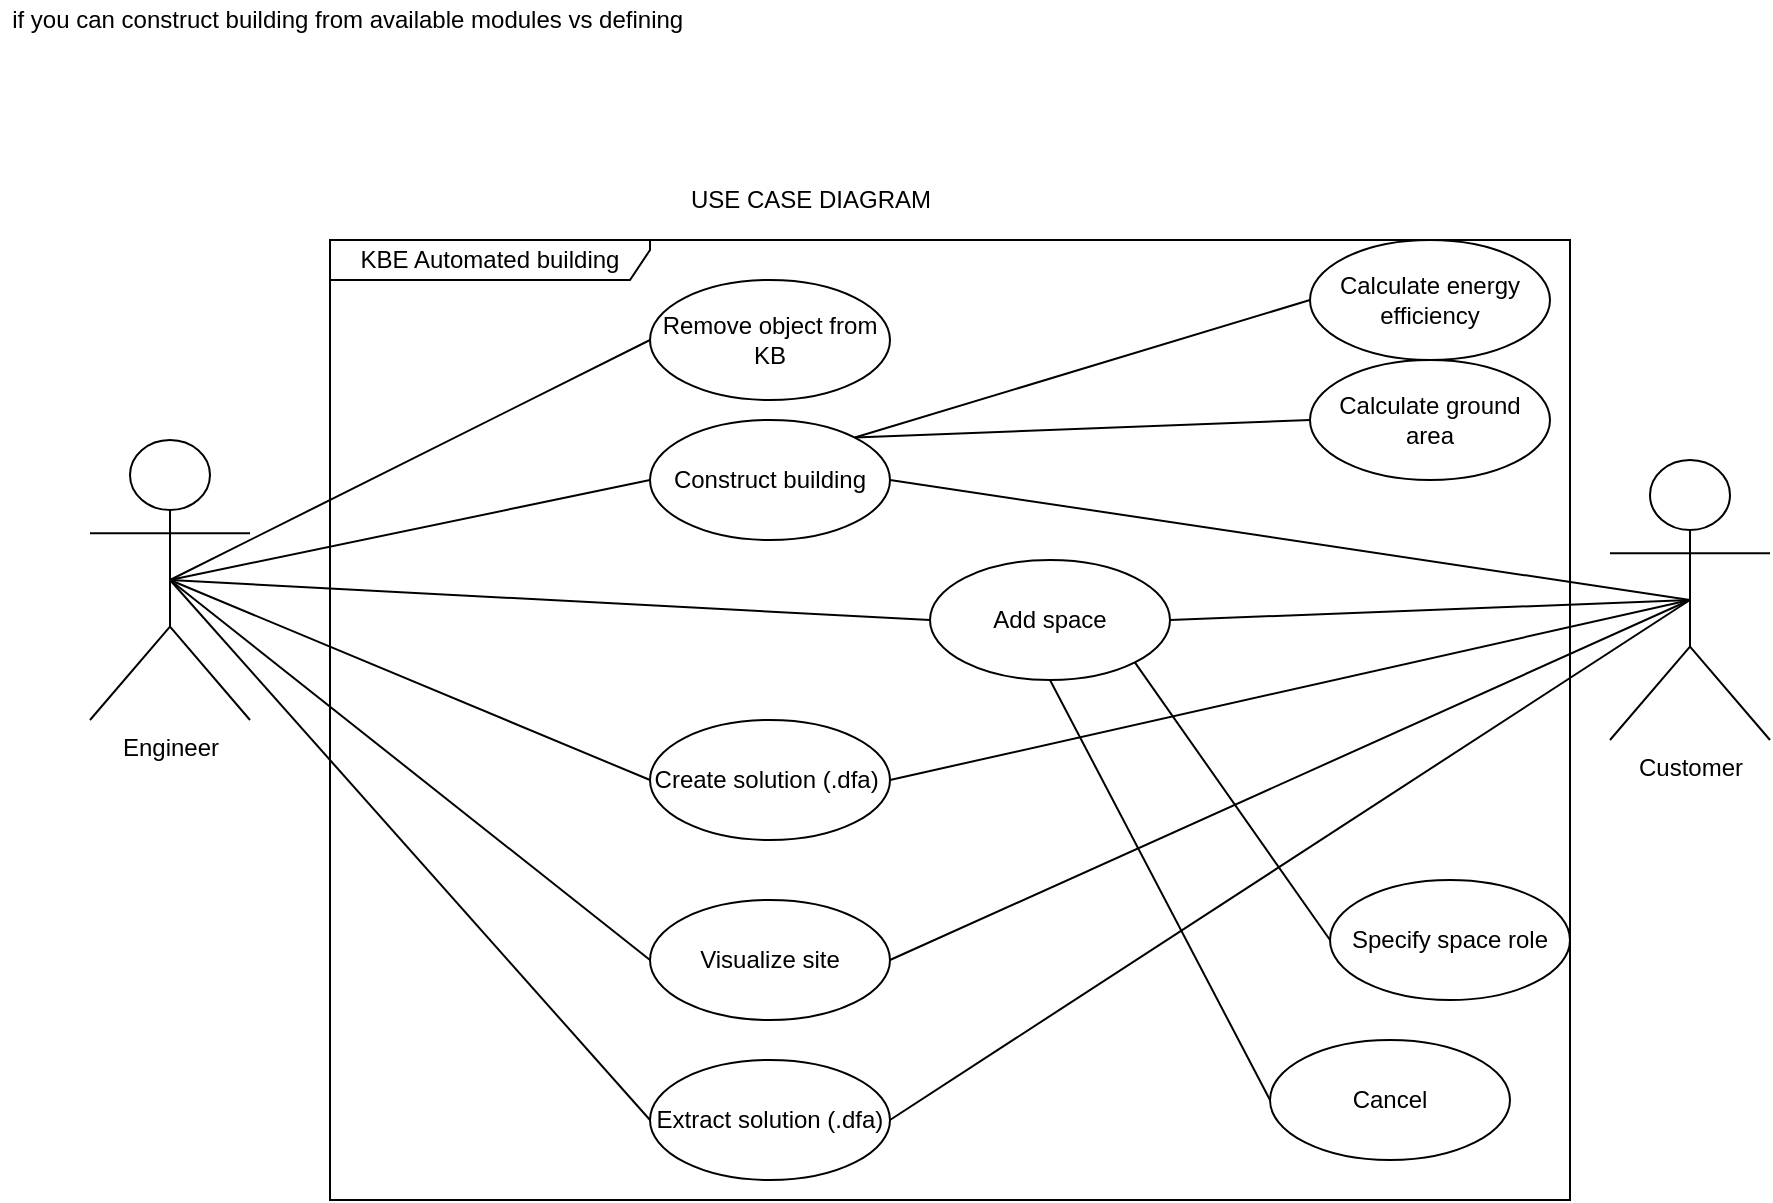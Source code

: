 <mxfile version="17.1.1" type="github" pages="9">
  <diagram id="FiaBwvFlQ11jIYUknNrv" name="Use case">
    <mxGraphModel dx="1278" dy="539" grid="1" gridSize="10" guides="1" tooltips="1" connect="1" arrows="1" fold="1" page="1" pageScale="1" pageWidth="850" pageHeight="1100" math="0" shadow="0">
      <root>
        <mxCell id="0" />
        <mxCell id="1" parent="0" />
        <mxCell id="D_P5NfnhtCB45HhmDya9-1" value="KBE Automated building" style="shape=umlFrame;whiteSpace=wrap;html=1;width=160;height=20;" parent="1" vertex="1">
          <mxGeometry x="200" y="240" width="620" height="480" as="geometry" />
        </mxCell>
        <mxCell id="D_P5NfnhtCB45HhmDya9-6" value="Customer" style="shape=umlActor;verticalLabelPosition=bottom;verticalAlign=top;html=1;" parent="1" vertex="1">
          <mxGeometry x="840" y="350" width="80" height="140" as="geometry" />
        </mxCell>
        <mxCell id="D_P5NfnhtCB45HhmDya9-7" value="Engineer" style="shape=umlActor;verticalLabelPosition=bottom;verticalAlign=top;html=1;" parent="1" vertex="1">
          <mxGeometry x="80" y="340" width="80" height="140" as="geometry" />
        </mxCell>
        <mxCell id="D_P5NfnhtCB45HhmDya9-40" value="USE CASE DIAGRAM" style="text;html=1;align=center;verticalAlign=middle;resizable=0;points=[];autosize=1;strokeColor=none;fillColor=none;" parent="1" vertex="1">
          <mxGeometry x="370" y="210" width="140" height="20" as="geometry" />
        </mxCell>
        <mxCell id="c9iJjFiYz1Ia7Xvp5BSC-1" value="Remove object from KB" style="ellipse;whiteSpace=wrap;html=1;" parent="1" vertex="1">
          <mxGeometry x="360" y="260" width="120" height="60" as="geometry" />
        </mxCell>
        <mxCell id="c9iJjFiYz1Ia7Xvp5BSC-5" value="" style="endArrow=none;html=1;rounded=0;entryX=0;entryY=0.5;entryDx=0;entryDy=0;exitX=0.5;exitY=0.5;exitDx=0;exitDy=0;exitPerimeter=0;" parent="1" source="D_P5NfnhtCB45HhmDya9-7" target="c9iJjFiYz1Ia7Xvp5BSC-1" edge="1">
          <mxGeometry width="50" height="50" relative="1" as="geometry">
            <mxPoint x="450" y="400" as="sourcePoint" />
            <mxPoint x="500" y="350" as="targetPoint" />
          </mxGeometry>
        </mxCell>
        <mxCell id="c9iJjFiYz1Ia7Xvp5BSC-8" value="Construct building" style="ellipse;whiteSpace=wrap;html=1;" parent="1" vertex="1">
          <mxGeometry x="360" y="330" width="120" height="60" as="geometry" />
        </mxCell>
        <mxCell id="c9iJjFiYz1Ia7Xvp5BSC-9" value="" style="endArrow=none;html=1;rounded=0;entryX=0;entryY=0.5;entryDx=0;entryDy=0;exitX=0.5;exitY=0.5;exitDx=0;exitDy=0;exitPerimeter=0;" parent="1" source="D_P5NfnhtCB45HhmDya9-7" target="c9iJjFiYz1Ia7Xvp5BSC-8" edge="1">
          <mxGeometry width="50" height="50" relative="1" as="geometry">
            <mxPoint x="170" y="340.435" as="sourcePoint" />
            <mxPoint x="270" y="410" as="targetPoint" />
          </mxGeometry>
        </mxCell>
        <mxCell id="c9iJjFiYz1Ia7Xvp5BSC-12" value="Visualize site" style="ellipse;whiteSpace=wrap;html=1;" parent="1" vertex="1">
          <mxGeometry x="360" y="570" width="120" height="60" as="geometry" />
        </mxCell>
        <mxCell id="c9iJjFiYz1Ia7Xvp5BSC-14" value="" style="endArrow=none;html=1;rounded=0;entryX=0;entryY=0.5;entryDx=0;entryDy=0;exitX=0.5;exitY=0.5;exitDx=0;exitDy=0;exitPerimeter=0;" parent="1" source="D_P5NfnhtCB45HhmDya9-7" target="c9iJjFiYz1Ia7Xvp5BSC-12" edge="1">
          <mxGeometry width="50" height="50" relative="1" as="geometry">
            <mxPoint x="155" y="330" as="sourcePoint" />
            <mxPoint x="270" y="480" as="targetPoint" />
          </mxGeometry>
        </mxCell>
        <mxCell id="c9iJjFiYz1Ia7Xvp5BSC-16" value="" style="endArrow=none;html=1;rounded=0;entryX=1;entryY=0.5;entryDx=0;entryDy=0;exitX=0.5;exitY=0.5;exitDx=0;exitDy=0;exitPerimeter=0;" parent="1" source="D_P5NfnhtCB45HhmDya9-6" target="c9iJjFiYz1Ia7Xvp5BSC-8" edge="1">
          <mxGeometry width="50" height="50" relative="1" as="geometry">
            <mxPoint x="715" y="300" as="sourcePoint" />
            <mxPoint x="610" y="410" as="targetPoint" />
          </mxGeometry>
        </mxCell>
        <mxCell id="c9iJjFiYz1Ia7Xvp5BSC-17" value="" style="endArrow=none;html=1;rounded=0;entryX=1;entryY=0.5;entryDx=0;entryDy=0;exitX=0.5;exitY=0.5;exitDx=0;exitDy=0;exitPerimeter=0;" parent="1" source="D_P5NfnhtCB45HhmDya9-6" target="c9iJjFiYz1Ia7Xvp5BSC-12" edge="1">
          <mxGeometry width="50" height="50" relative="1" as="geometry">
            <mxPoint x="725" y="310" as="sourcePoint" />
            <mxPoint x="390" y="480" as="targetPoint" />
          </mxGeometry>
        </mxCell>
        <mxCell id="c9iJjFiYz1Ia7Xvp5BSC-19" value="Add space" style="ellipse;whiteSpace=wrap;html=1;" parent="1" vertex="1">
          <mxGeometry x="500" y="400" width="120" height="60" as="geometry" />
        </mxCell>
        <mxCell id="c9iJjFiYz1Ia7Xvp5BSC-20" value="" style="endArrow=none;html=1;rounded=0;entryX=1;entryY=0.5;entryDx=0;entryDy=0;exitX=0.5;exitY=0.5;exitDx=0;exitDy=0;exitPerimeter=0;" parent="1" source="D_P5NfnhtCB45HhmDya9-6" target="c9iJjFiYz1Ia7Xvp5BSC-19" edge="1">
          <mxGeometry width="50" height="50" relative="1" as="geometry">
            <mxPoint x="725" y="310" as="sourcePoint" />
            <mxPoint x="390" y="480" as="targetPoint" />
          </mxGeometry>
        </mxCell>
        <mxCell id="c9iJjFiYz1Ia7Xvp5BSC-21" value="" style="endArrow=none;html=1;rounded=0;exitX=0;exitY=0.5;exitDx=0;exitDy=0;entryX=0.5;entryY=0.5;entryDx=0;entryDy=0;entryPerimeter=0;" parent="1" source="c9iJjFiYz1Ia7Xvp5BSC-19" target="D_P5NfnhtCB45HhmDya9-7" edge="1">
          <mxGeometry width="50" height="50" relative="1" as="geometry">
            <mxPoint x="450" y="430" as="sourcePoint" />
            <mxPoint x="500" y="380" as="targetPoint" />
          </mxGeometry>
        </mxCell>
        <mxCell id="63E3iCA1By2XU6H3gBIi-1" value="Extract solution (.dfa)" style="ellipse;whiteSpace=wrap;html=1;" parent="1" vertex="1">
          <mxGeometry x="360" y="650" width="120" height="60" as="geometry" />
        </mxCell>
        <mxCell id="63E3iCA1By2XU6H3gBIi-4" value="" style="endArrow=none;html=1;rounded=0;entryX=0;entryY=0.5;entryDx=0;entryDy=0;exitX=0.5;exitY=0.5;exitDx=0;exitDy=0;exitPerimeter=0;" parent="1" source="D_P5NfnhtCB45HhmDya9-7" target="63E3iCA1By2XU6H3gBIi-1" edge="1">
          <mxGeometry width="50" height="50" relative="1" as="geometry">
            <mxPoint x="145" y="400" as="sourcePoint" />
            <mxPoint x="365" y="660" as="targetPoint" />
          </mxGeometry>
        </mxCell>
        <mxCell id="63E3iCA1By2XU6H3gBIi-5" value="" style="endArrow=none;html=1;rounded=0;entryX=1;entryY=0.5;entryDx=0;entryDy=0;exitX=0.5;exitY=0.5;exitDx=0;exitDy=0;exitPerimeter=0;" parent="1" source="D_P5NfnhtCB45HhmDya9-6" target="63E3iCA1By2XU6H3gBIi-1" edge="1">
          <mxGeometry width="50" height="50" relative="1" as="geometry">
            <mxPoint x="155" y="330" as="sourcePoint" />
            <mxPoint x="375" y="670" as="targetPoint" />
          </mxGeometry>
        </mxCell>
        <mxCell id="kQnQEDJHADGzkhVetjLD-1" value="Create solution (.dfa)&amp;nbsp;" style="ellipse;whiteSpace=wrap;html=1;" parent="1" vertex="1">
          <mxGeometry x="360" y="480" width="120" height="60" as="geometry" />
        </mxCell>
        <mxCell id="kQnQEDJHADGzkhVetjLD-3" value="" style="endArrow=none;html=1;rounded=0;entryX=1;entryY=0.5;entryDx=0;entryDy=0;exitX=0.5;exitY=0.5;exitDx=0;exitDy=0;exitPerimeter=0;" parent="1" source="D_P5NfnhtCB45HhmDya9-6" target="kQnQEDJHADGzkhVetjLD-1" edge="1">
          <mxGeometry width="50" height="50" relative="1" as="geometry">
            <mxPoint x="730" y="420" as="sourcePoint" />
            <mxPoint x="495" y="610" as="targetPoint" />
          </mxGeometry>
        </mxCell>
        <mxCell id="kQnQEDJHADGzkhVetjLD-5" value="" style="endArrow=none;html=1;rounded=0;exitX=0.5;exitY=0.5;exitDx=0;exitDy=0;exitPerimeter=0;entryX=0;entryY=0.5;entryDx=0;entryDy=0;" parent="1" source="D_P5NfnhtCB45HhmDya9-7" target="kQnQEDJHADGzkhVetjLD-1" edge="1">
          <mxGeometry width="50" height="50" relative="1" as="geometry">
            <mxPoint x="410" y="580" as="sourcePoint" />
            <mxPoint x="460" y="530" as="targetPoint" />
          </mxGeometry>
        </mxCell>
        <mxCell id="CUSadGZoVUFhGPgF0blX-1" value="Calculate energy efficiency" style="ellipse;whiteSpace=wrap;html=1;" parent="1" vertex="1">
          <mxGeometry x="690" y="240" width="120" height="60" as="geometry" />
        </mxCell>
        <mxCell id="CUSadGZoVUFhGPgF0blX-3" value="" style="endArrow=none;html=1;rounded=0;entryX=1;entryY=0;entryDx=0;entryDy=0;exitX=0;exitY=0.5;exitDx=0;exitDy=0;" parent="1" source="CUSadGZoVUFhGPgF0blX-1" target="c9iJjFiYz1Ia7Xvp5BSC-8" edge="1">
          <mxGeometry width="50" height="50" relative="1" as="geometry">
            <mxPoint x="890" y="430" as="sourcePoint" />
            <mxPoint x="490" y="300" as="targetPoint" />
          </mxGeometry>
        </mxCell>
        <mxCell id="CUSadGZoVUFhGPgF0blX-4" value="Calculate ground area" style="ellipse;whiteSpace=wrap;html=1;" parent="1" vertex="1">
          <mxGeometry x="690" y="300" width="120" height="60" as="geometry" />
        </mxCell>
        <mxCell id="CUSadGZoVUFhGPgF0blX-5" value="" style="endArrow=none;html=1;rounded=0;entryX=1;entryY=0;entryDx=0;entryDy=0;exitX=0;exitY=0.5;exitDx=0;exitDy=0;" parent="1" source="CUSadGZoVUFhGPgF0blX-4" target="c9iJjFiYz1Ia7Xvp5BSC-8" edge="1">
          <mxGeometry width="50" height="50" relative="1" as="geometry">
            <mxPoint x="700" y="280" as="sourcePoint" />
            <mxPoint x="472.426" y="348.787" as="targetPoint" />
          </mxGeometry>
        </mxCell>
        <mxCell id="CUSadGZoVUFhGPgF0blX-6" value="Specify space role" style="ellipse;whiteSpace=wrap;html=1;" parent="1" vertex="1">
          <mxGeometry x="700" y="560" width="120" height="60" as="geometry" />
        </mxCell>
        <mxCell id="CUSadGZoVUFhGPgF0blX-7" value="" style="endArrow=none;html=1;rounded=0;entryX=1;entryY=1;entryDx=0;entryDy=0;exitX=0;exitY=0.5;exitDx=0;exitDy=0;" parent="1" source="CUSadGZoVUFhGPgF0blX-6" target="c9iJjFiYz1Ia7Xvp5BSC-19" edge="1">
          <mxGeometry width="50" height="50" relative="1" as="geometry">
            <mxPoint x="960" y="590" as="sourcePoint" />
            <mxPoint x="700" y="600" as="targetPoint" />
          </mxGeometry>
        </mxCell>
        <mxCell id="26DqdGiXs2jAdMG2-OfE-2" value="" style="endArrow=none;html=1;rounded=0;entryX=0.5;entryY=1;entryDx=0;entryDy=0;exitX=0;exitY=0.5;exitDx=0;exitDy=0;" parent="1" source="26DqdGiXs2jAdMG2-OfE-3" target="c9iJjFiYz1Ia7Xvp5BSC-19" edge="1">
          <mxGeometry width="50" height="50" relative="1" as="geometry">
            <mxPoint x="667.57" y="638.79" as="sourcePoint" />
            <mxPoint x="569.996" y="500.003" as="targetPoint" />
          </mxGeometry>
        </mxCell>
        <mxCell id="26DqdGiXs2jAdMG2-OfE-3" value="Cancel" style="ellipse;whiteSpace=wrap;html=1;" parent="1" vertex="1">
          <mxGeometry x="670" y="640" width="120" height="60" as="geometry" />
        </mxCell>
        <mxCell id="Ph6iVzOcQeNI-WXPg6Ba-1" value="if you can construct building from available modules vs defining&amp;nbsp;" style="text;html=1;align=center;verticalAlign=middle;resizable=0;points=[];autosize=1;strokeColor=none;fillColor=none;" parent="1" vertex="1">
          <mxGeometry x="35" y="120" width="350" height="20" as="geometry" />
        </mxCell>
      </root>
    </mxGraphModel>
  </diagram>
  <diagram id="c6qQLEslyFfiO2-XNqps" name="UIs">
    <mxGraphModel dx="1865" dy="539" grid="1" gridSize="10" guides="1" tooltips="1" connect="1" arrows="1" fold="1" page="1" pageScale="1" pageWidth="827" pageHeight="1169" math="0" shadow="0">
      <root>
        <mxCell id="03HWlKMF4BJFkgaKUyuZ-0" />
        <mxCell id="03HWlKMF4BJFkgaKUyuZ-1" parent="03HWlKMF4BJFkgaKUyuZ-0" />
        <mxCell id="qSoFOmaMas92aq2-jd1_-45" value="&#xa;&#xa;&lt;span style=&quot;color: rgb(0, 0, 0); font-family: helvetica; font-size: 15px; font-style: normal; font-weight: 400; letter-spacing: normal; text-align: center; text-indent: 0px; text-transform: none; word-spacing: 0px; background-color: rgb(248, 249, 250); display: inline; float: none;&quot;&gt;Here you can add blocks to knowledge base.&lt;/span&gt;&lt;br style=&quot;color: rgb(0, 0, 0); font-family: helvetica; font-size: 15px; font-style: normal; font-weight: 400; letter-spacing: normal; text-align: center; text-indent: 0px; text-transform: none; word-spacing: 0px; background-color: rgb(248, 249, 250);&quot;&gt;&lt;br style=&quot;color: rgb(0, 0, 0); font-family: helvetica; font-size: 15px; font-style: normal; font-weight: 400; letter-spacing: normal; text-align: center; text-indent: 0px; text-transform: none; word-spacing: 0px; background-color: rgb(248, 249, 250);&quot;&gt;&lt;span style=&quot;color: rgb(0, 0, 0); font-family: helvetica; font-size: 15px; font-style: normal; font-weight: 400; letter-spacing: normal; text-align: center; text-indent: 0px; text-transform: none; word-spacing: 0px; background-color: rgb(248, 249, 250); display: inline; float: none;&quot;&gt;ADD WHOLE MODEL OR SINGLE BUILDING BLOCKS?&lt;/span&gt;&#xa;&#xa;" style="strokeWidth=1;shadow=0;dashed=0;align=center;html=1;shape=mxgraph.mockup.containers.browserWindow;rSize=0;strokeColor=#666666;strokeColor2=#008cff;strokeColor3=#c4c4c4;mainText=,;recursiveResize=0;" parent="03HWlKMF4BJFkgaKUyuZ-1" vertex="1">
          <mxGeometry x="-120" y="560" width="630" height="470" as="geometry" />
        </mxCell>
        <mxCell id="qSoFOmaMas92aq2-jd1_-46" value="AutoBuild" style="strokeWidth=1;shadow=0;dashed=0;align=center;html=1;shape=mxgraph.mockup.containers.anchor;fontSize=17;fontColor=#666666;align=left;" parent="qSoFOmaMas92aq2-jd1_-45" vertex="1">
          <mxGeometry x="60" y="12" width="110" height="26" as="geometry" />
        </mxCell>
        <mxCell id="qSoFOmaMas92aq2-jd1_-47" value="https://www.automatedbuilding.com/" style="strokeWidth=1;shadow=0;dashed=0;align=center;html=1;shape=mxgraph.mockup.containers.anchor;rSize=0;fontSize=17;fontColor=#666666;align=left;" parent="qSoFOmaMas92aq2-jd1_-45" vertex="1">
          <mxGeometry x="130" y="60" width="250" height="26" as="geometry" />
        </mxCell>
        <mxCell id="qSoFOmaMas92aq2-jd1_-48" value="" style="strokeWidth=1;shadow=0;dashed=0;align=center;html=1;shape=mxgraph.mockup.containers.marginRect2;rectMarginTop=32;strokeColor=#666666;gradientColor=none;" parent="qSoFOmaMas92aq2-jd1_-45" vertex="1">
          <mxGeometry x="20" y="130" width="600" height="330" as="geometry" />
        </mxCell>
        <mxCell id="qSoFOmaMas92aq2-jd1_-50" value="" style="strokeWidth=1;shadow=0;dashed=0;align=center;html=1;shape=mxgraph.mockup.containers.topButton;rSize=5;strokeColor=#008cff;fillColor=#008cff;gradientColor=none;resizeWidth=1;movable=0;deletable=1;" parent="qSoFOmaMas92aq2-jd1_-48" vertex="1">
          <mxGeometry width="600" height="7" relative="1" as="geometry">
            <mxPoint y="25" as="offset" />
          </mxGeometry>
        </mxCell>
        <mxCell id="qSoFOmaMas92aq2-jd1_-51" value="&lt;span style=&quot;background-color: rgb(230 , 230 , 230)&quot;&gt;Next&lt;/span&gt;" style="labelPosition=center;verticalLabelPosition=middle;align=center;html=1;shape=mxgraph.basic.shaded_button;dx=10;fillColor=#E6E6E6;strokeColor=none;labelBackgroundColor=#FFFFFF;fontSize=14;" parent="qSoFOmaMas92aq2-jd1_-48" vertex="1">
          <mxGeometry x="460" y="220" width="114.61" height="48.81" as="geometry" />
        </mxCell>
        <mxCell id="qSoFOmaMas92aq2-jd1_-52" value="&lt;font style=&quot;font-size: 14px&quot;&gt;Construct&lt;/font&gt;" style="strokeWidth=1;shadow=0;dashed=0;align=center;html=1;shape=mxgraph.mockup.containers.rrect;rSize=0;fontSize=17;fontColor=#ffffff;strokeColor=#008cff;fillColor=#008cff;" parent="qSoFOmaMas92aq2-jd1_-48" vertex="1">
          <mxGeometry width="70" height="25" relative="1" as="geometry">
            <mxPoint as="offset" />
          </mxGeometry>
        </mxCell>
        <mxCell id="qSoFOmaMas92aq2-jd1_-58" value="&lt;span style=&quot;background-color: rgb(255 , 255 , 255)&quot;&gt;Number&lt;/span&gt;" style="strokeWidth=1;shadow=0;dashed=0;align=center;html=1;shape=mxgraph.mockup.text.textBox;fontColor=#666666;align=left;fontSize=17;spacingLeft=4;spacingTop=-3;strokeColor=#666666;mainText=;labelBackgroundColor=#E6E6E6;" parent="qSoFOmaMas92aq2-jd1_-48" vertex="1">
          <mxGeometry x="208" y="153" width="168" height="29.76" as="geometry" />
        </mxCell>
        <mxCell id="qSoFOmaMas92aq2-jd1_-49" value="&lt;span style=&quot;background-color: rgb(255 , 255 , 255)&quot;&gt;&lt;font style=&quot;font-size: 14px&quot;&gt;Blocks&lt;/font&gt;&lt;/span&gt;" style="strokeColor=inherit;fillColor=inherit;gradientColor=inherit;strokeWidth=1;shadow=0;dashed=0;align=center;html=1;shape=mxgraph.mockup.containers.rrect;rSize=0;fontSize=17;fontColor=#666666;gradientColor=none;" parent="qSoFOmaMas92aq2-jd1_-48" vertex="1">
          <mxGeometry width="60" height="25" relative="1" as="geometry">
            <mxPoint x="73" as="offset" />
          </mxGeometry>
        </mxCell>
        <mxCell id="vXGoQ8WYmq-uM-AUmQpl-3" value="Here you can create buildings automatically! Does it require specific&amp;nbsp;&lt;br&gt;blocks not in the knowledge base? Contact an engineer." style="text;html=1;align=left;verticalAlign=middle;resizable=0;points=[];autosize=1;strokeColor=none;fillColor=none;fontSize=15;" parent="qSoFOmaMas92aq2-jd1_-48" vertex="1">
          <mxGeometry x="29.996" y="60.003" width="470" height="40" as="geometry" />
        </mxCell>
        <mxCell id="nfn5ns4E0gn9_InMqfE3-0" value="Construct buildings" style="text;html=1;align=center;verticalAlign=middle;resizable=0;points=[];autosize=1;strokeColor=none;fillColor=none;fontStyle=1" parent="qSoFOmaMas92aq2-jd1_-48" vertex="1">
          <mxGeometry x="20.85" y="40" width="130" height="20" as="geometry" />
        </mxCell>
        <mxCell id="nfn5ns4E0gn9_InMqfE3-5" value="&lt;span style=&quot;background-color: rgb(255 , 255 , 255)&quot;&gt;Number&lt;/span&gt;" style="strokeWidth=1;shadow=0;dashed=0;align=center;html=1;shape=mxgraph.mockup.text.textBox;fontColor=#666666;align=left;fontSize=17;spacingLeft=4;spacingTop=-3;strokeColor=#666666;mainText=;labelBackgroundColor=#E6E6E6;" parent="qSoFOmaMas92aq2-jd1_-48" vertex="1">
          <mxGeometry x="208" y="193" width="168" height="29.76" as="geometry" />
        </mxCell>
        <mxCell id="F99gMQJ-7FzkQvJiNcKB-12" value="&lt;span style=&quot;background-color: rgb(255 , 255 , 255)&quot;&gt;Number&lt;/span&gt;" style="strokeWidth=1;shadow=0;dashed=0;align=center;html=1;shape=mxgraph.mockup.text.textBox;fontColor=#666666;align=left;fontSize=17;spacingLeft=4;spacingTop=-3;strokeColor=#666666;mainText=;labelBackgroundColor=#E6E6E6;" parent="qSoFOmaMas92aq2-jd1_-48" vertex="1">
          <mxGeometry x="208" y="233" width="168" height="29.76" as="geometry" />
        </mxCell>
        <mxCell id="j1qEbfoUlTZBVxtR7gkI-6" value="&lt;span style=&quot;color: rgb(102 , 102 , 102) ; font-family: &amp;#34;helvetica&amp;#34; ; font-size: 17px ; font-style: normal ; font-weight: 400 ; letter-spacing: normal ; text-align: left ; text-indent: 0px ; text-transform: none ; word-spacing: 0px ; background-color: rgb(255 , 255 , 255) ; display: inline ; float: none&quot;&gt;Site Length:&lt;/span&gt;" style="text;whiteSpace=wrap;html=1;" parent="qSoFOmaMas92aq2-jd1_-48" vertex="1">
          <mxGeometry x="40.85" y="151.76" width="110" height="30" as="geometry" />
        </mxCell>
        <mxCell id="j1qEbfoUlTZBVxtR7gkI-7" value="&lt;span style=&quot;color: rgb(102 , 102 , 102) ; font-family: &amp;#34;helvetica&amp;#34; ; font-size: 17px ; font-style: normal ; font-weight: 400 ; letter-spacing: normal ; text-align: left ; text-indent: 0px ; text-transform: none ; word-spacing: 0px ; background-color: rgb(255 , 255 , 255) ; display: inline ; float: none&quot;&gt;Site Width:&lt;/span&gt;" style="text;whiteSpace=wrap;html=1;" parent="qSoFOmaMas92aq2-jd1_-48" vertex="1">
          <mxGeometry x="40.85" y="191.76" width="100" height="30" as="geometry" />
        </mxCell>
        <mxCell id="j1qEbfoUlTZBVxtR7gkI-8" value="&lt;span style=&quot;color: rgb(102 , 102 , 102) ; font-family: &amp;#34;helvetica&amp;#34; ; font-size: 17px ; font-style: normal ; font-weight: 400 ; letter-spacing: normal ; text-align: left ; text-indent: 0px ; text-transform: none ; word-spacing: 0px ; background-color: rgb(255 , 255 , 255) ; display: inline ; float: none&quot;&gt;Number of buildings:&lt;/span&gt;" style="text;whiteSpace=wrap;html=1;" parent="qSoFOmaMas92aq2-jd1_-48" vertex="1">
          <mxGeometry x="40.85" y="231.88" width="180" height="30" as="geometry" />
        </mxCell>
        <mxCell id="ar9ft5gRaDBGBPwlrP52-4" value="&lt;b&gt;Site and buildings&lt;/b&gt; =&amp;gt; Storeys =&amp;gt; Spaces =&amp;gt; Construction!" style="text;html=1;align=center;verticalAlign=middle;resizable=0;points=[];autosize=1;strokeColor=none;fillColor=none;" parent="qSoFOmaMas92aq2-jd1_-48" vertex="1">
          <mxGeometry x="127" y="120" width="330" height="20" as="geometry" />
        </mxCell>
        <mxCell id="ar9ft5gRaDBGBPwlrP52-33" value="&lt;span style=&quot;background-color: rgb(230 , 230 , 230)&quot;&gt;Go back&lt;/span&gt;" style="labelPosition=center;verticalLabelPosition=middle;align=center;html=1;shape=mxgraph.basic.shaded_button;dx=10;fillColor=#E6E6E6;strokeColor=none;labelBackgroundColor=#FFFFFF;fontSize=14;" parent="qSoFOmaMas92aq2-jd1_-48" vertex="1">
          <mxGeometry x="460" y="153.0" width="114.61" height="48.81" as="geometry" />
        </mxCell>
        <mxCell id="qSoFOmaMas92aq2-jd1_-60" value="" style="group" parent="03HWlKMF4BJFkgaKUyuZ-1" vertex="1" connectable="0">
          <mxGeometry x="-413" y="140" width="550" height="380" as="geometry" />
        </mxCell>
        <mxCell id="qSoFOmaMas92aq2-jd1_-0" value="" style="strokeWidth=1;shadow=0;dashed=0;align=center;html=1;shape=mxgraph.mockup.containers.browserWindow;rSize=0;strokeColor=#666666;strokeColor2=#008cff;strokeColor3=#c4c4c4;mainText=,;recursiveResize=0;container=0;" parent="qSoFOmaMas92aq2-jd1_-60" vertex="1">
          <mxGeometry width="550" height="380" as="geometry" />
        </mxCell>
        <mxCell id="qSoFOmaMas92aq2-jd1_-2" value="https://www.automatedbuilding.com/" style="strokeWidth=1;shadow=0;dashed=0;align=center;html=1;shape=mxgraph.mockup.containers.anchor;rSize=0;fontSize=17;fontColor=#666666;align=left;" parent="qSoFOmaMas92aq2-jd1_-60" vertex="1">
          <mxGeometry x="130" y="60" width="250" height="26" as="geometry" />
        </mxCell>
        <mxCell id="qSoFOmaMas92aq2-jd1_-14" value="&lt;span style=&quot;background-color: rgb(230 , 230 , 230)&quot;&gt;Add space&lt;/span&gt;" style="labelPosition=center;verticalLabelPosition=middle;align=center;html=1;shape=mxgraph.basic.shaded_button;dx=10;fillColor=#E6E6E6;strokeColor=none;labelBackgroundColor=#FFFFFF;fontSize=14;" parent="qSoFOmaMas92aq2-jd1_-60" vertex="1">
          <mxGeometry x="77" y="275" width="170" height="50" as="geometry" />
        </mxCell>
        <mxCell id="qSoFOmaMas92aq2-jd1_-16" value="&lt;span style=&quot;background-color: rgb(230 , 230 , 230)&quot;&gt;Construct building&lt;/span&gt;" style="labelPosition=center;verticalLabelPosition=middle;align=center;html=1;shape=mxgraph.basic.shaded_button;dx=10;fillColor=#E6E6E6;strokeColor=none;labelBackgroundColor=#FFFFFF;fontSize=14;" parent="qSoFOmaMas92aq2-jd1_-60" vertex="1">
          <mxGeometry x="310" y="275" width="170" height="50" as="geometry" />
        </mxCell>
        <mxCell id="qSoFOmaMas92aq2-jd1_-9" value="&lt;font style=&quot;font-size: 15px&quot;&gt;&lt;b&gt;&lt;i&gt;Welcome to Automated Building!&lt;br&gt;&lt;/i&gt;&lt;/b&gt;&lt;/font&gt;&lt;br&gt;This is a construction knowledge base application for creating a building/several buildings from a set of building blocks in a knowledge base." style="text;html=1;strokeColor=none;fillColor=none;align=center;verticalAlign=middle;whiteSpace=wrap;rounded=0;" parent="qSoFOmaMas92aq2-jd1_-60" vertex="1">
          <mxGeometry y="110" width="500" height="80" as="geometry" />
        </mxCell>
        <mxCell id="qSoFOmaMas92aq2-jd1_-62" value="AutoBuild" style="strokeWidth=1;shadow=0;dashed=0;align=center;html=1;shape=mxgraph.mockup.containers.anchor;fontSize=17;fontColor=#666666;align=left;" parent="qSoFOmaMas92aq2-jd1_-60" vertex="1">
          <mxGeometry x="60" y="10" width="110" height="26" as="geometry" />
        </mxCell>
        <mxCell id="CvtlT2O1ExygW26pe65E-6" value="" style="sketch=0;pointerEvents=1;shadow=0;dashed=0;html=1;strokeColor=none;fillColor=#505050;labelPosition=center;verticalLabelPosition=bottom;verticalAlign=top;outlineConnect=0;align=center;shape=mxgraph.office.concepts.help;fontSize=14;" parent="qSoFOmaMas92aq2-jd1_-60" vertex="1">
          <mxGeometry x="525" y="120" width="20" height="20" as="geometry" />
        </mxCell>
        <mxCell id="VMdvtB9k-ytNj-eg8yW7-1" value="Choose File" style="fillColor=#FEFEFE;strokeColor=#AAAAAA;fontSize=14;gradientColor=#F0F0F0;" parent="qSoFOmaMas92aq2-jd1_-60" vertex="1">
          <mxGeometry x="310" y="230" width="90" height="30" as="geometry" />
        </mxCell>
        <mxCell id="VMdvtB9k-ytNj-eg8yW7-2" value="No file chosen" style="fillColor=none;strokeColor=none;align=left;fontSize=14;spacing=5;" parent="qSoFOmaMas92aq2-jd1_-60" vertex="1">
          <mxGeometry x="400" y="230" width="100" height="30" as="geometry" />
        </mxCell>
        <mxCell id="qSoFOmaMas92aq2-jd1_-61" value="" style="group" parent="03HWlKMF4BJFkgaKUyuZ-1" vertex="1" connectable="0">
          <mxGeometry x="-730" y="560" width="550" height="470" as="geometry" />
        </mxCell>
        <mxCell id="qSoFOmaMas92aq2-jd1_-31" value="" style="strokeWidth=1;shadow=0;dashed=0;align=center;html=1;shape=mxgraph.mockup.containers.browserWindow;rSize=0;strokeColor=#666666;strokeColor2=#008cff;strokeColor3=#c4c4c4;mainText=,;recursiveResize=0;container=0;" parent="qSoFOmaMas92aq2-jd1_-61" vertex="1">
          <mxGeometry width="550" height="470" as="geometry" />
        </mxCell>
        <mxCell id="qSoFOmaMas92aq2-jd1_-33" value="https://www.automatedbuilding.com/" style="strokeWidth=1;shadow=0;dashed=0;align=center;html=1;shape=mxgraph.mockup.containers.anchor;rSize=0;fontSize=17;fontColor=#666666;align=left;" parent="qSoFOmaMas92aq2-jd1_-61" vertex="1">
          <mxGeometry x="130" y="60.005" width="250" height="32.158" as="geometry" />
        </mxCell>
        <mxCell id="qSoFOmaMas92aq2-jd1_-34" value="" style="strokeWidth=1;shadow=0;dashed=0;align=center;html=1;shape=mxgraph.mockup.containers.marginRect2;rectMarginTop=32;strokeColor=#666666;gradientColor=none;" parent="qSoFOmaMas92aq2-jd1_-61" vertex="1">
          <mxGeometry x="15" y="130" width="520" height="331.61" as="geometry" />
        </mxCell>
        <mxCell id="qSoFOmaMas92aq2-jd1_-36" value="" style="strokeWidth=1;shadow=0;dashed=0;align=center;html=1;shape=mxgraph.mockup.containers.topButton;rSize=5;strokeColor=#008cff;fillColor=#008cff;gradientColor=none;resizeWidth=1;movable=0;deletable=1;" parent="qSoFOmaMas92aq2-jd1_-34" vertex="1">
          <mxGeometry width="520" height="7" relative="1" as="geometry">
            <mxPoint y="25" as="offset" />
          </mxGeometry>
        </mxCell>
        <mxCell id="qSoFOmaMas92aq2-jd1_-44" value="Height" style="strokeWidth=1;shadow=0;dashed=0;align=center;html=1;shape=mxgraph.mockup.text.textBox;fontColor=#666666;align=left;fontSize=17;spacingLeft=4;spacingTop=-3;strokeColor=#666666;mainText=;labelBackgroundColor=none;" parent="qSoFOmaMas92aq2-jd1_-34" vertex="1">
          <mxGeometry x="200" y="189.808" width="120" height="29.905" as="geometry" />
        </mxCell>
        <mxCell id="qSoFOmaMas92aq2-jd1_-38" value="&lt;font style=&quot;font-size: 14px&quot;&gt;Blocks&lt;/font&gt;" style="strokeWidth=1;shadow=0;dashed=0;align=center;html=1;shape=mxgraph.mockup.containers.rrect;rSize=0;fontSize=17;fontColor=#ffffff;strokeColor=#008cff;fillColor=#008cff;" parent="qSoFOmaMas92aq2-jd1_-34" vertex="1">
          <mxGeometry width="70" height="25" relative="1" as="geometry">
            <mxPoint as="offset" />
          </mxGeometry>
        </mxCell>
        <mxCell id="qSoFOmaMas92aq2-jd1_-64" value="Width" style="strokeWidth=1;shadow=0;dashed=0;align=center;html=1;shape=mxgraph.mockup.text.textBox;fontColor=#666666;align=left;fontSize=17;spacingLeft=4;spacingTop=-3;strokeColor=#666666;mainText=;labelBackgroundColor=none;" parent="qSoFOmaMas92aq2-jd1_-34" vertex="1">
          <mxGeometry x="200" y="159.906" width="120" height="29.905" as="geometry" />
        </mxCell>
        <mxCell id="qSoFOmaMas92aq2-jd1_-65" value="Lenght" style="strokeWidth=1;shadow=0;dashed=0;align=center;html=1;shape=mxgraph.mockup.text.textBox;fontColor=#666666;align=left;fontSize=17;spacingLeft=4;spacingTop=-3;strokeColor=#666666;mainText=;labelBackgroundColor=none;" parent="qSoFOmaMas92aq2-jd1_-34" vertex="1">
          <mxGeometry x="200" y="129.995" width="120" height="29.905" as="geometry" />
        </mxCell>
        <mxCell id="qSoFOmaMas92aq2-jd1_-67" value="Add space" style="text;align=center;fontStyle=1;verticalAlign=middle;spacingLeft=3;spacingRight=3;strokeColor=none;rotatable=0;points=[[0,0.5],[1,0.5]];portConstraint=eastwest;labelBackgroundColor=#FFFFFF;fontSize=14;" parent="qSoFOmaMas92aq2-jd1_-34" vertex="1">
          <mxGeometry y="121.455" width="206" height="43.94" as="geometry" />
        </mxCell>
        <mxCell id="b_i_7DaqxC2Cm8FyL6t4-0" value="Here you can add rooms or flats to the knowledge base." style="text;html=1;align=center;verticalAlign=middle;resizable=0;points=[];autosize=1;strokeColor=none;fillColor=none;fontSize=15;" parent="qSoFOmaMas92aq2-jd1_-34" vertex="1">
          <mxGeometry x="65" y="70.002" width="390" height="20" as="geometry" />
        </mxCell>
        <mxCell id="vXGoQ8WYmq-uM-AUmQpl-2" value="&lt;span style=&quot;background-color: rgb(255 , 255 , 255)&quot;&gt;&lt;font style=&quot;font-size: 14px&quot;&gt;Construct&lt;/font&gt;&lt;/span&gt;" style="strokeColor=inherit;fillColor=inherit;gradientColor=inherit;strokeWidth=1;shadow=0;dashed=0;align=center;html=1;shape=mxgraph.mockup.containers.rrect;rSize=0;fontSize=17;fontColor=#666666;gradientColor=none;" parent="qSoFOmaMas92aq2-jd1_-34" vertex="1">
          <mxGeometry x="75" width="85" height="25" as="geometry" />
        </mxCell>
        <mxCell id="nfn5ns4E0gn9_InMqfE3-4" value="Description" style="strokeWidth=1;shadow=0;dashed=0;align=center;html=1;shape=mxgraph.mockup.text.textBox;fontColor=#666666;align=left;fontSize=17;spacingLeft=4;spacingTop=-3;strokeColor=#666666;mainText=;labelBackgroundColor=none;" parent="qSoFOmaMas92aq2-jd1_-34" vertex="1">
          <mxGeometry x="200" y="219.718" width="120" height="29.905" as="geometry" />
        </mxCell>
        <mxCell id="qSoFOmaMas92aq2-jd1_-37" value="&lt;span style=&quot;background-color: rgb(230 , 230 , 230)&quot;&gt;Add space&lt;/span&gt;" style="labelPosition=center;verticalLabelPosition=middle;align=center;html=1;shape=mxgraph.basic.shaded_button;dx=10;fillColor=#E6E6E6;strokeColor=none;labelBackgroundColor=#FFFFFF;fontSize=14;" parent="qSoFOmaMas92aq2-jd1_-34" vertex="1">
          <mxGeometry x="370.2" y="210" width="119.8" height="50" as="geometry" />
        </mxCell>
        <mxCell id="ar9ft5gRaDBGBPwlrP52-34" value="&lt;span style=&quot;background-color: rgb(230 , 230 , 230)&quot;&gt;Go back&lt;/span&gt;" style="labelPosition=center;verticalLabelPosition=middle;align=center;html=1;shape=mxgraph.basic.shaded_button;dx=10;fillColor=#E6E6E6;strokeColor=none;labelBackgroundColor=#FFFFFF;fontSize=14;" parent="qSoFOmaMas92aq2-jd1_-34" vertex="1">
          <mxGeometry x="370.2" y="141.4" width="114.61" height="48.81" as="geometry" />
        </mxCell>
        <mxCell id="ar9ft5gRaDBGBPwlrP52-85" value="3D model" style="strokeWidth=1;shadow=0;dashed=0;align=center;html=1;shape=mxgraph.mockup.text.textBox;fontColor=#666666;align=left;fontSize=17;spacingLeft=4;spacingTop=-3;strokeColor=#666666;mainText=;labelBackgroundColor=none;" parent="qSoFOmaMas92aq2-jd1_-34" vertex="1">
          <mxGeometry x="200" y="249.628" width="120" height="29.905" as="geometry" />
        </mxCell>
        <mxCell id="qSoFOmaMas92aq2-jd1_-63" value="AutoBuild" style="strokeWidth=1;shadow=0;dashed=0;align=center;html=1;shape=mxgraph.mockup.containers.anchor;fontSize=17;fontColor=#666666;align=left;" parent="qSoFOmaMas92aq2-jd1_-61" vertex="1">
          <mxGeometry x="60" y="12.368" width="110" height="32.158" as="geometry" />
        </mxCell>
        <mxCell id="ar9ft5gRaDBGBPwlrP52-79" value="" style="endArrow=classic;html=1;rounded=0;entryX=0.789;entryY=-0.002;entryDx=0;entryDy=0;entryPerimeter=0;" parent="qSoFOmaMas92aq2-jd1_-61" target="ar9ft5gRaDBGBPwlrP52-41" edge="1">
          <mxGeometry width="50" height="50" relative="1" as="geometry">
            <mxPoint x="440.0" y="390" as="sourcePoint" />
            <mxPoint x="443.16" y="499.31" as="targetPoint" />
          </mxGeometry>
        </mxCell>
        <mxCell id="nfn5ns4E0gn9_InMqfE3-1" value="" style="endArrow=classic;html=1;rounded=0;entryX=0.79;entryY=-0.007;entryDx=0;entryDy=0;entryPerimeter=0;" parent="03HWlKMF4BJFkgaKUyuZ-1" source="qSoFOmaMas92aq2-jd1_-14" target="qSoFOmaMas92aq2-jd1_-31" edge="1">
          <mxGeometry width="50" height="50" relative="1" as="geometry">
            <mxPoint x="-60" y="440" as="sourcePoint" />
            <mxPoint x="-10" y="390" as="targetPoint" />
          </mxGeometry>
        </mxCell>
        <mxCell id="nfn5ns4E0gn9_InMqfE3-2" value="" style="endArrow=classic;html=1;rounded=0;entryX=0.246;entryY=-0.009;entryDx=0;entryDy=0;entryPerimeter=0;exitX=0.49;exitY=1.007;exitDx=0;exitDy=0;exitPerimeter=0;" parent="03HWlKMF4BJFkgaKUyuZ-1" source="qSoFOmaMas92aq2-jd1_-16" target="qSoFOmaMas92aq2-jd1_-45" edge="1">
          <mxGeometry width="50" height="50" relative="1" as="geometry">
            <mxPoint x="-250.532" y="475" as="sourcePoint" />
            <mxPoint x="-285.5" y="566.71" as="targetPoint" />
          </mxGeometry>
        </mxCell>
        <mxCell id="F99gMQJ-7FzkQvJiNcKB-0" value="&#xa;&#xa;&lt;span style=&quot;color: rgb(0, 0, 0); font-family: helvetica; font-size: 15px; font-style: normal; font-weight: 400; letter-spacing: normal; text-align: center; text-indent: 0px; text-transform: none; word-spacing: 0px; background-color: rgb(248, 249, 250); display: inline; float: none;&quot;&gt;Here you can add blocks to knowledge base.&lt;/span&gt;&lt;br style=&quot;color: rgb(0, 0, 0); font-family: helvetica; font-size: 15px; font-style: normal; font-weight: 400; letter-spacing: normal; text-align: center; text-indent: 0px; text-transform: none; word-spacing: 0px; background-color: rgb(248, 249, 250);&quot;&gt;&lt;br style=&quot;color: rgb(0, 0, 0); font-family: helvetica; font-size: 15px; font-style: normal; font-weight: 400; letter-spacing: normal; text-align: center; text-indent: 0px; text-transform: none; word-spacing: 0px; background-color: rgb(248, 249, 250);&quot;&gt;&lt;span style=&quot;color: rgb(0, 0, 0); font-family: helvetica; font-size: 15px; font-style: normal; font-weight: 400; letter-spacing: normal; text-align: center; text-indent: 0px; text-transform: none; word-spacing: 0px; background-color: rgb(248, 249, 250); display: inline; float: none;&quot;&gt;ADD WHOLE MODEL OR SINGLE BUILDING BLOCKS?&lt;/span&gt;&#xa;&#xa;" style="strokeWidth=1;shadow=0;dashed=0;align=center;html=1;shape=mxgraph.mockup.containers.browserWindow;rSize=0;strokeColor=#666666;strokeColor2=#008cff;strokeColor3=#c4c4c4;mainText=,;recursiveResize=0;" parent="03HWlKMF4BJFkgaKUyuZ-1" vertex="1">
          <mxGeometry x="-110" y="1050" width="780" height="470" as="geometry" />
        </mxCell>
        <mxCell id="F99gMQJ-7FzkQvJiNcKB-1" value="AutoBuild" style="strokeWidth=1;shadow=0;dashed=0;align=center;html=1;shape=mxgraph.mockup.containers.anchor;fontSize=17;fontColor=#666666;align=left;" parent="F99gMQJ-7FzkQvJiNcKB-0" vertex="1">
          <mxGeometry x="60" y="12" width="110" height="26" as="geometry" />
        </mxCell>
        <mxCell id="F99gMQJ-7FzkQvJiNcKB-2" value="https://www.automatedbuilding.com/" style="strokeWidth=1;shadow=0;dashed=0;align=center;html=1;shape=mxgraph.mockup.containers.anchor;rSize=0;fontSize=17;fontColor=#666666;align=left;" parent="F99gMQJ-7FzkQvJiNcKB-0" vertex="1">
          <mxGeometry x="130" y="60" width="250" height="26" as="geometry" />
        </mxCell>
        <mxCell id="F99gMQJ-7FzkQvJiNcKB-3" value="" style="strokeWidth=1;shadow=0;dashed=0;align=center;html=1;shape=mxgraph.mockup.containers.marginRect2;rectMarginTop=32;strokeColor=#666666;gradientColor=none;" parent="F99gMQJ-7FzkQvJiNcKB-0" vertex="1">
          <mxGeometry x="20" y="130" width="680" height="330" as="geometry" />
        </mxCell>
        <mxCell id="F99gMQJ-7FzkQvJiNcKB-4" value="" style="strokeWidth=1;shadow=0;dashed=0;align=center;html=1;shape=mxgraph.mockup.containers.topButton;rSize=5;strokeColor=#008cff;fillColor=#008cff;gradientColor=none;resizeWidth=1;movable=0;deletable=1;" parent="F99gMQJ-7FzkQvJiNcKB-3" vertex="1">
          <mxGeometry width="680" height="7" relative="1" as="geometry">
            <mxPoint y="25" as="offset" />
          </mxGeometry>
        </mxCell>
        <mxCell id="F99gMQJ-7FzkQvJiNcKB-6" value="&lt;font style=&quot;font-size: 14px&quot;&gt;Construct&lt;/font&gt;" style="strokeWidth=1;shadow=0;dashed=0;align=center;html=1;shape=mxgraph.mockup.containers.rrect;rSize=0;fontSize=17;fontColor=#ffffff;strokeColor=#008cff;fillColor=#008cff;" parent="F99gMQJ-7FzkQvJiNcKB-3" vertex="1">
          <mxGeometry width="70" height="25" relative="1" as="geometry">
            <mxPoint as="offset" />
          </mxGeometry>
        </mxCell>
        <mxCell id="F99gMQJ-7FzkQvJiNcKB-8" value="&lt;span style=&quot;background-color: rgb(255 , 255 , 255)&quot;&gt;&lt;font style=&quot;font-size: 14px&quot;&gt;Blocks&lt;/font&gt;&lt;/span&gt;" style="strokeColor=inherit;fillColor=inherit;gradientColor=inherit;strokeWidth=1;shadow=0;dashed=0;align=center;html=1;shape=mxgraph.mockup.containers.rrect;rSize=0;fontSize=17;fontColor=#666666;gradientColor=none;" parent="F99gMQJ-7FzkQvJiNcKB-3" vertex="1">
          <mxGeometry width="60" height="25" relative="1" as="geometry">
            <mxPoint x="73" as="offset" />
          </mxGeometry>
        </mxCell>
        <mxCell id="j1qEbfoUlTZBVxtR7gkI-10" value="&lt;span style=&quot;background-color: rgb(230 , 230 , 230)&quot;&gt;Next&lt;/span&gt;" style="labelPosition=center;verticalLabelPosition=middle;align=center;html=1;shape=mxgraph.basic.shaded_button;dx=10;fillColor=#E6E6E6;strokeColor=none;labelBackgroundColor=#FFFFFF;fontSize=14;" parent="F99gMQJ-7FzkQvJiNcKB-3" vertex="1">
          <mxGeometry x="516.8" y="249.76" width="129.891" height="48.81" as="geometry" />
        </mxCell>
        <mxCell id="j1qEbfoUlTZBVxtR7gkI-46" value="All storeys identical" style="rounded=1;fillColor=#F0F2F5;strokeColor=#D8DCE3;align=left;verticalAlign=middle;fontStyle=0;fontSize=12;labelPosition=right;verticalLabelPosition=middle;spacingLeft=10;html=1;shadow=0;dashed=0;labelBackgroundColor=none;" parent="F99gMQJ-7FzkQvJiNcKB-3" vertex="1">
          <mxGeometry x="218.733" y="237.76" width="13.6" height="12" as="geometry" />
        </mxCell>
        <mxCell id="ar9ft5gRaDBGBPwlrP52-8" value="Construct buildings" style="text;html=1;align=center;verticalAlign=middle;resizable=0;points=[];autosize=1;strokeColor=none;fillColor=none;fontStyle=1" parent="F99gMQJ-7FzkQvJiNcKB-3" vertex="1">
          <mxGeometry x="44.687" y="50" width="130" height="20" as="geometry" />
        </mxCell>
        <mxCell id="ar9ft5gRaDBGBPwlrP52-7" value="Here you can create buildings automatically! Does it require specific&amp;nbsp;&lt;br&gt;blocks not in the knowledge base? Contact an engineer." style="text;html=1;align=left;verticalAlign=middle;resizable=0;points=[];autosize=1;strokeColor=none;fillColor=none;fontSize=15;" parent="F99gMQJ-7FzkQvJiNcKB-3" vertex="1">
          <mxGeometry x="55.053" y="70.003" width="470" height="40" as="geometry" />
        </mxCell>
        <mxCell id="ar9ft5gRaDBGBPwlrP52-9" value="Site and buildings =&amp;gt; &lt;b&gt;Storeys &lt;/b&gt;=&amp;gt; Spaces =&amp;gt; Construction!" style="text;html=1;align=center;verticalAlign=middle;resizable=0;points=[];autosize=1;strokeColor=none;fillColor=none;" parent="F99gMQJ-7FzkQvJiNcKB-3" vertex="1">
          <mxGeometry x="153.0" y="120" width="330" height="20" as="geometry" />
        </mxCell>
        <mxCell id="ar9ft5gRaDBGBPwlrP52-32" value="&lt;span style=&quot;background-color: rgb(230 , 230 , 230)&quot;&gt;Cancel&lt;/span&gt;" style="labelPosition=center;verticalLabelPosition=middle;align=center;html=1;shape=mxgraph.basic.shaded_button;dx=10;fillColor=#E6E6E6;strokeColor=none;labelBackgroundColor=#FFFFFF;fontSize=14;" parent="F99gMQJ-7FzkQvJiNcKB-3" vertex="1">
          <mxGeometry x="44.687" y="249.76" width="129.891" height="48.81" as="geometry" />
        </mxCell>
        <mxCell id="bBwu_yguqreDHbU04WW4-0" value="&lt;span style=&quot;background-color: rgb(255 , 255 , 255)&quot;&gt;Number&lt;/span&gt;" style="strokeWidth=1;shadow=0;dashed=0;align=center;html=1;shape=mxgraph.mockup.text.textBox;fontColor=#666666;align=left;fontSize=17;spacingLeft=4;spacingTop=-3;strokeColor=#666666;mainText=;labelBackgroundColor=#E6E6E6;" parent="F99gMQJ-7FzkQvJiNcKB-3" vertex="1">
          <mxGeometry x="174.684" y="170" width="123.533" height="29.76" as="geometry" />
        </mxCell>
        <mxCell id="bBwu_yguqreDHbU04WW4-1" value="&lt;span style=&quot;color: rgb(102 , 102 , 102) ; font-family: &amp;#34;helvetica&amp;#34; ; font-style: normal ; font-weight: 400 ; letter-spacing: normal ; text-align: left ; text-indent: 0px ; text-transform: none ; word-spacing: 0px ; background-color: rgb(255 , 255 , 255) ; display: inline ; float: none&quot;&gt;&lt;font style=&quot;font-size: 14px&quot;&gt;Building 1:&lt;/font&gt;&lt;/span&gt;" style="text;whiteSpace=wrap;html=1;" parent="F99gMQJ-7FzkQvJiNcKB-3" vertex="1">
          <mxGeometry x="86.938" y="160" width="153.646" height="30" as="geometry" />
        </mxCell>
        <mxCell id="bBwu_yguqreDHbU04WW4-23" value="&lt;span style=&quot;background-color: rgb(255 , 255 , 255)&quot;&gt;Number&lt;/span&gt;" style="strokeWidth=1;shadow=0;dashed=0;align=center;html=1;shape=mxgraph.mockup.text.textBox;fontColor=#666666;align=left;fontSize=17;spacingLeft=4;spacingTop=-3;strokeColor=#666666;mainText=;labelBackgroundColor=#E6E6E6;" parent="F99gMQJ-7FzkQvJiNcKB-3" vertex="1">
          <mxGeometry x="174.684" y="199.76" width="123.533" height="29.76" as="geometry" />
        </mxCell>
        <mxCell id="bBwu_yguqreDHbU04WW4-26" value="&lt;span style=&quot;color: rgb(102 , 102 , 102) ; font-family: &amp;#34;helvetica&amp;#34; ; font-style: normal ; font-weight: 400 ; letter-spacing: normal ; text-align: left ; text-indent: 0px ; text-transform: none ; word-spacing: 0px ; background-color: rgb(255 , 255 , 255) ; display: inline ; float: none&quot;&gt;&lt;font style=&quot;font-size: 14px&quot;&gt;n:&lt;/font&gt;&lt;/span&gt;" style="text;whiteSpace=wrap;html=1;" parent="F99gMQJ-7FzkQvJiNcKB-3" vertex="1">
          <mxGeometry x="86.938" y="189.52" width="153.646" height="30" as="geometry" />
        </mxCell>
        <mxCell id="CvtlT2O1ExygW26pe65E-2" value="" style="endArrow=none;html=1;rounded=0;fontSize=14;" parent="F99gMQJ-7FzkQvJiNcKB-3" edge="1">
          <mxGeometry width="50" height="50" relative="1" as="geometry">
            <mxPoint x="-45.333" y="280" as="sourcePoint" />
            <mxPoint x="44.687" y="280" as="targetPoint" />
          </mxGeometry>
        </mxCell>
        <mxCell id="VMdvtB9k-ytNj-eg8yW7-16" value="&lt;font color=&quot;#666666&quot; face=&quot;helvetica&quot;&gt;&lt;span style=&quot;font-size: 14px ; background-color: rgb(255 , 255 , 255)&quot;&gt;Storeys:&lt;/span&gt;&lt;/font&gt;" style="text;whiteSpace=wrap;html=1;" parent="F99gMQJ-7FzkQvJiNcKB-3" vertex="1">
          <mxGeometry x="174.684" y="140" width="90.667" height="30" as="geometry" />
        </mxCell>
        <mxCell id="OBj8h1DcK_6W9etD8TSz-2" value="&lt;span style=&quot;background-color: rgb(255 , 255 , 255)&quot;&gt;Number&lt;/span&gt;" style="strokeWidth=1;shadow=0;dashed=0;align=center;html=1;shape=mxgraph.mockup.text.textBox;fontColor=#666666;align=left;fontSize=17;spacingLeft=4;spacingTop=-3;strokeColor=#666666;mainText=;labelBackgroundColor=#E6E6E6;" parent="F99gMQJ-7FzkQvJiNcKB-3" vertex="1">
          <mxGeometry x="379.214" y="168.56" width="88.649" height="29.88" as="geometry" />
        </mxCell>
        <mxCell id="fiWFqZ5hIN-9FGdb7-KW-0" value="&lt;span style=&quot;color: rgb(102 , 102 , 102) ; font-family: &amp;#34;helvetica&amp;#34; ; font-size: 14px ; font-style: normal ; font-weight: 400 ; letter-spacing: normal ; text-align: left ; text-indent: 0px ; text-transform: none ; word-spacing: 0px ; background-color: rgb(255 , 255 , 255) ; display: inline ; float: none&quot;&gt;Length&lt;/span&gt;" style="text;whiteSpace=wrap;html=1;" parent="F99gMQJ-7FzkQvJiNcKB-3" vertex="1">
          <mxGeometry x="289.997" y="138.92" width="89.216" height="30" as="geometry" />
        </mxCell>
        <mxCell id="fiWFqZ5hIN-9FGdb7-KW-1" value="&lt;span style=&quot;background-color: rgb(255 , 255 , 255)&quot;&gt;Number&lt;/span&gt;" style="strokeWidth=1;shadow=0;dashed=0;align=center;html=1;shape=mxgraph.mockup.text.textBox;fontColor=#666666;align=left;fontSize=17;spacingLeft=4;spacingTop=-3;strokeColor=#666666;mainText=;labelBackgroundColor=#E6E6E6;" parent="F99gMQJ-7FzkQvJiNcKB-3" vertex="1">
          <mxGeometry x="291.131" y="168.68" width="88.083" height="29.76" as="geometry" />
        </mxCell>
        <mxCell id="fiWFqZ5hIN-9FGdb7-KW-2" value="&lt;span style=&quot;background-color: rgb(255 , 255 , 255)&quot;&gt;Number&lt;/span&gt;" style="strokeWidth=1;shadow=0;dashed=0;align=center;html=1;shape=mxgraph.mockup.text.textBox;fontColor=#666666;align=left;fontSize=17;spacingLeft=4;spacingTop=-3;strokeColor=#666666;mainText=;labelBackgroundColor=#E6E6E6;" parent="F99gMQJ-7FzkQvJiNcKB-3" vertex="1">
          <mxGeometry x="290.564" y="198.8" width="88.649" height="29.88" as="geometry" />
        </mxCell>
        <mxCell id="fiWFqZ5hIN-9FGdb7-KW-3" value="&lt;span style=&quot;background-color: rgb(255 , 255 , 255)&quot;&gt;Number&lt;/span&gt;" style="strokeWidth=1;shadow=0;dashed=0;align=center;html=1;shape=mxgraph.mockup.text.textBox;fontColor=#666666;align=left;fontSize=17;spacingLeft=4;spacingTop=-3;strokeColor=#666666;mainText=;labelBackgroundColor=#E6E6E6;" parent="F99gMQJ-7FzkQvJiNcKB-3" vertex="1">
          <mxGeometry x="379.497" y="199.16" width="88.649" height="29.76" as="geometry" />
        </mxCell>
        <mxCell id="OBj8h1DcK_6W9etD8TSz-6" value="&lt;span style=&quot;color: rgb(102 , 102 , 102) ; font-family: &amp;#34;helvetica&amp;#34; ; font-size: 14px ; font-style: normal ; font-weight: 400 ; letter-spacing: normal ; text-align: left ; text-indent: 0px ; text-transform: none ; word-spacing: 0px ; background-color: rgb(255 , 255 , 255) ; display: inline ; float: none&quot;&gt;Width&lt;/span&gt;" style="text;whiteSpace=wrap;html=1;" parent="F99gMQJ-7FzkQvJiNcKB-3" vertex="1">
          <mxGeometry x="380.003" y="140.0" width="89.216" height="30" as="geometry" />
        </mxCell>
        <mxCell id="VMdvtB9k-ytNj-eg8yW7-18" value="&lt;span style=&quot;background-color: rgb(255 , 255 , 255)&quot;&gt;Number&lt;/span&gt;" style="strokeWidth=1;shadow=0;dashed=0;align=center;html=1;shape=mxgraph.mockup.text.textBox;fontColor=#666666;align=left;fontSize=17;spacingLeft=4;spacingTop=-3;strokeColor=#666666;mainText=;labelBackgroundColor=#E6E6E6;" parent="F99gMQJ-7FzkQvJiNcKB-3" vertex="1">
          <mxGeometry x="469.563" y="169.52" width="88.083" height="29.76" as="geometry" />
        </mxCell>
        <mxCell id="VMdvtB9k-ytNj-eg8yW7-19" value="&lt;span style=&quot;background-color: rgb(255 , 255 , 255)&quot;&gt;Number&lt;/span&gt;" style="strokeWidth=1;shadow=0;dashed=0;align=center;html=1;shape=mxgraph.mockup.text.textBox;fontColor=#666666;align=left;fontSize=17;spacingLeft=4;spacingTop=-3;strokeColor=#666666;mainText=;labelBackgroundColor=#E6E6E6;" parent="F99gMQJ-7FzkQvJiNcKB-3" vertex="1">
          <mxGeometry x="468.996" y="199.76" width="88.649" height="29.76" as="geometry" />
        </mxCell>
        <mxCell id="OBj8h1DcK_6W9etD8TSz-5" value="&lt;span style=&quot;background-color: rgb(255 , 255 , 255)&quot;&gt;Number&lt;/span&gt;" style="strokeWidth=1;shadow=0;dashed=0;align=center;html=1;shape=mxgraph.mockup.text.textBox;fontColor=#666666;align=left;fontSize=17;spacingLeft=4;spacingTop=-3;strokeColor=#666666;mainText=;labelBackgroundColor=#E6E6E6;" parent="F99gMQJ-7FzkQvJiNcKB-3" vertex="1">
          <mxGeometry x="556.38" y="199.4" width="109" height="29.76" as="geometry" />
        </mxCell>
        <mxCell id="OBj8h1DcK_6W9etD8TSz-4" value="&lt;span style=&quot;background-color: rgb(255 , 255 , 255)&quot;&gt;Number&lt;/span&gt;" style="strokeWidth=1;shadow=0;dashed=0;align=center;html=1;shape=mxgraph.mockup.text.textBox;fontColor=#666666;align=left;fontSize=17;spacingLeft=4;spacingTop=-3;strokeColor=#666666;mainText=;labelBackgroundColor=#E6E6E6;" parent="F99gMQJ-7FzkQvJiNcKB-3" vertex="1">
          <mxGeometry x="556.88" y="169.16" width="109" height="29.76" as="geometry" />
        </mxCell>
        <mxCell id="OBj8h1DcK_6W9etD8TSz-3" value="&lt;font color=&quot;#666666&quot; face=&quot;helvetica&quot;&gt;&lt;span style=&quot;font-size: 14px ; background-color: rgb(255 , 255 , 255)&quot;&gt;Energy consumption [kWh]&lt;/span&gt;&lt;/font&gt;" style="text;whiteSpace=wrap;html=1;" parent="F99gMQJ-7FzkQvJiNcKB-3" vertex="1">
          <mxGeometry x="555.38" y="108.92" width="110" height="30" as="geometry" />
        </mxCell>
        <mxCell id="fiWFqZ5hIN-9FGdb7-KW-5" value="&lt;span style=&quot;color: rgb(102 , 102 , 102) ; font-family: &amp;#34;helvetica&amp;#34; ; font-size: 14px ; font-style: normal ; font-weight: 400 ; letter-spacing: normal ; text-align: left ; text-indent: 0px ; text-transform: none ; word-spacing: 0px ; background-color: rgb(255 , 255 , 255) ; display: inline ; float: none&quot;&gt;Height&lt;/span&gt;" style="text;whiteSpace=wrap;html=1;" parent="F99gMQJ-7FzkQvJiNcKB-3" vertex="1">
          <mxGeometry x="469.563" y="139.52" width="89.216" height="30" as="geometry" />
        </mxCell>
        <mxCell id="j1qEbfoUlTZBVxtR7gkI-0" value="" style="endArrow=classic;html=1;rounded=0;entryX=0.859;entryY=-0.004;entryDx=0;entryDy=0;entryPerimeter=0;" parent="03HWlKMF4BJFkgaKUyuZ-1" source="qSoFOmaMas92aq2-jd1_-51" target="F99gMQJ-7FzkQvJiNcKB-0" edge="1">
          <mxGeometry width="50" height="50" relative="1" as="geometry">
            <mxPoint x="380.0" y="950.0" as="sourcePoint" />
            <mxPoint x="434.68" y="1040.42" as="targetPoint" />
          </mxGeometry>
        </mxCell>
        <mxCell id="j1qEbfoUlTZBVxtR7gkI-45" value="All buildings identical" style="rounded=1;fillColor=#F0F2F5;strokeColor=#D8DCE3;align=left;verticalAlign=middle;fontStyle=0;fontSize=12;labelPosition=right;verticalLabelPosition=middle;spacingLeft=10;html=1;shadow=0;dashed=0;labelBackgroundColor=none;" parent="03HWlKMF4BJFkgaKUyuZ-1" vertex="1">
          <mxGeometry x="108" y="970" width="12" height="12" as="geometry" />
        </mxCell>
        <mxCell id="j1qEbfoUlTZBVxtR7gkI-48" value="&#xa;&#xa;&lt;span style=&quot;color: rgb(0, 0, 0); font-family: helvetica; font-size: 15px; font-style: normal; font-weight: 400; letter-spacing: normal; text-align: center; text-indent: 0px; text-transform: none; word-spacing: 0px; background-color: rgb(248, 249, 250); display: inline; float: none;&quot;&gt;Here you can add blocks to knowledge base.&lt;/span&gt;&lt;br style=&quot;color: rgb(0, 0, 0); font-family: helvetica; font-size: 15px; font-style: normal; font-weight: 400; letter-spacing: normal; text-align: center; text-indent: 0px; text-transform: none; word-spacing: 0px; background-color: rgb(248, 249, 250);&quot;&gt;&lt;br style=&quot;color: rgb(0, 0, 0); font-family: helvetica; font-size: 15px; font-style: normal; font-weight: 400; letter-spacing: normal; text-align: center; text-indent: 0px; text-transform: none; word-spacing: 0px; background-color: rgb(248, 249, 250);&quot;&gt;&lt;span style=&quot;color: rgb(0, 0, 0); font-family: helvetica; font-size: 15px; font-style: normal; font-weight: 400; letter-spacing: normal; text-align: center; text-indent: 0px; text-transform: none; word-spacing: 0px; background-color: rgb(248, 249, 250); display: inline; float: none;&quot;&gt;ADD WHOLE MODEL OR SINGLE BUILDING BLOCKS?&lt;/span&gt;&#xa;&#xa;" style="strokeWidth=1;shadow=0;dashed=0;align=center;html=1;shape=mxgraph.mockup.containers.browserWindow;rSize=0;strokeColor=#666666;strokeColor2=#008cff;strokeColor3=#c4c4c4;mainText=,;recursiveResize=0;" parent="03HWlKMF4BJFkgaKUyuZ-1" vertex="1">
          <mxGeometry x="-120" y="1580" width="640" height="470" as="geometry" />
        </mxCell>
        <mxCell id="j1qEbfoUlTZBVxtR7gkI-49" value="AutoBuild" style="strokeWidth=1;shadow=0;dashed=0;align=center;html=1;shape=mxgraph.mockup.containers.anchor;fontSize=17;fontColor=#666666;align=left;" parent="j1qEbfoUlTZBVxtR7gkI-48" vertex="1">
          <mxGeometry x="60" y="12" width="110" height="26" as="geometry" />
        </mxCell>
        <mxCell id="j1qEbfoUlTZBVxtR7gkI-50" value="https://www.automatedbuilding.com/" style="strokeWidth=1;shadow=0;dashed=0;align=center;html=1;shape=mxgraph.mockup.containers.anchor;rSize=0;fontSize=17;fontColor=#666666;align=left;" parent="j1qEbfoUlTZBVxtR7gkI-48" vertex="1">
          <mxGeometry x="130" y="60" width="250" height="26" as="geometry" />
        </mxCell>
        <mxCell id="j1qEbfoUlTZBVxtR7gkI-51" value="" style="strokeWidth=1;shadow=0;dashed=0;align=center;html=1;shape=mxgraph.mockup.containers.marginRect2;rectMarginTop=32;strokeColor=#666666;gradientColor=none;" parent="j1qEbfoUlTZBVxtR7gkI-48" vertex="1">
          <mxGeometry x="20" y="130" width="620" height="330" as="geometry" />
        </mxCell>
        <mxCell id="j1qEbfoUlTZBVxtR7gkI-52" value="" style="strokeWidth=1;shadow=0;dashed=0;align=center;html=1;shape=mxgraph.mockup.containers.topButton;rSize=5;strokeColor=#008cff;fillColor=#008cff;gradientColor=none;resizeWidth=1;movable=0;deletable=1;" parent="j1qEbfoUlTZBVxtR7gkI-51" vertex="1">
          <mxGeometry width="600" height="7" relative="1" as="geometry">
            <mxPoint y="25" as="offset" />
          </mxGeometry>
        </mxCell>
        <mxCell id="j1qEbfoUlTZBVxtR7gkI-53" value="&lt;font style=&quot;font-size: 14px&quot;&gt;Construct&lt;/font&gt;" style="strokeWidth=1;shadow=0;dashed=0;align=center;html=1;shape=mxgraph.mockup.containers.rrect;rSize=0;fontSize=17;fontColor=#ffffff;strokeColor=#008cff;fillColor=#008cff;" parent="j1qEbfoUlTZBVxtR7gkI-51" vertex="1">
          <mxGeometry width="70" height="25" relative="1" as="geometry">
            <mxPoint as="offset" />
          </mxGeometry>
        </mxCell>
        <mxCell id="j1qEbfoUlTZBVxtR7gkI-54" value="&lt;span style=&quot;background-color: rgb(255 , 255 , 255)&quot;&gt;&lt;font style=&quot;font-size: 14px&quot;&gt;Blocks&lt;/font&gt;&lt;/span&gt;" style="strokeColor=inherit;fillColor=inherit;gradientColor=inherit;strokeWidth=1;shadow=0;dashed=0;align=center;html=1;shape=mxgraph.mockup.containers.rrect;rSize=0;fontSize=17;fontColor=#666666;gradientColor=none;" parent="j1qEbfoUlTZBVxtR7gkI-51" vertex="1">
          <mxGeometry width="60" height="25" relative="1" as="geometry">
            <mxPoint x="73" as="offset" />
          </mxGeometry>
        </mxCell>
        <mxCell id="j1qEbfoUlTZBVxtR7gkI-57" value="&lt;span style=&quot;background-color: rgb(230 , 230 , 230)&quot;&gt;Construct&lt;/span&gt;" style="labelPosition=center;verticalLabelPosition=middle;align=center;html=1;shape=mxgraph.basic.shaded_button;dx=10;fillColor=#E6E6E6;strokeColor=none;labelBackgroundColor=#FFFFFF;fontSize=14;" parent="j1qEbfoUlTZBVxtR7gkI-51" vertex="1">
          <mxGeometry x="456" y="249.76" width="114.61" height="48.81" as="geometry" />
        </mxCell>
        <mxCell id="j1qEbfoUlTZBVxtR7gkI-58" value="&lt;span style=&quot;background-color: rgb(255 , 255 , 255)&quot;&gt;List&lt;/span&gt;" style="strokeWidth=1;shadow=0;dashed=0;align=center;html=1;shape=mxgraph.mockup.text.textBox;fontColor=#666666;align=left;fontSize=17;spacingLeft=4;spacingTop=-3;strokeColor=#666666;mainText=;labelBackgroundColor=#E6E6E6;" parent="j1qEbfoUlTZBVxtR7gkI-51" vertex="1">
          <mxGeometry x="193" y="190" width="172" height="29.76" as="geometry" />
        </mxCell>
        <mxCell id="ar9ft5gRaDBGBPwlrP52-10" value="Here you can create buildings automatically! Does it require specific&amp;nbsp;&lt;br&gt;blocks not in the knowledge base? Contact an engineer." style="text;html=1;align=left;verticalAlign=middle;resizable=0;points=[];autosize=1;strokeColor=none;fillColor=none;fontSize=15;" parent="j1qEbfoUlTZBVxtR7gkI-51" vertex="1">
          <mxGeometry x="48.576" y="64.003" width="470" height="40" as="geometry" />
        </mxCell>
        <mxCell id="ar9ft5gRaDBGBPwlrP52-11" value="Construct buildings" style="text;html=1;align=center;verticalAlign=middle;resizable=0;points=[];autosize=1;strokeColor=none;fillColor=none;fontStyle=1" parent="j1qEbfoUlTZBVxtR7gkI-51" vertex="1">
          <mxGeometry x="39.43" y="44" width="130" height="20" as="geometry" />
        </mxCell>
        <mxCell id="ar9ft5gRaDBGBPwlrP52-12" value="Site and buildings =&amp;gt; Storeys =&amp;gt; &lt;b&gt;Spaces &lt;/b&gt;=&amp;gt; Construction!" style="text;html=1;align=center;verticalAlign=middle;resizable=0;points=[];autosize=1;strokeColor=none;fillColor=none;" parent="j1qEbfoUlTZBVxtR7gkI-51" vertex="1">
          <mxGeometry x="145.58" y="110.24" width="330" height="20" as="geometry" />
        </mxCell>
        <mxCell id="ar9ft5gRaDBGBPwlrP52-28" value="&lt;span style=&quot;color: rgb(102 , 102 , 102) ; font-family: &amp;#34;helvetica&amp;#34; ; font-style: normal ; font-weight: 400 ; letter-spacing: normal ; text-align: left ; text-indent: 0px ; text-transform: none ; word-spacing: 0px ; background-color: rgb(255 , 255 , 255) ; display: inline ; float: none&quot;&gt;&lt;font style=&quot;font-size: 14px&quot;&gt;Floor n:&lt;/font&gt;&lt;/span&gt;" style="text;whiteSpace=wrap;html=1;" parent="j1qEbfoUlTZBVxtR7gkI-51" vertex="1">
          <mxGeometry x="48.58" y="160" width="135.57" height="30" as="geometry" />
        </mxCell>
        <mxCell id="ar9ft5gRaDBGBPwlrP52-31" value="&lt;span style=&quot;background-color: rgb(230 , 230 , 230)&quot;&gt;Cancel&lt;/span&gt;" style="labelPosition=center;verticalLabelPosition=middle;align=center;html=1;shape=mxgraph.basic.shaded_button;dx=10;fillColor=#E6E6E6;strokeColor=none;labelBackgroundColor=#FFFFFF;fontSize=14;" parent="j1qEbfoUlTZBVxtR7gkI-51" vertex="1">
          <mxGeometry x="39.43" y="249.76" width="114.61" height="48.81" as="geometry" />
        </mxCell>
        <mxCell id="HfwE5Ex0J_GRqL9N5EbJ-0" value="&lt;span style=&quot;background-color: rgb(255 , 255 , 255)&quot;&gt;List&lt;/span&gt;" style="strokeWidth=1;shadow=0;dashed=0;align=center;html=1;shape=mxgraph.mockup.text.textBox;fontColor=#666666;align=left;fontSize=17;spacingLeft=4;spacingTop=-3;strokeColor=#666666;mainText=;labelBackgroundColor=#E6E6E6;" parent="j1qEbfoUlTZBVxtR7gkI-51" vertex="1">
          <mxGeometry x="193" y="220" width="172" height="29.76" as="geometry" />
        </mxCell>
        <mxCell id="HfwE5Ex0J_GRqL9N5EbJ-1" value="&lt;span style=&quot;color: rgb(102 , 102 , 102) ; font-family: &amp;#34;helvetica&amp;#34; ; font-style: normal ; font-weight: 400 ; letter-spacing: normal ; text-align: left ; text-indent: 0px ; text-transform: none ; word-spacing: 0px ; background-color: rgb(255 , 255 , 255) ; display: inline ; float: none&quot;&gt;&lt;font style=&quot;font-size: 14px&quot;&gt;Groundfloor:&lt;/font&gt;&lt;/span&gt;" style="text;whiteSpace=wrap;html=1;" parent="j1qEbfoUlTZBVxtR7gkI-51" vertex="1">
          <mxGeometry x="48.58" y="219.76" width="135.57" height="30" as="geometry" />
        </mxCell>
        <mxCell id="HfwE5Ex0J_GRqL9N5EbJ-2" value="&lt;span style=&quot;background-color: rgb(255 , 255 , 255)&quot;&gt;List&lt;/span&gt;" style="strokeWidth=1;shadow=0;dashed=0;align=center;html=1;shape=mxgraph.mockup.text.textBox;fontColor=#666666;align=left;fontSize=17;spacingLeft=4;spacingTop=-3;strokeColor=#666666;mainText=;labelBackgroundColor=#E6E6E6;" parent="j1qEbfoUlTZBVxtR7gkI-51" vertex="1">
          <mxGeometry x="193" y="160.24" width="172" height="29.76" as="geometry" />
        </mxCell>
        <mxCell id="HfwE5Ex0J_GRqL9N5EbJ-3" value="&lt;span style=&quot;color: rgb(102 , 102 , 102) ; font-family: &amp;#34;helvetica&amp;#34; ; font-style: normal ; font-weight: 400 ; letter-spacing: normal ; text-align: left ; text-indent: 0px ; text-transform: none ; word-spacing: 0px ; background-color: rgb(255 , 255 , 255) ; display: inline ; float: none&quot;&gt;&lt;font style=&quot;font-size: 14px&quot;&gt;Spaces required: subgroups of space: staircase, bathroom, hall&lt;/font&gt;&lt;/span&gt;" style="text;whiteSpace=wrap;html=1;" parent="j1qEbfoUlTZBVxtR7gkI-51" vertex="1">
          <mxGeometry x="193" y="130.24" width="427" height="30" as="geometry" />
        </mxCell>
        <mxCell id="CvtlT2O1ExygW26pe65E-5" value="" style="endArrow=none;html=1;rounded=0;fontSize=14;" parent="j1qEbfoUlTZBVxtR7gkI-48" edge="1">
          <mxGeometry width="50" height="50" relative="1" as="geometry">
            <mxPoint x="-19.43" y="410" as="sourcePoint" />
            <mxPoint x="60.0" y="410" as="targetPoint" />
          </mxGeometry>
        </mxCell>
        <mxCell id="ar9ft5gRaDBGBPwlrP52-0" value="" style="endArrow=classic;html=1;rounded=0;entryX=0.841;entryY=-0.002;entryDx=0;entryDy=0;entryPerimeter=0;exitX=0.454;exitY=0.865;exitDx=0;exitDy=0;exitPerimeter=0;" parent="03HWlKMF4BJFkgaKUyuZ-1" source="j1qEbfoUlTZBVxtR7gkI-10" target="j1qEbfoUlTZBVxtR7gkI-48" edge="1">
          <mxGeometry width="50" height="50" relative="1" as="geometry">
            <mxPoint x="414.0" y="1500" as="sourcePoint" />
            <mxPoint x="417.16" y="1609.31" as="targetPoint" />
          </mxGeometry>
        </mxCell>
        <mxCell id="ar9ft5gRaDBGBPwlrP52-15" value="&#xa;&#xa;&lt;span style=&quot;color: rgb(0, 0, 0); font-family: helvetica; font-size: 15px; font-style: normal; font-weight: 400; letter-spacing: normal; text-align: center; text-indent: 0px; text-transform: none; word-spacing: 0px; background-color: rgb(248, 249, 250); display: inline; float: none;&quot;&gt;Here you can add blocks to knowledge base.&lt;/span&gt;&lt;br style=&quot;color: rgb(0, 0, 0); font-family: helvetica; font-size: 15px; font-style: normal; font-weight: 400; letter-spacing: normal; text-align: center; text-indent: 0px; text-transform: none; word-spacing: 0px; background-color: rgb(248, 249, 250);&quot;&gt;&lt;br style=&quot;color: rgb(0, 0, 0); font-family: helvetica; font-size: 15px; font-style: normal; font-weight: 400; letter-spacing: normal; text-align: center; text-indent: 0px; text-transform: none; word-spacing: 0px; background-color: rgb(248, 249, 250);&quot;&gt;&lt;span style=&quot;color: rgb(0, 0, 0); font-family: helvetica; font-size: 15px; font-style: normal; font-weight: 400; letter-spacing: normal; text-align: center; text-indent: 0px; text-transform: none; word-spacing: 0px; background-color: rgb(248, 249, 250); display: inline; float: none;&quot;&gt;ADD WHOLE MODEL OR SINGLE BUILDING BLOCKS?&lt;/span&gt;&#xa;&#xa;" style="strokeWidth=1;shadow=0;dashed=0;align=center;html=1;shape=mxgraph.mockup.containers.browserWindow;rSize=0;strokeColor=#666666;strokeColor2=#008cff;strokeColor3=#c4c4c4;mainText=,;recursiveResize=0;" parent="03HWlKMF4BJFkgaKUyuZ-1" vertex="1">
          <mxGeometry x="-120" y="2120" width="630" height="470" as="geometry" />
        </mxCell>
        <mxCell id="ar9ft5gRaDBGBPwlrP52-16" value="AutoBuild" style="strokeWidth=1;shadow=0;dashed=0;align=center;html=1;shape=mxgraph.mockup.containers.anchor;fontSize=17;fontColor=#666666;align=left;" parent="ar9ft5gRaDBGBPwlrP52-15" vertex="1">
          <mxGeometry x="60" y="12" width="110" height="26" as="geometry" />
        </mxCell>
        <mxCell id="ar9ft5gRaDBGBPwlrP52-17" value="https://www.automatedbuilding.com/" style="strokeWidth=1;shadow=0;dashed=0;align=center;html=1;shape=mxgraph.mockup.containers.anchor;rSize=0;fontSize=17;fontColor=#666666;align=left;" parent="ar9ft5gRaDBGBPwlrP52-15" vertex="1">
          <mxGeometry x="130" y="60" width="250" height="26" as="geometry" />
        </mxCell>
        <mxCell id="ar9ft5gRaDBGBPwlrP52-18" value="" style="strokeWidth=1;shadow=0;dashed=0;align=center;html=1;shape=mxgraph.mockup.containers.marginRect2;rectMarginTop=32;strokeColor=#666666;gradientColor=none;" parent="ar9ft5gRaDBGBPwlrP52-15" vertex="1">
          <mxGeometry x="20" y="130" width="600" height="330" as="geometry" />
        </mxCell>
        <mxCell id="ar9ft5gRaDBGBPwlrP52-19" value="" style="strokeWidth=1;shadow=0;dashed=0;align=center;html=1;shape=mxgraph.mockup.containers.topButton;rSize=5;strokeColor=#008cff;fillColor=#008cff;gradientColor=none;resizeWidth=1;movable=0;deletable=1;" parent="ar9ft5gRaDBGBPwlrP52-18" vertex="1">
          <mxGeometry width="600" height="7" relative="1" as="geometry">
            <mxPoint y="25" as="offset" />
          </mxGeometry>
        </mxCell>
        <mxCell id="ar9ft5gRaDBGBPwlrP52-20" value="&lt;font style=&quot;font-size: 14px&quot;&gt;Construct&lt;/font&gt;" style="strokeWidth=1;shadow=0;dashed=0;align=center;html=1;shape=mxgraph.mockup.containers.rrect;rSize=0;fontSize=17;fontColor=#ffffff;strokeColor=#008cff;fillColor=#008cff;" parent="ar9ft5gRaDBGBPwlrP52-18" vertex="1">
          <mxGeometry width="70" height="25" relative="1" as="geometry">
            <mxPoint as="offset" />
          </mxGeometry>
        </mxCell>
        <mxCell id="ar9ft5gRaDBGBPwlrP52-21" value="&lt;span style=&quot;background-color: rgb(255 , 255 , 255)&quot;&gt;&lt;font style=&quot;font-size: 14px&quot;&gt;Blocks&lt;/font&gt;&lt;/span&gt;" style="strokeColor=inherit;fillColor=inherit;gradientColor=inherit;strokeWidth=1;shadow=0;dashed=0;align=center;html=1;shape=mxgraph.mockup.containers.rrect;rSize=0;fontSize=17;fontColor=#666666;gradientColor=none;" parent="ar9ft5gRaDBGBPwlrP52-18" vertex="1">
          <mxGeometry width="60" height="25" relative="1" as="geometry">
            <mxPoint x="73" as="offset" />
          </mxGeometry>
        </mxCell>
        <mxCell id="ar9ft5gRaDBGBPwlrP52-24" value="Here you can create buildings automatically! Does it require specific&amp;nbsp;&lt;br&gt;blocks not in the knowledge base? Contact an engineer." style="text;html=1;align=left;verticalAlign=middle;resizable=0;points=[];autosize=1;strokeColor=none;fillColor=none;fontSize=15;" parent="ar9ft5gRaDBGBPwlrP52-18" vertex="1">
          <mxGeometry x="48.576" y="64.003" width="470" height="40" as="geometry" />
        </mxCell>
        <mxCell id="ar9ft5gRaDBGBPwlrP52-25" value="Construct buildings" style="text;html=1;align=center;verticalAlign=middle;resizable=0;points=[];autosize=1;strokeColor=none;fillColor=none;fontStyle=1" parent="ar9ft5gRaDBGBPwlrP52-18" vertex="1">
          <mxGeometry x="39.43" y="44" width="130" height="20" as="geometry" />
        </mxCell>
        <mxCell id="ar9ft5gRaDBGBPwlrP52-26" value="Site and buildings =&amp;gt; Storeys =&amp;gt; Spaces =&amp;gt; &lt;b&gt;Construction&lt;/b&gt;!" style="text;html=1;align=center;verticalAlign=middle;resizable=0;points=[];autosize=1;strokeColor=none;fillColor=none;" parent="ar9ft5gRaDBGBPwlrP52-18" vertex="1">
          <mxGeometry x="145.58" y="124" width="330" height="20" as="geometry" />
        </mxCell>
        <mxCell id="ar9ft5gRaDBGBPwlrP52-29" value="* Some kind of visualization or something *&amp;nbsp;" style="text;html=1;align=center;verticalAlign=middle;resizable=0;points=[];autosize=1;strokeColor=none;fillColor=none;" parent="ar9ft5gRaDBGBPwlrP52-18" vertex="1">
          <mxGeometry x="175" y="200" width="250" height="20" as="geometry" />
        </mxCell>
        <mxCell id="ar9ft5gRaDBGBPwlrP52-30" value="&lt;span style=&quot;background-color: rgb(230 , 230 , 230)&quot;&gt;Cancel&lt;/span&gt;" style="labelPosition=center;verticalLabelPosition=middle;align=center;html=1;shape=mxgraph.basic.shaded_button;dx=10;fillColor=#E6E6E6;strokeColor=none;labelBackgroundColor=#FFFFFF;fontSize=14;" parent="ar9ft5gRaDBGBPwlrP52-18" vertex="1">
          <mxGeometry x="39.43" y="249.76" width="114.61" height="48.81" as="geometry" />
        </mxCell>
        <mxCell id="VMdvtB9k-ytNj-eg8yW7-3" value="&lt;span style=&quot;background-color: rgb(230 , 230 , 230)&quot;&gt;Extract solutiion&lt;/span&gt;" style="labelPosition=center;verticalLabelPosition=middle;align=center;html=1;shape=mxgraph.basic.shaded_button;dx=10;fillColor=#E6E6E6;strokeColor=none;labelBackgroundColor=#FFFFFF;fontSize=14;" parent="ar9ft5gRaDBGBPwlrP52-18" vertex="1">
          <mxGeometry x="440" y="249.76" width="114.61" height="48.81" as="geometry" />
        </mxCell>
        <mxCell id="ar9ft5gRaDBGBPwlrP52-35" value="" style="endArrow=classic;html=1;rounded=0;" parent="03HWlKMF4BJFkgaKUyuZ-1" source="ar9ft5gRaDBGBPwlrP52-33" edge="1">
          <mxGeometry width="50" height="50" relative="1" as="geometry">
            <mxPoint x="-9.7" y="475.35" as="sourcePoint" />
            <mxPoint x="140" y="480" as="targetPoint" />
            <Array as="points">
              <mxPoint x="420" y="480" />
            </Array>
          </mxGeometry>
        </mxCell>
        <mxCell id="ar9ft5gRaDBGBPwlrP52-38" value="" style="endArrow=classic;html=1;rounded=0;entryX=0.496;entryY=1.001;entryDx=0;entryDy=0;entryPerimeter=0;" parent="03HWlKMF4BJFkgaKUyuZ-1" target="qSoFOmaMas92aq2-jd1_-0" edge="1">
          <mxGeometry width="50" height="50" relative="1" as="geometry">
            <mxPoint x="-60.57" y="2524.185" as="sourcePoint" />
            <mxPoint x="-120" y="2020" as="targetPoint" />
            <Array as="points">
              <mxPoint x="-140" y="2524" />
            </Array>
          </mxGeometry>
        </mxCell>
        <mxCell id="ar9ft5gRaDBGBPwlrP52-39" value="" style="endArrow=classic;html=1;rounded=0;entryX=0.848;entryY=0;entryDx=0;entryDy=0;entryPerimeter=0;exitX=0.454;exitY=0.865;exitDx=0;exitDy=0;exitPerimeter=0;" parent="03HWlKMF4BJFkgaKUyuZ-1" target="ar9ft5gRaDBGBPwlrP52-15" edge="1">
          <mxGeometry width="50" height="50" relative="1" as="geometry">
            <mxPoint x="414.003" y="2010.001" as="sourcePoint" />
            <mxPoint x="415.8" y="2097.08" as="targetPoint" />
          </mxGeometry>
        </mxCell>
        <mxCell id="ar9ft5gRaDBGBPwlrP52-40" value="" style="group" parent="03HWlKMF4BJFkgaKUyuZ-1" vertex="1" connectable="0">
          <mxGeometry x="-730" y="1060" width="550" height="470" as="geometry" />
        </mxCell>
        <mxCell id="ar9ft5gRaDBGBPwlrP52-41" value="" style="strokeWidth=1;shadow=0;dashed=0;align=center;html=1;shape=mxgraph.mockup.containers.browserWindow;rSize=0;strokeColor=#666666;strokeColor2=#008cff;strokeColor3=#c4c4c4;mainText=,;recursiveResize=0;container=0;" parent="ar9ft5gRaDBGBPwlrP52-40" vertex="1">
          <mxGeometry width="550" height="470" as="geometry" />
        </mxCell>
        <mxCell id="ar9ft5gRaDBGBPwlrP52-42" value="https://www.automatedbuilding.com/" style="strokeWidth=1;shadow=0;dashed=0;align=center;html=1;shape=mxgraph.mockup.containers.anchor;rSize=0;fontSize=17;fontColor=#666666;align=left;" parent="ar9ft5gRaDBGBPwlrP52-40" vertex="1">
          <mxGeometry x="130" y="60.005" width="250" height="32.158" as="geometry" />
        </mxCell>
        <mxCell id="ar9ft5gRaDBGBPwlrP52-43" value="" style="strokeWidth=1;shadow=0;dashed=0;align=center;html=1;shape=mxgraph.mockup.containers.marginRect2;rectMarginTop=32;strokeColor=#666666;gradientColor=none;" parent="ar9ft5gRaDBGBPwlrP52-40" vertex="1">
          <mxGeometry x="15" y="130" width="520" height="331.61" as="geometry" />
        </mxCell>
        <mxCell id="ar9ft5gRaDBGBPwlrP52-44" value="" style="strokeWidth=1;shadow=0;dashed=0;align=center;html=1;shape=mxgraph.mockup.containers.topButton;rSize=5;strokeColor=#008cff;fillColor=#008cff;gradientColor=none;resizeWidth=1;movable=0;deletable=1;" parent="ar9ft5gRaDBGBPwlrP52-43" vertex="1">
          <mxGeometry width="520" height="7" relative="1" as="geometry">
            <mxPoint y="25" as="offset" />
          </mxGeometry>
        </mxCell>
        <mxCell id="ar9ft5gRaDBGBPwlrP52-45" value="Height" style="strokeWidth=1;shadow=0;dashed=0;align=center;html=1;shape=mxgraph.mockup.text.textBox;fontColor=#666666;align=left;fontSize=17;spacingLeft=4;spacingTop=-3;strokeColor=#666666;mainText=;labelBackgroundColor=none;" parent="ar9ft5gRaDBGBPwlrP52-43" vertex="1">
          <mxGeometry x="200" y="200.438" width="120" height="29.905" as="geometry" />
        </mxCell>
        <mxCell id="ar9ft5gRaDBGBPwlrP52-46" value="&lt;font style=&quot;font-size: 14px&quot;&gt;Blocks&lt;/font&gt;" style="strokeWidth=1;shadow=0;dashed=0;align=center;html=1;shape=mxgraph.mockup.containers.rrect;rSize=0;fontSize=17;fontColor=#ffffff;strokeColor=#008cff;fillColor=#008cff;" parent="ar9ft5gRaDBGBPwlrP52-43" vertex="1">
          <mxGeometry width="70" height="25" relative="1" as="geometry">
            <mxPoint as="offset" />
          </mxGeometry>
        </mxCell>
        <mxCell id="ar9ft5gRaDBGBPwlrP52-47" value="Width" style="strokeWidth=1;shadow=0;dashed=0;align=center;html=1;shape=mxgraph.mockup.text.textBox;fontColor=#666666;align=left;fontSize=17;spacingLeft=4;spacingTop=-3;strokeColor=#666666;mainText=;labelBackgroundColor=none;" parent="ar9ft5gRaDBGBPwlrP52-43" vertex="1">
          <mxGeometry x="200" y="170.536" width="120" height="29.905" as="geometry" />
        </mxCell>
        <mxCell id="ar9ft5gRaDBGBPwlrP52-48" value="Lenght" style="strokeWidth=1;shadow=0;dashed=0;align=center;html=1;shape=mxgraph.mockup.text.textBox;fontColor=#666666;align=left;fontSize=17;spacingLeft=4;spacingTop=-3;strokeColor=#666666;mainText=;labelBackgroundColor=none;" parent="ar9ft5gRaDBGBPwlrP52-43" vertex="1">
          <mxGeometry x="200" y="140.625" width="120" height="29.905" as="geometry" />
        </mxCell>
        <mxCell id="ar9ft5gRaDBGBPwlrP52-49" value="add simple block" style="text;align=center;fontStyle=1;verticalAlign=middle;spacingLeft=3;spacingRight=3;strokeColor=none;rotatable=0;points=[[0,0.5],[1,0.5]];portConstraint=eastwest;labelBackgroundColor=#FFFFFF;fontSize=14;" parent="ar9ft5gRaDBGBPwlrP52-43" vertex="1">
          <mxGeometry y="121.455" width="206" height="43.94" as="geometry" />
        </mxCell>
        <mxCell id="ar9ft5gRaDBGBPwlrP52-50" value="Here you can add blocks to knowledge base." style="text;html=1;align=center;verticalAlign=middle;resizable=0;points=[];autosize=1;strokeColor=none;fillColor=none;fontSize=15;" parent="ar9ft5gRaDBGBPwlrP52-43" vertex="1">
          <mxGeometry x="105" y="70.002" width="310" height="20" as="geometry" />
        </mxCell>
        <mxCell id="ar9ft5gRaDBGBPwlrP52-51" value="&lt;span style=&quot;background-color: rgb(255 , 255 , 255)&quot;&gt;&lt;font style=&quot;font-size: 14px&quot;&gt;Construct&lt;/font&gt;&lt;/span&gt;" style="strokeColor=inherit;fillColor=inherit;gradientColor=inherit;strokeWidth=1;shadow=0;dashed=0;align=center;html=1;shape=mxgraph.mockup.containers.rrect;rSize=0;fontSize=17;fontColor=#666666;gradientColor=none;" parent="ar9ft5gRaDBGBPwlrP52-43" vertex="1">
          <mxGeometry x="75" width="85" height="25" as="geometry" />
        </mxCell>
        <mxCell id="ar9ft5gRaDBGBPwlrP52-52" value="Type" style="strokeWidth=1;shadow=0;dashed=0;align=center;html=1;shape=mxgraph.mockup.text.textBox;fontColor=#666666;align=left;fontSize=17;spacingLeft=4;spacingTop=-3;strokeColor=#666666;mainText=;labelBackgroundColor=none;" parent="ar9ft5gRaDBGBPwlrP52-43" vertex="1">
          <mxGeometry x="200" y="230.348" width="120" height="29.905" as="geometry" />
        </mxCell>
        <mxCell id="ar9ft5gRaDBGBPwlrP52-53" value="&lt;span style=&quot;background-color: rgb(230 , 230 , 230)&quot;&gt;Add block&lt;/span&gt;" style="labelPosition=center;verticalLabelPosition=middle;align=center;html=1;shape=mxgraph.basic.shaded_button;dx=10;fillColor=#E6E6E6;strokeColor=none;labelBackgroundColor=#FFFFFF;fontSize=14;" parent="ar9ft5gRaDBGBPwlrP52-43" vertex="1">
          <mxGeometry x="370.2" y="210" width="119.8" height="50" as="geometry" />
        </mxCell>
        <mxCell id="ar9ft5gRaDBGBPwlrP52-54" value="&lt;span style=&quot;background-color: rgb(230 , 230 , 230)&quot;&gt;Go back&lt;/span&gt;" style="labelPosition=center;verticalLabelPosition=middle;align=center;html=1;shape=mxgraph.basic.shaded_button;dx=10;fillColor=#E6E6E6;strokeColor=none;labelBackgroundColor=#FFFFFF;fontSize=14;" parent="ar9ft5gRaDBGBPwlrP52-43" vertex="1">
          <mxGeometry x="370.2" y="141.4" width="114.61" height="48.81" as="geometry" />
        </mxCell>
        <mxCell id="ar9ft5gRaDBGBPwlrP52-56" value="* POPUP *&lt;br&gt;&lt;br&gt;SPACE IS BEING ADDED!" style="rounded=0;whiteSpace=wrap;html=1;" parent="ar9ft5gRaDBGBPwlrP52-43" vertex="1">
          <mxGeometry x="15" y="40" width="485" height="270" as="geometry" />
        </mxCell>
        <mxCell id="ar9ft5gRaDBGBPwlrP52-57" value="&lt;span style=&quot;background-color: rgb(230 , 230 , 230)&quot;&gt;CANCEL&lt;/span&gt;" style="labelPosition=center;verticalLabelPosition=middle;align=center;html=1;shape=mxgraph.basic.shaded_button;dx=10;fillColor=#E6E6E6;strokeColor=none;labelBackgroundColor=#FFFFFF;fontSize=14;" parent="ar9ft5gRaDBGBPwlrP52-43" vertex="1">
          <mxGeometry x="105" y="220.3" width="119.8" height="50" as="geometry" />
        </mxCell>
        <mxCell id="ar9ft5gRaDBGBPwlrP52-59" value="&lt;span style=&quot;background-color: rgb(230 , 230 , 230)&quot;&gt;OK&lt;/span&gt;" style="labelPosition=center;verticalLabelPosition=middle;align=center;html=1;shape=mxgraph.basic.shaded_button;dx=10;fillColor=#E6E6E6;strokeColor=none;labelBackgroundColor=#FFFFFF;fontSize=14;" parent="ar9ft5gRaDBGBPwlrP52-43" vertex="1">
          <mxGeometry x="285" y="220.3" width="119.8" height="50" as="geometry" />
        </mxCell>
        <mxCell id="ar9ft5gRaDBGBPwlrP52-55" value="AutoBuild" style="strokeWidth=1;shadow=0;dashed=0;align=center;html=1;shape=mxgraph.mockup.containers.anchor;fontSize=17;fontColor=#666666;align=left;" parent="ar9ft5gRaDBGBPwlrP52-40" vertex="1">
          <mxGeometry x="60" y="12.368" width="110" height="32.158" as="geometry" />
        </mxCell>
        <mxCell id="ar9ft5gRaDBGBPwlrP52-60" value="" style="group" parent="03HWlKMF4BJFkgaKUyuZ-1" vertex="1" connectable="0">
          <mxGeometry x="-730" y="1550" width="550" height="470" as="geometry" />
        </mxCell>
        <mxCell id="ar9ft5gRaDBGBPwlrP52-61" value="" style="strokeWidth=1;shadow=0;dashed=0;align=center;html=1;shape=mxgraph.mockup.containers.browserWindow;rSize=0;strokeColor=#666666;strokeColor2=#008cff;strokeColor3=#c4c4c4;mainText=,;recursiveResize=0;container=0;" parent="ar9ft5gRaDBGBPwlrP52-60" vertex="1">
          <mxGeometry width="550" height="470" as="geometry" />
        </mxCell>
        <mxCell id="ar9ft5gRaDBGBPwlrP52-62" value="https://www.automatedbuilding.com/" style="strokeWidth=1;shadow=0;dashed=0;align=center;html=1;shape=mxgraph.mockup.containers.anchor;rSize=0;fontSize=17;fontColor=#666666;align=left;" parent="ar9ft5gRaDBGBPwlrP52-60" vertex="1">
          <mxGeometry x="130" y="60.005" width="250" height="32.158" as="geometry" />
        </mxCell>
        <mxCell id="ar9ft5gRaDBGBPwlrP52-63" value="" style="strokeWidth=1;shadow=0;dashed=0;align=center;html=1;shape=mxgraph.mockup.containers.marginRect2;rectMarginTop=32;strokeColor=#666666;gradientColor=none;" parent="ar9ft5gRaDBGBPwlrP52-60" vertex="1">
          <mxGeometry x="15" y="130" width="520" height="331.61" as="geometry" />
        </mxCell>
        <mxCell id="ar9ft5gRaDBGBPwlrP52-64" value="" style="strokeWidth=1;shadow=0;dashed=0;align=center;html=1;shape=mxgraph.mockup.containers.topButton;rSize=5;strokeColor=#008cff;fillColor=#008cff;gradientColor=none;resizeWidth=1;movable=0;deletable=1;" parent="ar9ft5gRaDBGBPwlrP52-63" vertex="1">
          <mxGeometry width="520" height="7" relative="1" as="geometry">
            <mxPoint y="25" as="offset" />
          </mxGeometry>
        </mxCell>
        <mxCell id="ar9ft5gRaDBGBPwlrP52-65" value="Height" style="strokeWidth=1;shadow=0;dashed=0;align=center;html=1;shape=mxgraph.mockup.text.textBox;fontColor=#666666;align=left;fontSize=17;spacingLeft=4;spacingTop=-3;strokeColor=#666666;mainText=;labelBackgroundColor=none;" parent="ar9ft5gRaDBGBPwlrP52-63" vertex="1">
          <mxGeometry x="200" y="200.438" width="120" height="29.905" as="geometry" />
        </mxCell>
        <mxCell id="ar9ft5gRaDBGBPwlrP52-66" value="&lt;font style=&quot;font-size: 14px&quot;&gt;Blocks&lt;/font&gt;" style="strokeWidth=1;shadow=0;dashed=0;align=center;html=1;shape=mxgraph.mockup.containers.rrect;rSize=0;fontSize=17;fontColor=#ffffff;strokeColor=#008cff;fillColor=#008cff;" parent="ar9ft5gRaDBGBPwlrP52-63" vertex="1">
          <mxGeometry width="70" height="25" relative="1" as="geometry">
            <mxPoint as="offset" />
          </mxGeometry>
        </mxCell>
        <mxCell id="ar9ft5gRaDBGBPwlrP52-67" value="Width" style="strokeWidth=1;shadow=0;dashed=0;align=center;html=1;shape=mxgraph.mockup.text.textBox;fontColor=#666666;align=left;fontSize=17;spacingLeft=4;spacingTop=-3;strokeColor=#666666;mainText=;labelBackgroundColor=none;" parent="ar9ft5gRaDBGBPwlrP52-63" vertex="1">
          <mxGeometry x="200" y="170.536" width="120" height="29.905" as="geometry" />
        </mxCell>
        <mxCell id="ar9ft5gRaDBGBPwlrP52-68" value="Lenght" style="strokeWidth=1;shadow=0;dashed=0;align=center;html=1;shape=mxgraph.mockup.text.textBox;fontColor=#666666;align=left;fontSize=17;spacingLeft=4;spacingTop=-3;strokeColor=#666666;mainText=;labelBackgroundColor=none;" parent="ar9ft5gRaDBGBPwlrP52-63" vertex="1">
          <mxGeometry x="200" y="140.625" width="120" height="29.905" as="geometry" />
        </mxCell>
        <mxCell id="ar9ft5gRaDBGBPwlrP52-69" value="add simple block" style="text;align=center;fontStyle=1;verticalAlign=middle;spacingLeft=3;spacingRight=3;strokeColor=none;rotatable=0;points=[[0,0.5],[1,0.5]];portConstraint=eastwest;labelBackgroundColor=#FFFFFF;fontSize=14;" parent="ar9ft5gRaDBGBPwlrP52-63" vertex="1">
          <mxGeometry y="121.455" width="206" height="43.94" as="geometry" />
        </mxCell>
        <mxCell id="ar9ft5gRaDBGBPwlrP52-70" value="Here you can add blocks to knowledge base." style="text;html=1;align=center;verticalAlign=middle;resizable=0;points=[];autosize=1;strokeColor=none;fillColor=none;fontSize=15;" parent="ar9ft5gRaDBGBPwlrP52-63" vertex="1">
          <mxGeometry x="105" y="70.002" width="310" height="20" as="geometry" />
        </mxCell>
        <mxCell id="ar9ft5gRaDBGBPwlrP52-71" value="&lt;span style=&quot;background-color: rgb(255 , 255 , 255)&quot;&gt;&lt;font style=&quot;font-size: 14px&quot;&gt;Construct&lt;/font&gt;&lt;/span&gt;" style="strokeColor=inherit;fillColor=inherit;gradientColor=inherit;strokeWidth=1;shadow=0;dashed=0;align=center;html=1;shape=mxgraph.mockup.containers.rrect;rSize=0;fontSize=17;fontColor=#666666;gradientColor=none;" parent="ar9ft5gRaDBGBPwlrP52-63" vertex="1">
          <mxGeometry x="75" width="85" height="25" as="geometry" />
        </mxCell>
        <mxCell id="ar9ft5gRaDBGBPwlrP52-72" value="Type" style="strokeWidth=1;shadow=0;dashed=0;align=center;html=1;shape=mxgraph.mockup.text.textBox;fontColor=#666666;align=left;fontSize=17;spacingLeft=4;spacingTop=-3;strokeColor=#666666;mainText=;labelBackgroundColor=none;" parent="ar9ft5gRaDBGBPwlrP52-63" vertex="1">
          <mxGeometry x="200" y="230.348" width="120" height="29.905" as="geometry" />
        </mxCell>
        <mxCell id="ar9ft5gRaDBGBPwlrP52-73" value="&lt;span style=&quot;background-color: rgb(230 , 230 , 230)&quot;&gt;Add block&lt;/span&gt;" style="labelPosition=center;verticalLabelPosition=middle;align=center;html=1;shape=mxgraph.basic.shaded_button;dx=10;fillColor=#E6E6E6;strokeColor=none;labelBackgroundColor=#FFFFFF;fontSize=14;" parent="ar9ft5gRaDBGBPwlrP52-63" vertex="1">
          <mxGeometry x="370.2" y="210" width="119.8" height="50" as="geometry" />
        </mxCell>
        <mxCell id="ar9ft5gRaDBGBPwlrP52-74" value="&lt;span style=&quot;background-color: rgb(230 , 230 , 230)&quot;&gt;Go back&lt;/span&gt;" style="labelPosition=center;verticalLabelPosition=middle;align=center;html=1;shape=mxgraph.basic.shaded_button;dx=10;fillColor=#E6E6E6;strokeColor=none;labelBackgroundColor=#FFFFFF;fontSize=14;" parent="ar9ft5gRaDBGBPwlrP52-63" vertex="1">
          <mxGeometry x="370.2" y="141.4" width="114.61" height="48.81" as="geometry" />
        </mxCell>
        <mxCell id="ar9ft5gRaDBGBPwlrP52-75" value="* POPUP *&lt;br&gt;&lt;br&gt;SPACE IS NOT ADDED!" style="rounded=0;whiteSpace=wrap;html=1;" parent="ar9ft5gRaDBGBPwlrP52-63" vertex="1">
          <mxGeometry x="15" y="40" width="485" height="270" as="geometry" />
        </mxCell>
        <mxCell id="ar9ft5gRaDBGBPwlrP52-77" value="&lt;span style=&quot;background-color: rgb(230 , 230 , 230)&quot;&gt;OK&lt;/span&gt;" style="labelPosition=center;verticalLabelPosition=middle;align=center;html=1;shape=mxgraph.basic.shaded_button;dx=10;fillColor=#E6E6E6;strokeColor=none;labelBackgroundColor=#FFFFFF;fontSize=14;" parent="ar9ft5gRaDBGBPwlrP52-63" vertex="1">
          <mxGeometry x="285" y="220.3" width="119.8" height="50" as="geometry" />
        </mxCell>
        <mxCell id="ar9ft5gRaDBGBPwlrP52-78" value="AutoBuild" style="strokeWidth=1;shadow=0;dashed=0;align=center;html=1;shape=mxgraph.mockup.containers.anchor;fontSize=17;fontColor=#666666;align=left;" parent="ar9ft5gRaDBGBPwlrP52-60" vertex="1">
          <mxGeometry x="60" y="12.368" width="110" height="32.158" as="geometry" />
        </mxCell>
        <mxCell id="ar9ft5gRaDBGBPwlrP52-82" value="" style="endArrow=classic;html=1;rounded=0;fontStyle=1;exitX=-0.018;exitY=0.588;exitDx=0;exitDy=0;exitPerimeter=0;" parent="ar9ft5gRaDBGBPwlrP52-60" source="ar9ft5gRaDBGBPwlrP52-77" edge="1">
          <mxGeometry width="50" height="50" relative="1" as="geometry">
            <mxPoint x="359.996" y="348.42" as="sourcePoint" />
            <mxPoint y="-550" as="targetPoint" />
            <Array as="points">
              <mxPoint x="-30" y="380" />
              <mxPoint x="-30" y="-550" />
            </Array>
          </mxGeometry>
        </mxCell>
        <mxCell id="ar9ft5gRaDBGBPwlrP52-80" value="" style="endArrow=classic;html=1;rounded=0;" parent="03HWlKMF4BJFkgaKUyuZ-1" source="ar9ft5gRaDBGBPwlrP52-34" target="qSoFOmaMas92aq2-jd1_-0" edge="1">
          <mxGeometry width="50" height="50" relative="1" as="geometry">
            <mxPoint x="438.01" y="978.81" as="sourcePoint" />
            <mxPoint x="441.17" y="1088.12" as="targetPoint" />
          </mxGeometry>
        </mxCell>
        <mxCell id="ar9ft5gRaDBGBPwlrP52-81" value="" style="endArrow=classic;html=1;rounded=0;entryX=0.656;entryY=1.004;entryDx=0;entryDy=0;entryPerimeter=0;" parent="03HWlKMF4BJFkgaKUyuZ-1" source="ar9ft5gRaDBGBPwlrP52-59" target="qSoFOmaMas92aq2-jd1_-31" edge="1">
          <mxGeometry width="50" height="50" relative="1" as="geometry">
            <mxPoint x="-550" y="1410" as="sourcePoint" />
            <mxPoint x="-548.52" y="1569.61" as="targetPoint" />
          </mxGeometry>
        </mxCell>
        <mxCell id="ar9ft5gRaDBGBPwlrP52-83" value="" style="endArrow=classic;html=1;rounded=0;entryX=0.32;entryY=-0.004;entryDx=0;entryDy=0;entryPerimeter=0;" parent="03HWlKMF4BJFkgaKUyuZ-1" source="ar9ft5gRaDBGBPwlrP52-57" target="ar9ft5gRaDBGBPwlrP52-61" edge="1">
          <mxGeometry width="50" height="50" relative="1" as="geometry">
            <mxPoint x="-350.044" y="1430.3" as="sourcePoint" />
            <mxPoint x="-349.2" y="1051.88" as="targetPoint" />
          </mxGeometry>
        </mxCell>
        <mxCell id="CvtlT2O1ExygW26pe65E-7" value="" style="endArrow=classic;html=1;rounded=0;entryX=-0.002;entryY=0.525;entryDx=0;entryDy=0;entryPerimeter=0;" parent="03HWlKMF4BJFkgaKUyuZ-1" source="CvtlT2O1ExygW26pe65E-6" target="CvtlT2O1ExygW26pe65E-9" edge="1">
          <mxGeometry width="50" height="50" relative="1" as="geometry">
            <mxPoint x="254.968" y="270" as="sourcePoint" />
            <mxPoint x="240" y="270" as="targetPoint" />
          </mxGeometry>
        </mxCell>
        <mxCell id="CvtlT2O1ExygW26pe65E-8" value="" style="group" parent="03HWlKMF4BJFkgaKUyuZ-1" vertex="1" connectable="0">
          <mxGeometry x="240" y="70" width="550" height="380" as="geometry" />
        </mxCell>
        <mxCell id="CvtlT2O1ExygW26pe65E-9" value="" style="strokeWidth=1;shadow=0;dashed=0;align=center;html=1;shape=mxgraph.mockup.containers.browserWindow;rSize=0;strokeColor=#666666;strokeColor2=#008cff;strokeColor3=#c4c4c4;mainText=,;recursiveResize=0;container=0;" parent="CvtlT2O1ExygW26pe65E-8" vertex="1">
          <mxGeometry width="550" height="380" as="geometry" />
        </mxCell>
        <mxCell id="CvtlT2O1ExygW26pe65E-10" value="https://www.automatedbuilding.com/" style="strokeWidth=1;shadow=0;dashed=0;align=center;html=1;shape=mxgraph.mockup.containers.anchor;rSize=0;fontSize=17;fontColor=#666666;align=left;" parent="CvtlT2O1ExygW26pe65E-8" vertex="1">
          <mxGeometry x="130" y="60" width="250" height="26" as="geometry" />
        </mxCell>
        <mxCell id="CvtlT2O1ExygW26pe65E-11" value="&lt;span style=&quot;background-color: rgb(230 , 230 , 230)&quot;&gt;OK&lt;/span&gt;" style="labelPosition=center;verticalLabelPosition=middle;align=center;html=1;shape=mxgraph.basic.shaded_button;dx=10;fillColor=#E6E6E6;strokeColor=none;labelBackgroundColor=#FFFFFF;fontSize=14;" parent="CvtlT2O1ExygW26pe65E-8" vertex="1">
          <mxGeometry x="10" y="320" width="170" height="50" as="geometry" />
        </mxCell>
        <mxCell id="CvtlT2O1ExygW26pe65E-13" value="&lt;b&gt;Comprehension story:&amp;nbsp;&lt;/b&gt;&lt;br&gt;Johanne needs to expand her wealth by going into the building industry. She hires plenty of engineers and architects to design and create the site, and has spent 1/3 of her wealth before construction has even begun!&lt;br&gt;&lt;br&gt;Sigve, on the other hand, has heard Automated Building and going in with the same amount of wealth still has the same amount when starting to build! &quot;This tool makes planning apartment complexes and building sites easy!&quot;. Sigve has the option to add spaces he knows will be in his buildings, and can construct the buildings how he likes or only specify a few spaces on each floor.&amp;nbsp;&lt;br&gt;&lt;br&gt;Should Sigve add spaces that don&#39;t make any sense, Hallvard the engineer can go in and modify/remove them from the knowledge base." style="text;html=1;strokeColor=none;fillColor=none;align=left;verticalAlign=middle;whiteSpace=wrap;rounded=0;" parent="CvtlT2O1ExygW26pe65E-8" vertex="1">
          <mxGeometry x="220" y="160" width="305" height="160" as="geometry" />
        </mxCell>
        <mxCell id="CvtlT2O1ExygW26pe65E-14" value="AutoBuild" style="strokeWidth=1;shadow=0;dashed=0;align=center;html=1;shape=mxgraph.mockup.containers.anchor;fontSize=17;fontColor=#666666;align=left;" parent="CvtlT2O1ExygW26pe65E-8" vertex="1">
          <mxGeometry x="60" y="10" width="110" height="26" as="geometry" />
        </mxCell>
        <mxCell id="JkxTiUeJUSyiJ40PxTUx-0" value="&lt;b&gt;Add space:&lt;/b&gt; Add spaces &lt;br&gt;you want to use in &lt;br&gt;your building." style="text;html=1;align=left;verticalAlign=middle;resizable=0;points=[];autosize=1;strokeColor=none;fillColor=none;" parent="CvtlT2O1ExygW26pe65E-8" vertex="1">
          <mxGeometry x="15" y="120" width="150" height="50" as="geometry" />
        </mxCell>
        <mxCell id="JkxTiUeJUSyiJ40PxTUx-1" value="&lt;font face=&quot;helvetica&quot;&gt;&lt;b&gt;Construct building:&lt;/b&gt;&lt;br&gt;&lt;/font&gt;Choose site size, number of buildings and number of story in each building, and possibly what spaces should be on each floor. Have the program give you a visualization of the site." style="text;whiteSpace=wrap;html=1;" parent="CvtlT2O1ExygW26pe65E-8" vertex="1">
          <mxGeometry x="15" y="170" width="150" height="130" as="geometry" />
        </mxCell>
        <mxCell id="JkxTiUeJUSyiJ40PxTUx-2" value="" style="endArrow=classic;html=1;rounded=0;entryX=1.004;entryY=0.739;entryDx=0;entryDy=0;entryPerimeter=0;exitX=0;exitY=0.6;exitDx=0;exitDy=0;exitPerimeter=0;" parent="03HWlKMF4BJFkgaKUyuZ-1" source="CvtlT2O1ExygW26pe65E-11" target="qSoFOmaMas92aq2-jd1_-0" edge="1">
          <mxGeometry width="50" height="50" relative="1" as="geometry">
            <mxPoint x="142" y="279.957" as="sourcePoint" />
            <mxPoint x="248.9" y="279.5" as="targetPoint" />
          </mxGeometry>
        </mxCell>
        <mxCell id="VMdvtB9k-ytNj-eg8yW7-4" value="" style="endArrow=classic;html=1;rounded=0;exitX=0;exitY=1;exitDx=0;exitDy=0;entryX=0;entryY=0.132;entryDx=0;entryDy=0;entryPerimeter=0;" parent="03HWlKMF4BJFkgaKUyuZ-1" source="VMdvtB9k-ytNj-eg8yW7-2" target="VMdvtB9k-ytNj-eg8yW7-6" edge="1">
          <mxGeometry width="50" height="50" relative="1" as="geometry">
            <mxPoint x="580.0" y="540.0" as="sourcePoint" />
            <mxPoint x="870" y="560" as="targetPoint" />
            <Array as="points">
              <mxPoint x="110" y="400" />
              <mxPoint x="110" y="460" />
            </Array>
          </mxGeometry>
        </mxCell>
        <mxCell id="VMdvtB9k-ytNj-eg8yW7-5" value="" style="group" parent="03HWlKMF4BJFkgaKUyuZ-1" connectable="0" vertex="1">
          <mxGeometry x="870" y="410" width="550" height="380" as="geometry" />
        </mxCell>
        <mxCell id="VMdvtB9k-ytNj-eg8yW7-6" value="" style="strokeWidth=1;shadow=0;dashed=0;align=center;html=1;shape=mxgraph.mockup.containers.browserWindow;rSize=0;strokeColor=#666666;strokeColor2=#008cff;strokeColor3=#c4c4c4;mainText=,;recursiveResize=0;container=0;" parent="VMdvtB9k-ytNj-eg8yW7-5" vertex="1">
          <mxGeometry width="550" height="380" as="geometry" />
        </mxCell>
        <mxCell id="VMdvtB9k-ytNj-eg8yW7-7" value="https://www.automatedbuilding.com/" style="strokeWidth=1;shadow=0;dashed=0;align=center;html=1;shape=mxgraph.mockup.containers.anchor;rSize=0;fontSize=17;fontColor=#666666;align=left;" parent="VMdvtB9k-ytNj-eg8yW7-5" vertex="1">
          <mxGeometry x="130" y="60" width="250" height="26" as="geometry" />
        </mxCell>
        <mxCell id="VMdvtB9k-ytNj-eg8yW7-8" value="&lt;span style=&quot;background-color: rgb(230 , 230 , 230)&quot;&gt;OK&lt;/span&gt;" style="labelPosition=center;verticalLabelPosition=middle;align=center;html=1;shape=mxgraph.basic.shaded_button;dx=10;fillColor=#E6E6E6;strokeColor=none;labelBackgroundColor=#FFFFFF;fontSize=14;" parent="VMdvtB9k-ytNj-eg8yW7-5" vertex="1">
          <mxGeometry x="10" y="320" width="170" height="50" as="geometry" />
        </mxCell>
        <mxCell id="VMdvtB9k-ytNj-eg8yW7-10" value="AutoBuild" style="strokeWidth=1;shadow=0;dashed=0;align=center;html=1;shape=mxgraph.mockup.containers.anchor;fontSize=17;fontColor=#666666;align=left;" parent="VMdvtB9k-ytNj-eg8yW7-5" vertex="1">
          <mxGeometry x="60" y="10" width="110" height="26" as="geometry" />
        </mxCell>
        <mxCell id="VMdvtB9k-ytNj-eg8yW7-13" value="*display image of construction*" style="text;html=1;align=center;verticalAlign=middle;resizable=0;points=[];autosize=1;strokeColor=none;fillColor=none;" parent="VMdvtB9k-ytNj-eg8yW7-5" vertex="1">
          <mxGeometry x="185" y="210" width="180" height="20" as="geometry" />
        </mxCell>
        <mxCell id="VMdvtB9k-ytNj-eg8yW7-14" value="" style="endArrow=classic;html=1;rounded=0;exitX=0.96;exitY=0.415;exitDx=0;exitDy=0;exitPerimeter=0;" parent="03HWlKMF4BJFkgaKUyuZ-1" source="VMdvtB9k-ytNj-eg8yW7-3" edge="1">
          <mxGeometry width="50" height="50" relative="1" as="geometry">
            <mxPoint x="650.003" y="2410.001" as="sourcePoint" />
            <mxPoint x="580" y="2520" as="targetPoint" />
          </mxGeometry>
        </mxCell>
        <mxCell id="VMdvtB9k-ytNj-eg8yW7-15" value="DFA file extracted!" style="rounded=0;whiteSpace=wrap;html=1;" parent="03HWlKMF4BJFkgaKUyuZ-1" vertex="1">
          <mxGeometry x="580" y="2430" width="190" height="130" as="geometry" />
        </mxCell>
        <mxCell id="cNfedUIzzNOgyAA32B3X-0" value="" style="group" parent="03HWlKMF4BJFkgaKUyuZ-1" connectable="0" vertex="1">
          <mxGeometry x="870" y="840" width="550" height="380" as="geometry" />
        </mxCell>
        <mxCell id="cNfedUIzzNOgyAA32B3X-1" value="" style="strokeWidth=1;shadow=0;dashed=0;align=center;html=1;shape=mxgraph.mockup.containers.browserWindow;rSize=0;strokeColor=#666666;strokeColor2=#008cff;strokeColor3=#c4c4c4;mainText=,;recursiveResize=0;container=0;" parent="cNfedUIzzNOgyAA32B3X-0" vertex="1">
          <mxGeometry width="550" height="380" as="geometry" />
        </mxCell>
        <mxCell id="cNfedUIzzNOgyAA32B3X-2" value="https://www.automatedbuilding.com/" style="strokeWidth=1;shadow=0;dashed=0;align=center;html=1;shape=mxgraph.mockup.containers.anchor;rSize=0;fontSize=17;fontColor=#666666;align=left;" parent="cNfedUIzzNOgyAA32B3X-0" vertex="1">
          <mxGeometry x="130" y="60" width="250" height="26" as="geometry" />
        </mxCell>
        <mxCell id="cNfedUIzzNOgyAA32B3X-3" value="&lt;span style=&quot;background-color: rgb(230 , 230 , 230)&quot;&gt;OK&lt;/span&gt;" style="labelPosition=center;verticalLabelPosition=middle;align=center;html=1;shape=mxgraph.basic.shaded_button;dx=10;fillColor=#E6E6E6;strokeColor=none;labelBackgroundColor=#FFFFFF;fontSize=14;" parent="cNfedUIzzNOgyAA32B3X-0" vertex="1">
          <mxGeometry x="10" y="320" width="170" height="50" as="geometry" />
        </mxCell>
        <mxCell id="cNfedUIzzNOgyAA32B3X-4" value="AutoBuild" style="strokeWidth=1;shadow=0;dashed=0;align=center;html=1;shape=mxgraph.mockup.containers.anchor;fontSize=17;fontColor=#666666;align=left;" parent="cNfedUIzzNOgyAA32B3X-0" vertex="1">
          <mxGeometry x="60" y="10" width="110" height="26" as="geometry" />
        </mxCell>
        <mxCell id="cNfedUIzzNOgyAA32B3X-5" value="UI for making SPARQL Queries&lt;br&gt;To ask questions which may not yet be supported.&lt;br&gt;&quot;If logic dont provide all information you need&quot;.&amp;nbsp;" style="text;html=1;align=center;verticalAlign=middle;resizable=0;points=[];autosize=1;strokeColor=none;fillColor=none;" parent="cNfedUIzzNOgyAA32B3X-0" vertex="1">
          <mxGeometry x="135" y="195" width="280" height="50" as="geometry" />
        </mxCell>
      </root>
    </mxGraphModel>
  </diagram>
  <diagram id="wuYFoP-q9y_38PqE9cSD" name="Problem Domain Classes">
    <mxGraphModel dx="782" dy="432" grid="1" gridSize="10" guides="1" tooltips="1" connect="1" arrows="1" fold="1" page="1" pageScale="1" pageWidth="827" pageHeight="1169" math="0" shadow="0">
      <root>
        <mxCell id="sEJaP63ClkLMVQbzM1hd-0" />
        <mxCell id="sEJaP63ClkLMVQbzM1hd-1" parent="sEJaP63ClkLMVQbzM1hd-0" />
        <mxCell id="0D9_cMWHlRR_zlbYv-kp-0" value="Storey" style="swimlane;fontStyle=1;align=center;verticalAlign=middle;childLayout=stackLayout;horizontal=1;startSize=29;horizontalStack=0;resizeParent=1;resizeParentMax=0;resizeLast=0;collapsible=0;marginBottom=0;html=1;labelBackgroundColor=none;" parent="sEJaP63ClkLMVQbzM1hd-1" vertex="1">
          <mxGeometry x="620" y="130" width="140" height="190" as="geometry" />
        </mxCell>
        <mxCell id="0D9_cMWHlRR_zlbYv-kp-1" value="&amp;lt;&amp;lt;entity&amp;gt;&amp;gt;" style="text;html=1;strokeColor=none;fillColor=none;align=center;verticalAlign=middle;spacingLeft=4;spacingRight=4;overflow=hidden;rotatable=0;points=[[0,0.5],[1,0.5]];portConstraint=eastwest;labelBackgroundColor=none;" parent="0D9_cMWHlRR_zlbYv-kp-0" vertex="1">
          <mxGeometry y="29" width="140" height="31" as="geometry" />
        </mxCell>
        <mxCell id="KJtdG51F6EiGDT8VB6gi-1" value="length: float" style="text;html=1;strokeColor=none;fillColor=none;align=left;verticalAlign=middle;spacingLeft=4;spacingRight=4;overflow=hidden;rotatable=0;points=[[0,0.5],[1,0.5]];portConstraint=eastwest;labelBackgroundColor=none;" parent="0D9_cMWHlRR_zlbYv-kp-0" vertex="1">
          <mxGeometry y="60" width="140" height="25" as="geometry" />
        </mxCell>
        <mxCell id="KJtdG51F6EiGDT8VB6gi-2" value="width: float" style="text;html=1;strokeColor=none;fillColor=none;align=left;verticalAlign=middle;spacingLeft=4;spacingRight=4;overflow=hidden;rotatable=0;points=[[0,0.5],[1,0.5]];portConstraint=eastwest;labelBackgroundColor=none;" parent="0D9_cMWHlRR_zlbYv-kp-0" vertex="1">
          <mxGeometry y="85" width="140" height="25" as="geometry" />
        </mxCell>
        <mxCell id="KJtdG51F6EiGDT8VB6gi-3" value="height: float" style="text;html=1;strokeColor=none;fillColor=none;align=left;verticalAlign=middle;spacingLeft=4;spacingRight=4;overflow=hidden;rotatable=0;points=[[0,0.5],[1,0.5]];portConstraint=eastwest;labelBackgroundColor=none;" parent="0D9_cMWHlRR_zlbYv-kp-0" vertex="1">
          <mxGeometry y="110" width="140" height="25" as="geometry" />
        </mxCell>
        <mxCell id="mcm8TteXxuojSDTdLGeC-2" value="floorNo: int" style="text;html=1;strokeColor=none;fillColor=none;align=left;verticalAlign=middle;spacingLeft=4;spacingRight=4;overflow=hidden;rotatable=0;points=[[0,0.5],[1,0.5]];portConstraint=eastwest;labelBackgroundColor=none;" parent="0D9_cMWHlRR_zlbYv-kp-0" vertex="1">
          <mxGeometry y="135" width="140" height="30" as="geometry" />
        </mxCell>
        <mxCell id="hiI7znk-WuQiueMZ6MEE-3" value="role: String" style="text;html=1;strokeColor=none;fillColor=none;align=left;verticalAlign=middle;spacingLeft=4;spacingRight=4;overflow=hidden;rotatable=0;points=[[0,0.5],[1,0.5]];portConstraint=eastwest;labelBackgroundColor=none;" parent="0D9_cMWHlRR_zlbYv-kp-0" vertex="1">
          <mxGeometry y="165" width="140" height="25" as="geometry" />
        </mxCell>
        <mxCell id="0D9_cMWHlRR_zlbYv-kp-3" value="Site" style="swimlane;fontStyle=1;align=center;verticalAlign=middle;childLayout=stackLayout;horizontal=1;startSize=29;horizontalStack=0;resizeParent=1;resizeParentMax=0;resizeLast=0;collapsible=0;marginBottom=0;html=1;labelBackgroundColor=none;" parent="sEJaP63ClkLMVQbzM1hd-1" vertex="1">
          <mxGeometry x="50" y="140" width="140" height="129" as="geometry" />
        </mxCell>
        <mxCell id="0D9_cMWHlRR_zlbYv-kp-4" value="&amp;lt;&amp;lt;entity&amp;gt;&amp;gt;" style="text;html=1;strokeColor=none;fillColor=none;align=center;verticalAlign=middle;spacingLeft=4;spacingRight=4;overflow=hidden;rotatable=0;points=[[0,0.5],[1,0.5]];portConstraint=eastwest;labelBackgroundColor=none;" parent="0D9_cMWHlRR_zlbYv-kp-3" vertex="1">
          <mxGeometry y="29" width="140" height="25" as="geometry" />
        </mxCell>
        <mxCell id="D8Nh40dlWZOIpks1S3mQ-20" value="length: float" style="text;html=1;strokeColor=none;fillColor=none;align=left;verticalAlign=middle;spacingLeft=4;spacingRight=4;overflow=hidden;rotatable=0;points=[[0,0.5],[1,0.5]];portConstraint=eastwest;labelBackgroundColor=none;" parent="0D9_cMWHlRR_zlbYv-kp-3" vertex="1">
          <mxGeometry y="54" width="140" height="25" as="geometry" />
        </mxCell>
        <mxCell id="D8Nh40dlWZOIpks1S3mQ-19" value="width: float" style="text;html=1;strokeColor=none;fillColor=none;align=left;verticalAlign=middle;spacingLeft=4;spacingRight=4;overflow=hidden;rotatable=0;points=[[0,0.5],[1,0.5]];portConstraint=eastwest;labelBackgroundColor=none;" parent="0D9_cMWHlRR_zlbYv-kp-3" vertex="1">
          <mxGeometry y="79" width="140" height="25" as="geometry" />
        </mxCell>
        <mxCell id="fY1iz9jBZofRkJMxwAdY-2" value="role: String" style="text;html=1;strokeColor=none;fillColor=none;align=left;verticalAlign=middle;spacingLeft=4;spacingRight=4;overflow=hidden;rotatable=0;points=[[0,0.5],[1,0.5]];portConstraint=eastwest;labelBackgroundColor=none;" parent="0D9_cMWHlRR_zlbYv-kp-3" vertex="1">
          <mxGeometry y="104" width="140" height="25" as="geometry" />
        </mxCell>
        <mxCell id="0D9_cMWHlRR_zlbYv-kp-6" value="Space" style="swimlane;fontStyle=1;align=center;verticalAlign=middle;childLayout=stackLayout;horizontal=1;startSize=29;horizontalStack=0;resizeParent=1;resizeParentMax=0;resizeLast=0;collapsible=0;marginBottom=0;html=1;labelBackgroundColor=none;" parent="sEJaP63ClkLMVQbzM1hd-1" vertex="1">
          <mxGeometry x="900" y="140" width="140" height="150" as="geometry" />
        </mxCell>
        <mxCell id="0D9_cMWHlRR_zlbYv-kp-7" value="&amp;lt;&amp;lt;entity&amp;gt;&amp;gt;" style="text;html=1;strokeColor=none;fillColor=none;align=center;verticalAlign=middle;spacingLeft=4;spacingRight=4;overflow=hidden;rotatable=0;points=[[0,0.5],[1,0.5]];portConstraint=eastwest;labelBackgroundColor=none;" parent="0D9_cMWHlRR_zlbYv-kp-6" vertex="1">
          <mxGeometry y="29" width="140" height="21" as="geometry" />
        </mxCell>
        <mxCell id="KJtdG51F6EiGDT8VB6gi-4" value="length: float" style="text;html=1;strokeColor=none;fillColor=none;align=left;verticalAlign=middle;spacingLeft=4;spacingRight=4;overflow=hidden;rotatable=0;points=[[0,0.5],[1,0.5]];portConstraint=eastwest;labelBackgroundColor=none;" parent="0D9_cMWHlRR_zlbYv-kp-6" vertex="1">
          <mxGeometry y="50" width="140" height="25" as="geometry" />
        </mxCell>
        <mxCell id="KJtdG51F6EiGDT8VB6gi-5" value="width: float" style="text;html=1;strokeColor=none;fillColor=none;align=left;verticalAlign=middle;spacingLeft=4;spacingRight=4;overflow=hidden;rotatable=0;points=[[0,0.5],[1,0.5]];portConstraint=eastwest;labelBackgroundColor=none;" parent="0D9_cMWHlRR_zlbYv-kp-6" vertex="1">
          <mxGeometry y="75" width="140" height="25" as="geometry" />
        </mxCell>
        <mxCell id="KJtdG51F6EiGDT8VB6gi-6" value="height: float" style="text;html=1;strokeColor=none;fillColor=none;align=left;verticalAlign=middle;spacingLeft=4;spacingRight=4;overflow=hidden;rotatable=0;points=[[0,0.5],[1,0.5]];portConstraint=eastwest;labelBackgroundColor=none;" parent="0D9_cMWHlRR_zlbYv-kp-6" vertex="1">
          <mxGeometry y="100" width="140" height="25" as="geometry" />
        </mxCell>
        <mxCell id="hiI7znk-WuQiueMZ6MEE-0" value="role: String" style="text;html=1;strokeColor=none;fillColor=none;align=left;verticalAlign=middle;spacingLeft=4;spacingRight=4;overflow=hidden;rotatable=0;points=[[0,0.5],[1,0.5]];portConstraint=eastwest;labelBackgroundColor=none;" parent="0D9_cMWHlRR_zlbYv-kp-6" vertex="1">
          <mxGeometry y="125" width="140" height="25" as="geometry" />
        </mxCell>
        <mxCell id="0D9_cMWHlRR_zlbYv-kp-12" value="Building" style="swimlane;fontStyle=1;align=center;verticalAlign=middle;childLayout=stackLayout;horizontal=1;startSize=29;horizontalStack=0;resizeParent=1;resizeParentMax=0;resizeLast=0;collapsible=0;marginBottom=0;html=1;labelBackgroundColor=none;" parent="sEJaP63ClkLMVQbzM1hd-1" vertex="1">
          <mxGeometry x="330" y="130" width="150" height="179" as="geometry" />
        </mxCell>
        <mxCell id="0D9_cMWHlRR_zlbYv-kp-13" value="&amp;lt;&amp;lt;entity&amp;gt;&amp;gt;" style="text;html=1;strokeColor=none;fillColor=none;align=center;verticalAlign=middle;spacingLeft=4;spacingRight=4;overflow=hidden;rotatable=0;points=[[0,0.5],[1,0.5]];portConstraint=eastwest;labelBackgroundColor=none;" parent="0D9_cMWHlRR_zlbYv-kp-12" vertex="1">
          <mxGeometry y="29" width="150" height="25" as="geometry" />
        </mxCell>
        <mxCell id="D8Nh40dlWZOIpks1S3mQ-23" value="length: float" style="text;html=1;strokeColor=none;fillColor=none;align=left;verticalAlign=middle;spacingLeft=4;spacingRight=4;overflow=hidden;rotatable=0;points=[[0,0.5],[1,0.5]];portConstraint=eastwest;labelBackgroundColor=none;" parent="0D9_cMWHlRR_zlbYv-kp-12" vertex="1">
          <mxGeometry y="54" width="150" height="25" as="geometry" />
        </mxCell>
        <mxCell id="D8Nh40dlWZOIpks1S3mQ-22" value="width: float" style="text;html=1;strokeColor=none;fillColor=none;align=left;verticalAlign=middle;spacingLeft=4;spacingRight=4;overflow=hidden;rotatable=0;points=[[0,0.5],[1,0.5]];portConstraint=eastwest;labelBackgroundColor=none;" parent="0D9_cMWHlRR_zlbYv-kp-12" vertex="1">
          <mxGeometry y="79" width="150" height="25" as="geometry" />
        </mxCell>
        <mxCell id="D8Nh40dlWZOIpks1S3mQ-21" value="height: float" style="text;html=1;strokeColor=none;fillColor=none;align=left;verticalAlign=middle;spacingLeft=4;spacingRight=4;overflow=hidden;rotatable=0;points=[[0,0.5],[1,0.5]];portConstraint=eastwest;labelBackgroundColor=none;" parent="0D9_cMWHlRR_zlbYv-kp-12" vertex="1">
          <mxGeometry y="104" width="150" height="25" as="geometry" />
        </mxCell>
        <mxCell id="VV7kcbPN50VnKjT7MULK-0" value="energyEfficiency: Char" style="text;html=1;strokeColor=none;fillColor=none;align=left;verticalAlign=middle;spacingLeft=4;spacingRight=4;overflow=hidden;rotatable=0;points=[[0,0.5],[1,0.5]];portConstraint=eastwest;labelBackgroundColor=none;" parent="0D9_cMWHlRR_zlbYv-kp-12" vertex="1">
          <mxGeometry y="129" width="150" height="25" as="geometry" />
        </mxCell>
        <mxCell id="hiI7znk-WuQiueMZ6MEE-1" value="role: String" style="text;html=1;strokeColor=none;fillColor=none;align=left;verticalAlign=middle;spacingLeft=4;spacingRight=4;overflow=hidden;rotatable=0;points=[[0,0.5],[1,0.5]];portConstraint=eastwest;labelBackgroundColor=none;" parent="0D9_cMWHlRR_zlbYv-kp-12" vertex="1">
          <mxGeometry y="154" width="150" height="25" as="geometry" />
        </mxCell>
        <mxCell id="tNPv1sCgkySwSs6xoAN9-0" value="setter getters are line&lt;br&gt;Diamond is owner relationsship" style="text;html=1;align=center;verticalAlign=middle;resizable=0;points=[];autosize=1;strokeColor=none;fillColor=none;" parent="sEJaP63ClkLMVQbzM1hd-1" vertex="1">
          <mxGeometry x="40" y="490" width="180" height="30" as="geometry" />
        </mxCell>
        <mxCell id="tNPv1sCgkySwSs6xoAN9-3" value="hasBuilding" style="endArrow=open;html=1;endSize=12;startArrow=diamondThin;startSize=14;startFill=0;edgeStyle=orthogonalEdgeStyle;rounded=0;" parent="sEJaP63ClkLMVQbzM1hd-1" source="0D9_cMWHlRR_zlbYv-kp-12" target="0D9_cMWHlRR_zlbYv-kp-3" edge="1">
          <mxGeometry relative="1" as="geometry">
            <mxPoint x="190" y="270" as="sourcePoint" />
            <mxPoint x="320" y="270" as="targetPoint" />
            <Array as="points">
              <mxPoint x="290" y="192" />
              <mxPoint x="290" y="192" />
            </Array>
          </mxGeometry>
        </mxCell>
        <mxCell id="tNPv1sCgkySwSs6xoAN9-4" value="0..*" style="edgeLabel;resizable=0;html=1;align=left;verticalAlign=top;" parent="tNPv1sCgkySwSs6xoAN9-3" connectable="0" vertex="1">
          <mxGeometry x="-1" relative="1" as="geometry">
            <mxPoint x="-30" as="offset" />
          </mxGeometry>
        </mxCell>
        <mxCell id="tNPv1sCgkySwSs6xoAN9-5" value="0, 1" style="edgeLabel;resizable=0;html=1;align=right;verticalAlign=top;" parent="tNPv1sCgkySwSs6xoAN9-3" connectable="0" vertex="1">
          <mxGeometry x="1" relative="1" as="geometry">
            <mxPoint x="20" as="offset" />
          </mxGeometry>
        </mxCell>
        <mxCell id="tNPv1sCgkySwSs6xoAN9-15" value="hasStorey" style="endArrow=open;html=1;endSize=12;startArrow=diamondThin;startSize=14;startFill=0;edgeStyle=orthogonalEdgeStyle;rounded=0;" parent="sEJaP63ClkLMVQbzM1hd-1" edge="1">
          <mxGeometry relative="1" as="geometry">
            <mxPoint x="620" y="191.609" as="sourcePoint" />
            <mxPoint x="480" y="191.609" as="targetPoint" />
            <Array as="points">
              <mxPoint x="580" y="191.58" />
              <mxPoint x="580" y="191.58" />
            </Array>
          </mxGeometry>
        </mxCell>
        <mxCell id="tNPv1sCgkySwSs6xoAN9-16" value="0..*" style="edgeLabel;resizable=0;html=1;align=left;verticalAlign=top;" parent="tNPv1sCgkySwSs6xoAN9-15" connectable="0" vertex="1">
          <mxGeometry x="-1" relative="1" as="geometry">
            <mxPoint x="-30" as="offset" />
          </mxGeometry>
        </mxCell>
        <mxCell id="tNPv1sCgkySwSs6xoAN9-17" value="0, 1" style="edgeLabel;resizable=0;html=1;align=right;verticalAlign=top;" parent="tNPv1sCgkySwSs6xoAN9-15" connectable="0" vertex="1">
          <mxGeometry x="1" relative="1" as="geometry">
            <mxPoint x="20" as="offset" />
          </mxGeometry>
        </mxCell>
        <mxCell id="tNPv1sCgkySwSs6xoAN9-18" value="hasSpace" style="endArrow=open;html=1;endSize=12;startArrow=diamondThin;startSize=14;startFill=0;edgeStyle=orthogonalEdgeStyle;rounded=0;" parent="sEJaP63ClkLMVQbzM1hd-1" edge="1">
          <mxGeometry relative="1" as="geometry">
            <mxPoint x="900" y="191.609" as="sourcePoint" />
            <mxPoint x="760" y="191.609" as="targetPoint" />
            <Array as="points">
              <mxPoint x="860" y="191.58" />
              <mxPoint x="860" y="191.58" />
            </Array>
          </mxGeometry>
        </mxCell>
        <mxCell id="tNPv1sCgkySwSs6xoAN9-19" value="0..*" style="edgeLabel;resizable=0;html=1;align=left;verticalAlign=top;" parent="tNPv1sCgkySwSs6xoAN9-18" connectable="0" vertex="1">
          <mxGeometry x="-1" relative="1" as="geometry">
            <mxPoint x="-30" as="offset" />
          </mxGeometry>
        </mxCell>
        <mxCell id="tNPv1sCgkySwSs6xoAN9-20" value="0, 1" style="edgeLabel;resizable=0;html=1;align=right;verticalAlign=top;" parent="tNPv1sCgkySwSs6xoAN9-18" connectable="0" vertex="1">
          <mxGeometry x="1" relative="1" as="geometry">
            <mxPoint x="20" as="offset" />
          </mxGeometry>
        </mxCell>
        <mxCell id="tNPv1sCgkySwSs6xoAN9-34" value="adjacentZone" style="endArrow=open;html=1;endSize=12;startArrow=diamondThin;startSize=14;startFill=0;edgeStyle=orthogonalEdgeStyle;rounded=0;" parent="sEJaP63ClkLMVQbzM1hd-1" source="0D9_cMWHlRR_zlbYv-kp-6" target="0D9_cMWHlRR_zlbYv-kp-6" edge="1">
          <mxGeometry relative="1" as="geometry">
            <mxPoint x="1020" y="320" as="sourcePoint" />
            <mxPoint x="929.96" y="319.999" as="targetPoint" />
            <Array as="points">
              <mxPoint x="1040" y="360" />
              <mxPoint x="960" y="360" />
            </Array>
          </mxGeometry>
        </mxCell>
        <mxCell id="tNPv1sCgkySwSs6xoAN9-35" value="0..*" style="edgeLabel;resizable=0;html=1;align=left;verticalAlign=top;" parent="tNPv1sCgkySwSs6xoAN9-34" connectable="0" vertex="1">
          <mxGeometry x="-1" relative="1" as="geometry">
            <mxPoint x="-30" as="offset" />
          </mxGeometry>
        </mxCell>
        <mxCell id="tNPv1sCgkySwSs6xoAN9-36" value="0, 1" style="edgeLabel;resizable=0;html=1;align=right;verticalAlign=top;" parent="tNPv1sCgkySwSs6xoAN9-34" connectable="0" vertex="1">
          <mxGeometry x="1" relative="1" as="geometry">
            <mxPoint x="30" as="offset" />
          </mxGeometry>
        </mxCell>
        <mxCell id="hiI7znk-WuQiueMZ6MEE-7" value="hasSpace" style="text;html=1;align=center;verticalAlign=middle;resizable=0;points=[];autosize=1;strokeColor=none;fillColor=none;" parent="sEJaP63ClkLMVQbzM1hd-1" vertex="1">
          <mxGeometry x="990" y="90" width="70" height="20" as="geometry" />
        </mxCell>
        <mxCell id="tNPv1sCgkySwSs6xoAN9-22" value="" style="endArrow=open;html=1;endSize=12;startArrow=diamondThin;startSize=14;startFill=0;edgeStyle=orthogonalEdgeStyle;rounded=0;" parent="sEJaP63ClkLMVQbzM1hd-1" source="0D9_cMWHlRR_zlbYv-kp-6" target="0D9_cMWHlRR_zlbYv-kp-6" edge="1">
          <mxGeometry relative="1" as="geometry">
            <mxPoint x="1220" y="120.029" as="sourcePoint" />
            <mxPoint x="1080" y="120.029" as="targetPoint" />
            <Array as="points">
              <mxPoint x="930" y="110" />
              <mxPoint x="1010" y="110" />
            </Array>
          </mxGeometry>
        </mxCell>
        <mxCell id="tNPv1sCgkySwSs6xoAN9-23" value="0..*" style="edgeLabel;resizable=0;html=1;align=left;verticalAlign=top;" parent="tNPv1sCgkySwSs6xoAN9-22" connectable="0" vertex="1">
          <mxGeometry x="-1" relative="1" as="geometry">
            <mxPoint x="-30" y="-30" as="offset" />
          </mxGeometry>
        </mxCell>
        <mxCell id="tNPv1sCgkySwSs6xoAN9-24" value="0..*" style="edgeLabel;resizable=0;html=1;align=right;verticalAlign=top;" parent="tNPv1sCgkySwSs6xoAN9-22" connectable="0" vertex="1">
          <mxGeometry x="1" relative="1" as="geometry">
            <mxPoint x="-10" y="-30" as="offset" />
          </mxGeometry>
        </mxCell>
        <mxCell id="tNPv1sCgkySwSs6xoAN9-37" value="containsZone" style="endArrow=open;html=1;endSize=12;startArrow=diamondThin;startSize=14;startFill=0;edgeStyle=orthogonalEdgeStyle;rounded=0;" parent="sEJaP63ClkLMVQbzM1hd-1" source="0D9_cMWHlRR_zlbYv-kp-12" target="0D9_cMWHlRR_zlbYv-kp-3" edge="1">
          <mxGeometry x="0.216" relative="1" as="geometry">
            <mxPoint x="300" y="360.003" as="sourcePoint" />
            <mxPoint x="160.0" y="360.003" as="targetPoint" />
            <Array as="points">
              <mxPoint x="340" y="340" />
              <mxPoint x="120" y="340" />
            </Array>
            <mxPoint as="offset" />
          </mxGeometry>
        </mxCell>
        <mxCell id="tNPv1sCgkySwSs6xoAN9-38" value="0..*" style="edgeLabel;resizable=0;html=1;align=left;verticalAlign=top;" parent="tNPv1sCgkySwSs6xoAN9-37" connectable="0" vertex="1">
          <mxGeometry x="-1" relative="1" as="geometry">
            <mxPoint x="-30" as="offset" />
          </mxGeometry>
        </mxCell>
        <mxCell id="tNPv1sCgkySwSs6xoAN9-39" value="0, 1" style="edgeLabel;resizable=0;html=1;align=right;verticalAlign=top;" parent="tNPv1sCgkySwSs6xoAN9-37" connectable="0" vertex="1">
          <mxGeometry x="1" relative="1" as="geometry">
            <mxPoint x="20" as="offset" />
          </mxGeometry>
        </mxCell>
        <mxCell id="tNPv1sCgkySwSs6xoAN9-40" value="containsZone" style="endArrow=open;html=1;endSize=12;startArrow=diamondThin;startSize=14;startFill=0;edgeStyle=orthogonalEdgeStyle;rounded=0;" parent="sEJaP63ClkLMVQbzM1hd-1" source="0D9_cMWHlRR_zlbYv-kp-0" target="0D9_cMWHlRR_zlbYv-kp-3" edge="1">
          <mxGeometry x="0.555" relative="1" as="geometry">
            <mxPoint x="700" y="330" as="sourcePoint" />
            <mxPoint x="130" y="309" as="targetPoint" />
            <Array as="points">
              <mxPoint x="690" y="370" />
              <mxPoint x="120" y="370" />
            </Array>
            <mxPoint as="offset" />
          </mxGeometry>
        </mxCell>
        <mxCell id="tNPv1sCgkySwSs6xoAN9-41" value="0..*" style="edgeLabel;resizable=0;html=1;align=left;verticalAlign=top;" parent="tNPv1sCgkySwSs6xoAN9-40" connectable="0" vertex="1">
          <mxGeometry x="-1" relative="1" as="geometry">
            <mxPoint x="-30" as="offset" />
          </mxGeometry>
        </mxCell>
        <mxCell id="tNPv1sCgkySwSs6xoAN9-42" value="0, 1" style="edgeLabel;resizable=0;html=1;align=right;verticalAlign=top;" parent="tNPv1sCgkySwSs6xoAN9-40" connectable="0" vertex="1">
          <mxGeometry x="1" relative="1" as="geometry">
            <mxPoint x="20" as="offset" />
          </mxGeometry>
        </mxCell>
        <mxCell id="tNPv1sCgkySwSs6xoAN9-43" value="containsZone" style="endArrow=open;html=1;endSize=12;startArrow=diamondThin;startSize=14;startFill=0;edgeStyle=orthogonalEdgeStyle;rounded=0;" parent="sEJaP63ClkLMVQbzM1hd-1" source="0D9_cMWHlRR_zlbYv-kp-6" target="0D9_cMWHlRR_zlbYv-kp-3" edge="1">
          <mxGeometry x="0.606" relative="1" as="geometry">
            <mxPoint x="695" y="396.0" as="sourcePoint" />
            <mxPoint x="115.0" y="320" as="targetPoint" />
            <Array as="points">
              <mxPoint x="910" y="420" />
              <mxPoint x="120" y="420" />
            </Array>
            <mxPoint as="offset" />
          </mxGeometry>
        </mxCell>
        <mxCell id="tNPv1sCgkySwSs6xoAN9-44" value="0..*" style="edgeLabel;resizable=0;html=1;align=left;verticalAlign=top;" parent="tNPv1sCgkySwSs6xoAN9-43" connectable="0" vertex="1">
          <mxGeometry x="-1" relative="1" as="geometry">
            <mxPoint x="-30" as="offset" />
          </mxGeometry>
        </mxCell>
        <mxCell id="tNPv1sCgkySwSs6xoAN9-45" value="0, 1" style="edgeLabel;resizable=0;html=1;align=right;verticalAlign=top;" parent="tNPv1sCgkySwSs6xoAN9-43" connectable="0" vertex="1">
          <mxGeometry x="1" relative="1" as="geometry">
            <mxPoint x="20" as="offset" />
          </mxGeometry>
        </mxCell>
        <mxCell id="tNPv1sCgkySwSs6xoAN9-46" value="containsZone" style="endArrow=open;html=1;endSize=12;startArrow=diamondThin;startSize=14;startFill=0;edgeStyle=orthogonalEdgeStyle;rounded=0;" parent="sEJaP63ClkLMVQbzM1hd-1" source="0D9_cMWHlRR_zlbYv-kp-6" target="0D9_cMWHlRR_zlbYv-kp-12" edge="1">
          <mxGeometry x="0.626" relative="1" as="geometry">
            <mxPoint x="1130" y="355" as="sourcePoint" />
            <mxPoint x="340" y="309" as="targetPoint" />
            <Array as="points">
              <mxPoint x="910" y="390" />
              <mxPoint x="390" y="390" />
            </Array>
            <mxPoint x="1" as="offset" />
          </mxGeometry>
        </mxCell>
        <mxCell id="tNPv1sCgkySwSs6xoAN9-48" value="0, 1" style="edgeLabel;resizable=0;html=1;align=right;verticalAlign=top;" parent="tNPv1sCgkySwSs6xoAN9-46" connectable="0" vertex="1">
          <mxGeometry x="1" relative="1" as="geometry">
            <mxPoint x="30" y="1" as="offset" />
          </mxGeometry>
        </mxCell>
        <mxCell id="tNPv1sCgkySwSs6xoAN9-49" value="containsZone" style="endArrow=open;html=1;endSize=12;startArrow=diamondThin;startSize=14;startFill=0;edgeStyle=orthogonalEdgeStyle;rounded=0;" parent="sEJaP63ClkLMVQbzM1hd-1" source="0D9_cMWHlRR_zlbYv-kp-6" target="0D9_cMWHlRR_zlbYv-kp-0" edge="1">
          <mxGeometry x="0.467" relative="1" as="geometry">
            <mxPoint x="1320" y="300" as="sourcePoint" />
            <mxPoint x="630" y="319" as="targetPoint" />
            <Array as="points">
              <mxPoint x="910" y="360" />
              <mxPoint x="720" y="360" />
            </Array>
            <mxPoint as="offset" />
          </mxGeometry>
        </mxCell>
        <mxCell id="tNPv1sCgkySwSs6xoAN9-51" value="0, 1" style="edgeLabel;resizable=0;html=1;align=right;verticalAlign=top;" parent="tNPv1sCgkySwSs6xoAN9-49" connectable="0" vertex="1">
          <mxGeometry x="1" relative="1" as="geometry">
            <mxPoint x="30" as="offset" />
          </mxGeometry>
        </mxCell>
        <mxCell id="tNPv1sCgkySwSs6xoAN9-52" value="containsZone" style="endArrow=open;html=1;endSize=12;startArrow=diamondThin;startSize=14;startFill=0;edgeStyle=orthogonalEdgeStyle;rounded=0;" parent="sEJaP63ClkLMVQbzM1hd-1" source="0D9_cMWHlRR_zlbYv-kp-0" target="0D9_cMWHlRR_zlbYv-kp-12" edge="1">
          <mxGeometry x="0.509" relative="1" as="geometry">
            <mxPoint x="1040" y="300" as="sourcePoint" />
            <mxPoint x="350" y="319" as="targetPoint" />
            <Array as="points">
              <mxPoint x="690" y="350" />
              <mxPoint x="390" y="350" />
            </Array>
            <mxPoint as="offset" />
          </mxGeometry>
        </mxCell>
        <mxCell id="tNPv1sCgkySwSs6xoAN9-53" value="0..*" style="edgeLabel;resizable=0;html=1;align=left;verticalAlign=top;" parent="tNPv1sCgkySwSs6xoAN9-52" connectable="0" vertex="1">
          <mxGeometry x="-1" relative="1" as="geometry">
            <mxPoint x="-30" as="offset" />
          </mxGeometry>
        </mxCell>
      </root>
    </mxGraphModel>
  </diagram>
  <diagram id="R4OU313Z5Tf02ZGI4Hzh" name="SeqAddSpace">
    <mxGraphModel dx="920" dy="508" grid="1" gridSize="10" guides="1" tooltips="1" connect="1" arrows="1" fold="1" page="1" pageScale="1" pageWidth="827" pageHeight="1169" math="0" shadow="0">
      <root>
        <mxCell id="IdTPn2BuQPGr03sui5m2-0" />
        <mxCell id="IdTPn2BuQPGr03sui5m2-1" parent="IdTPn2BuQPGr03sui5m2-0" />
        <mxCell id="Nr1ZBa7SiM4-ZbRGbw2A-1" value=":Knowledge Base" style="shape=umlLifeline;perimeter=lifelinePerimeter;whiteSpace=wrap;html=1;container=1;collapsible=0;recursiveResize=0;outlineConnect=0;" parent="IdTPn2BuQPGr03sui5m2-1" vertex="1">
          <mxGeometry x="690" y="20" width="100" height="40" as="geometry" />
        </mxCell>
        <mxCell id="IdTPn2BuQPGr03sui5m2-2" value="" style="shape=umlLifeline;participant=umlActor;perimeter=lifelinePerimeter;whiteSpace=wrap;html=1;container=1;collapsible=0;recursiveResize=0;verticalAlign=top;spacingTop=36;outlineConnect=0;" parent="IdTPn2BuQPGr03sui5m2-1" vertex="1">
          <mxGeometry x="70" y="40" width="20" height="600" as="geometry" />
        </mxCell>
        <mxCell id="IdTPn2BuQPGr03sui5m2-3" value=":HTTPWebServer" style="shape=umlLifeline;perimeter=lifelinePerimeter;whiteSpace=wrap;html=1;container=1;collapsible=0;recursiveResize=0;outlineConnect=0;" parent="IdTPn2BuQPGr03sui5m2-1" vertex="1">
          <mxGeometry x="240" y="40" width="100" height="600" as="geometry" />
        </mxCell>
        <mxCell id="IdTPn2BuQPGr03sui5m2-7" value="Press button for add space&amp;nbsp;" style="html=1;verticalAlign=bottom;endArrow=block;rounded=0;edgeStyle=orthogonalEdgeStyle;" parent="IdTPn2BuQPGr03sui5m2-3" edge="1">
          <mxGeometry width="80" relative="1" as="geometry">
            <mxPoint x="-160" y="120" as="sourcePoint" />
            <mxPoint x="50" y="120" as="targetPoint" />
            <Array as="points">
              <mxPoint x="-10" y="120" />
              <mxPoint x="-10" y="120" />
            </Array>
          </mxGeometry>
        </mxCell>
        <mxCell id="IdTPn2BuQPGr03sui5m2-4" value="User" style="text;html=1;align=center;verticalAlign=middle;resizable=0;points=[];autosize=1;strokeColor=none;fillColor=none;fontSize=15;" parent="IdTPn2BuQPGr03sui5m2-1" vertex="1">
          <mxGeometry x="55" y="10" width="50" height="20" as="geometry" />
        </mxCell>
        <mxCell id="IdTPn2BuQPGr03sui5m2-5" value="give arguments" style="html=1;verticalAlign=bottom;endArrow=block;rounded=0;edgeStyle=orthogonalEdgeStyle;" parent="IdTPn2BuQPGr03sui5m2-1" source="IdTPn2BuQPGr03sui5m2-2" target="IdTPn2BuQPGr03sui5m2-3" edge="1">
          <mxGeometry width="80" relative="1" as="geometry">
            <mxPoint x="105" y="160" as="sourcePoint" />
            <mxPoint x="244.5" y="160" as="targetPoint" />
            <Array as="points">
              <mxPoint x="180" y="240" />
              <mxPoint x="180" y="240" />
            </Array>
          </mxGeometry>
        </mxCell>
        <mxCell id="IdTPn2BuQPGr03sui5m2-8" value=":Controller" style="shape=umlLifeline;perimeter=lifelinePerimeter;whiteSpace=wrap;html=1;container=1;collapsible=0;recursiveResize=0;outlineConnect=0;" parent="IdTPn2BuQPGr03sui5m2-1" vertex="1">
          <mxGeometry x="450" y="40" width="100" height="600" as="geometry" />
        </mxCell>
        <mxCell id="IdTPn2BuQPGr03sui5m2-9" value="passArguments(args)" style="html=1;verticalAlign=bottom;endArrow=block;rounded=0;edgeStyle=orthogonalEdgeStyle;" parent="IdTPn2BuQPGr03sui5m2-1" source="IdTPn2BuQPGr03sui5m2-3" target="IdTPn2BuQPGr03sui5m2-8" edge="1">
          <mxGeometry x="-0.042" width="80" relative="1" as="geometry">
            <mxPoint x="300" y="160" as="sourcePoint" />
            <mxPoint x="500" y="160" as="targetPoint" />
            <Array as="points">
              <mxPoint x="420" y="240" />
              <mxPoint x="420" y="240" />
            </Array>
            <mxPoint as="offset" />
          </mxGeometry>
        </mxCell>
        <mxCell id="IdTPn2BuQPGr03sui5m2-12" value=":Fuseki" style="shape=umlLifeline;perimeter=lifelinePerimeter;whiteSpace=wrap;html=1;container=1;collapsible=0;recursiveResize=0;outlineConnect=0;" parent="IdTPn2BuQPGr03sui5m2-1" vertex="1">
          <mxGeometry x="660" y="40" width="100" height="600" as="geometry" />
        </mxCell>
        <mxCell id="nx_nTeP01NEw2ojrpjLJ-5" value="return 0 (success)" style="html=1;verticalAlign=bottom;endArrow=open;dashed=1;endSize=8;rounded=0;" parent="IdTPn2BuQPGr03sui5m2-12" target="IdTPn2BuQPGr03sui5m2-8" edge="1">
          <mxGeometry relative="1" as="geometry">
            <mxPoint x="50.6" y="520" as="sourcePoint" />
            <mxPoint x="-160.003" y="520" as="targetPoint" />
            <Array as="points">
              <mxPoint x="-98.9" y="520" />
            </Array>
          </mxGeometry>
        </mxCell>
        <mxCell id="F7lDWGCpd6DyZjH2ELLB-1" value="Sequence: Add space to KB and regret the decision (cancel)" style="text;html=1;align=center;verticalAlign=middle;resizable=0;points=[];autosize=1;strokeColor=none;fillColor=none;" parent="IdTPn2BuQPGr03sui5m2-1" vertex="1">
          <mxGeometry x="244" width="340" height="20" as="geometry" />
        </mxCell>
        <mxCell id="JHXg21pvR2miII1OfvxP-0" value="get(&quot;/addSpace&quot;)" style="html=1;verticalAlign=bottom;endArrow=open;dashed=1;endSize=8;rounded=0;" parent="IdTPn2BuQPGr03sui5m2-1" source="IdTPn2BuQPGr03sui5m2-3" target="IdTPn2BuQPGr03sui5m2-2" edge="1">
          <mxGeometry relative="1" as="geometry">
            <mxPoint x="400" y="260" as="sourcePoint" />
            <mxPoint x="320" y="260" as="targetPoint" />
            <Array as="points">
              <mxPoint x="140" y="200" />
            </Array>
          </mxGeometry>
        </mxCell>
        <mxCell id="OamMAfPpE8w6d6_QSxo6-0" value="addSpace(args)" style="html=1;verticalAlign=bottom;endArrow=block;rounded=0;edgeStyle=orthogonalEdgeStyle;" parent="IdTPn2BuQPGr03sui5m2-1" edge="1">
          <mxGeometry x="-0.042" width="80" relative="1" as="geometry">
            <mxPoint x="499.447" y="278.053" as="sourcePoint" />
            <mxPoint x="709.5" y="278.053" as="targetPoint" />
            <Array as="points">
              <mxPoint x="570" y="278" />
              <mxPoint x="570" y="278" />
            </Array>
            <mxPoint as="offset" />
          </mxGeometry>
        </mxCell>
        <mxCell id="nx_nTeP01NEw2ojrpjLJ-0" value="return 0 (success)" style="html=1;verticalAlign=bottom;endArrow=open;dashed=1;endSize=8;rounded=0;" parent="IdTPn2BuQPGr03sui5m2-1" edge="1">
          <mxGeometry relative="1" as="geometry">
            <mxPoint x="499.5" y="358" as="sourcePoint" />
            <mxPoint x="289.447" y="358" as="targetPoint" />
            <Array as="points">
              <mxPoint x="351.1" y="358" />
            </Array>
          </mxGeometry>
        </mxCell>
        <mxCell id="nx_nTeP01NEw2ojrpjLJ-1" value="popup: success" style="html=1;verticalAlign=bottom;endArrow=open;dashed=1;endSize=8;rounded=0;" parent="IdTPn2BuQPGr03sui5m2-1" source="IdTPn2BuQPGr03sui5m2-3" target="IdTPn2BuQPGr03sui5m2-2" edge="1">
          <mxGeometry relative="1" as="geometry">
            <mxPoint x="290.05" y="400" as="sourcePoint" />
            <mxPoint x="79.997" y="400" as="targetPoint" />
            <Array as="points">
              <mxPoint x="141.65" y="400" />
            </Array>
          </mxGeometry>
        </mxCell>
        <mxCell id="nx_nTeP01NEw2ojrpjLJ-2" value="cancel" style="html=1;verticalAlign=bottom;endArrow=block;rounded=0;edgeStyle=orthogonalEdgeStyle;" parent="IdTPn2BuQPGr03sui5m2-1" source="IdTPn2BuQPGr03sui5m2-2" target="IdTPn2BuQPGr03sui5m2-3" edge="1">
          <mxGeometry width="80" relative="1" as="geometry">
            <mxPoint x="79.997" y="450.003" as="sourcePoint" />
            <mxPoint x="290.05" y="450.003" as="targetPoint" />
            <Array as="points">
              <mxPoint x="210" y="440" />
              <mxPoint x="210" y="440" />
            </Array>
          </mxGeometry>
        </mxCell>
        <mxCell id="nx_nTeP01NEw2ojrpjLJ-3" value="cancel" style="html=1;verticalAlign=bottom;endArrow=block;rounded=0;edgeStyle=orthogonalEdgeStyle;" parent="IdTPn2BuQPGr03sui5m2-1" source="IdTPn2BuQPGr03sui5m2-3" target="IdTPn2BuQPGr03sui5m2-8" edge="1">
          <mxGeometry width="80" relative="1" as="geometry">
            <mxPoint x="289.997" y="480.003" as="sourcePoint" />
            <mxPoint x="500.05" y="480.003" as="targetPoint" />
            <Array as="points">
              <mxPoint x="440" y="480" />
              <mxPoint x="440" y="480" />
            </Array>
          </mxGeometry>
        </mxCell>
        <mxCell id="nx_nTeP01NEw2ojrpjLJ-4" value="cancelSpace()" style="html=1;verticalAlign=bottom;endArrow=block;rounded=0;edgeStyle=orthogonalEdgeStyle;" parent="IdTPn2BuQPGr03sui5m2-1" source="IdTPn2BuQPGr03sui5m2-8" target="IdTPn2BuQPGr03sui5m2-12" edge="1">
          <mxGeometry width="80" relative="1" as="geometry">
            <mxPoint x="299.447" y="490.053" as="sourcePoint" />
            <mxPoint x="509.5" y="490.053" as="targetPoint" />
            <Array as="points">
              <mxPoint x="560" y="520" />
              <mxPoint x="560" y="520" />
            </Array>
          </mxGeometry>
        </mxCell>
        <mxCell id="l2kO2VpmsBToSMLyx2HU-0" value="return 0 (success)" style="html=1;verticalAlign=bottom;endArrow=open;dashed=1;endSize=8;rounded=0;" parent="IdTPn2BuQPGr03sui5m2-1" source="IdTPn2BuQPGr03sui5m2-8" target="IdTPn2BuQPGr03sui5m2-3" edge="1">
          <mxGeometry relative="1" as="geometry">
            <mxPoint x="501.15" y="600" as="sourcePoint" />
            <mxPoint x="289.997" y="600" as="targetPoint" />
            <Array as="points">
              <mxPoint x="351.65" y="600" />
            </Array>
          </mxGeometry>
        </mxCell>
        <mxCell id="OamMAfPpE8w6d6_QSxo6-1" value="return 0 (success)" style="html=1;verticalAlign=bottom;endArrow=open;dashed=1;endSize=8;rounded=0;" parent="IdTPn2BuQPGr03sui5m2-1" edge="1">
          <mxGeometry relative="1" as="geometry">
            <mxPoint x="709.5" y="318" as="sourcePoint" />
            <mxPoint x="499.447" y="318" as="targetPoint" />
          </mxGeometry>
        </mxCell>
        <mxCell id="Nr1ZBa7SiM4-ZbRGbw2A-9" value="" style="endArrow=none;dashed=1;html=1;rounded=0;" parent="IdTPn2BuQPGr03sui5m2-1" source="IdTPn2BuQPGr03sui5m2-12" edge="1">
          <mxGeometry width="50" height="50" relative="1" as="geometry">
            <mxPoint x="780" y="90" as="sourcePoint" />
            <mxPoint x="790" y="40" as="targetPoint" />
            <Array as="points">
              <mxPoint x="800" y="80" />
              <mxPoint x="800" y="60" />
              <mxPoint x="800" y="40" />
            </Array>
          </mxGeometry>
        </mxCell>
        <mxCell id="Nr1ZBa7SiM4-ZbRGbw2A-11" value="popup: cancelled" style="html=1;verticalAlign=bottom;endArrow=open;dashed=1;endSize=8;rounded=0;" parent="IdTPn2BuQPGr03sui5m2-1" source="IdTPn2BuQPGr03sui5m2-3" target="IdTPn2BuQPGr03sui5m2-2" edge="1">
          <mxGeometry relative="1" as="geometry">
            <mxPoint x="290.05" y="630" as="sourcePoint" />
            <mxPoint x="79.997" y="630" as="targetPoint" />
            <Array as="points">
              <mxPoint x="142.2" y="630" />
            </Array>
          </mxGeometry>
        </mxCell>
      </root>
    </mxGraphModel>
  </diagram>
  <diagram id="D1OGU5lnin2fRSIAJd6G" name="SeqConstruct">
    <mxGraphModel dx="1038" dy="539" grid="1" gridSize="10" guides="1" tooltips="1" connect="1" arrows="1" fold="1" page="1" pageScale="1" pageWidth="827" pageHeight="1169" math="0" shadow="0">
      <root>
        <mxCell id="Sd0uoY8ExHPBHscK6wbj-0" />
        <mxCell id="Sd0uoY8ExHPBHscK6wbj-1" parent="Sd0uoY8ExHPBHscK6wbj-0" />
        <mxCell id="_Q2vFka47BPhuHWOpkWZ-17" value="" style="shape=umlLifeline;participant=umlActor;perimeter=lifelinePerimeter;whiteSpace=wrap;html=1;container=1;collapsible=0;recursiveResize=0;verticalAlign=top;spacingTop=36;outlineConnect=0;" parent="Sd0uoY8ExHPBHscK6wbj-1" vertex="1">
          <mxGeometry x="55" y="70" width="21.04" height="530" as="geometry" />
        </mxCell>
        <mxCell id="_Q2vFka47BPhuHWOpkWZ-18" value=":WebServer" style="shape=umlLifeline;perimeter=lifelinePerimeter;whiteSpace=wrap;html=1;container=1;collapsible=0;recursiveResize=0;outlineConnect=0;" parent="Sd0uoY8ExHPBHscK6wbj-1" vertex="1">
          <mxGeometry x="230" y="70" width="100" height="530" as="geometry" />
        </mxCell>
        <mxCell id="_Q2vFka47BPhuHWOpkWZ-20" value="User" style="text;html=1;align=center;verticalAlign=middle;resizable=0;points=[];autosize=1;strokeColor=none;fillColor=none;fontSize=15;" parent="Sd0uoY8ExHPBHscK6wbj-1" vertex="1">
          <mxGeometry x="40" y="40" width="50" height="20" as="geometry" />
        </mxCell>
        <mxCell id="_Q2vFka47BPhuHWOpkWZ-22" value=":Controller" style="shape=umlLifeline;perimeter=lifelinePerimeter;whiteSpace=wrap;html=1;container=1;collapsible=0;recursiveResize=0;outlineConnect=0;" parent="Sd0uoY8ExHPBHscK6wbj-1" vertex="1">
          <mxGeometry x="430" y="70" width="100" height="530" as="geometry" />
        </mxCell>
        <mxCell id="_Q2vFka47BPhuHWOpkWZ-26" value=":KBDFA" style="shape=umlLifeline;perimeter=lifelinePerimeter;whiteSpace=wrap;html=1;container=0;collapsible=0;recursiveResize=0;outlineConnect=0;" parent="Sd0uoY8ExHPBHscK6wbj-1" vertex="1">
          <mxGeometry x="1130" y="70" width="100" height="570" as="geometry" />
        </mxCell>
        <mxCell id="_Q2vFka47BPhuHWOpkWZ-27" value="" style="html=1;verticalAlign=bottom;endArrow=block;rounded=0;edgeStyle=orthogonalEdgeStyle;startArrow=none;" parent="Sd0uoY8ExHPBHscK6wbj-1" target="_Q2vFka47BPhuHWOpkWZ-26" edge="1" source="_Q2vFka47BPhuHWOpkWZ-26">
          <mxGeometry width="80" relative="1" as="geometry">
            <mxPoint x="1180.001" y="496" as="sourcePoint" />
            <mxPoint x="1180" y="560" as="targetPoint" />
            <Array as="points">
              <mxPoint x="1270" y="540" />
              <mxPoint x="1270" y="560" />
            </Array>
          </mxGeometry>
        </mxCell>
        <mxCell id="_Q2vFka47BPhuHWOpkWZ-30" value=":NX" style="shape=umlLifeline;perimeter=lifelinePerimeter;whiteSpace=wrap;html=1;container=0;collapsible=0;recursiveResize=0;outlineConnect=0;" parent="Sd0uoY8ExHPBHscK6wbj-1" vertex="1">
          <mxGeometry x="1410" y="70" width="100" height="570" as="geometry" />
        </mxCell>
        <mxCell id="_Q2vFka47BPhuHWOpkWZ-32" value="" style="shape=umlLifeline;participant=umlActor;perimeter=lifelinePerimeter;whiteSpace=wrap;html=1;container=1;collapsible=0;recursiveResize=0;verticalAlign=top;spacingTop=36;outlineConnect=0;" parent="Sd0uoY8ExHPBHscK6wbj-1" vertex="1">
          <mxGeometry x="1330" y="70" width="20" height="570" as="geometry" />
        </mxCell>
        <mxCell id="_Q2vFka47BPhuHWOpkWZ-33" value="Engineer" style="text;html=1;align=center;verticalAlign=middle;resizable=0;points=[];autosize=1;strokeColor=none;fillColor=none;fontSize=15;" parent="Sd0uoY8ExHPBHscK6wbj-1" vertex="1">
          <mxGeometry x="1300" y="40" width="80" height="20" as="geometry" />
        </mxCell>
        <mxCell id="_Q2vFka47BPhuHWOpkWZ-34" value="Give input for building costruction" style="html=1;verticalAlign=bottom;endArrow=block;rounded=0;edgeStyle=orthogonalEdgeStyle;" parent="Sd0uoY8ExHPBHscK6wbj-1" source="_Q2vFka47BPhuHWOpkWZ-17" target="_Q2vFka47BPhuHWOpkWZ-18" edge="1">
          <mxGeometry width="80" relative="1" as="geometry">
            <mxPoint x="70" y="140" as="sourcePoint" />
            <mxPoint x="265" y="140" as="targetPoint" />
            <Array as="points">
              <mxPoint x="150" y="140" />
              <mxPoint x="150" y="140" />
            </Array>
            <mxPoint as="offset" />
          </mxGeometry>
        </mxCell>
        <mxCell id="_Q2vFka47BPhuHWOpkWZ-25" value="create site" style="html=1;verticalAlign=bottom;endArrow=block;rounded=0;edgeStyle=orthogonalEdgeStyle;" parent="Sd0uoY8ExHPBHscK6wbj-1" edge="1" target="75oJH6eNyDZfY7KdbnII-8" source="_Q2vFka47BPhuHWOpkWZ-22">
          <mxGeometry width="80" relative="1" as="geometry">
            <mxPoint x="480" y="180" as="sourcePoint" />
            <mxPoint x="679.5" y="200" as="targetPoint" />
            <Array as="points">
              <mxPoint x="580" y="200" />
              <mxPoint x="580" y="200" />
            </Array>
          </mxGeometry>
        </mxCell>
        <mxCell id="_Q2vFka47BPhuHWOpkWZ-44" value="return site" style="html=1;verticalAlign=bottom;endArrow=open;dashed=1;endSize=8;rounded=0;" parent="Sd0uoY8ExHPBHscK6wbj-1" edge="1" target="_Q2vFka47BPhuHWOpkWZ-22" source="75oJH6eNyDZfY7KdbnII-8">
          <mxGeometry relative="1" as="geometry">
            <mxPoint x="670" y="220" as="sourcePoint" />
            <mxPoint x="470" y="220" as="targetPoint" />
            <Array as="points">
              <mxPoint x="580" y="220" />
            </Array>
          </mxGeometry>
        </mxCell>
        <mxCell id="R_yne8D_tF6Cigq2hJTN-0" value="run file in NX" style="html=1;verticalAlign=bottom;endArrow=block;rounded=0;edgeStyle=orthogonalEdgeStyle;" parent="Sd0uoY8ExHPBHscK6wbj-1" source="_Q2vFka47BPhuHWOpkWZ-32" target="_Q2vFka47BPhuHWOpkWZ-30" edge="1">
          <mxGeometry width="80" relative="1" as="geometry">
            <mxPoint x="1709.5" y="670" as="sourcePoint" />
            <mxPoint x="1605" y="669" as="targetPoint" />
            <Array as="points">
              <mxPoint x="1360" y="620" />
              <mxPoint x="1360" y="620" />
            </Array>
          </mxGeometry>
        </mxCell>
        <mxCell id="QVzqyyeyv-tXGW0h4-y8-0" value="return 0 (success)&amp;nbsp;" style="html=1;verticalAlign=bottom;endArrow=open;dashed=1;endSize=8;rounded=0;" parent="Sd0uoY8ExHPBHscK6wbj-1" source="_Q2vFka47BPhuHWOpkWZ-26" edge="1" target="_Q2vFka47BPhuHWOpkWZ-22">
          <mxGeometry relative="1" as="geometry">
            <mxPoint x="680" y="530" as="sourcePoint" />
            <mxPoint x="480" y="530" as="targetPoint" />
            <Array as="points">
              <mxPoint x="1100" y="580" />
            </Array>
          </mxGeometry>
        </mxCell>
        <mxCell id="QVzqyyeyv-tXGW0h4-y8-5" value="send file by email" style="html=1;verticalAlign=bottom;endArrow=block;rounded=0;edgeStyle=orthogonalEdgeStyle;" parent="Sd0uoY8ExHPBHscK6wbj-1" edge="1" target="_Q2vFka47BPhuHWOpkWZ-32" source="_Q2vFka47BPhuHWOpkWZ-26">
          <mxGeometry width="80" relative="1" as="geometry">
            <mxPoint x="1040.001" y="620" as="sourcePoint" />
            <mxPoint x="1994.78" y="620" as="targetPoint" />
            <Array as="points">
              <mxPoint x="1280" y="600" />
              <mxPoint x="1280" y="600" />
            </Array>
          </mxGeometry>
        </mxCell>
        <mxCell id="QVzqyyeyv-tXGW0h4-y8-22" value="Sequence: Construct building" style="text;html=1;align=center;verticalAlign=middle;resizable=0;points=[];autosize=1;strokeColor=none;fillColor=none;fontSize=11;" parent="Sd0uoY8ExHPBHscK6wbj-1" vertex="1">
          <mxGeometry x="710" y="10" width="160" height="20" as="geometry" />
        </mxCell>
        <mxCell id="6mUIf9SWyzu7cyB2bflb-0" value="Comments: Can have more specific naming, can give more specific parameters. &lt;br&gt;To push into NX. Controller will become ugly... it has too complex signatures of methods.&lt;br&gt;Can then add to Sites &quot;getBuildings&quot; &quot;get your second level floors&quot; etc. The way of outsourcing: detailed names. Instead of params, go with stories" style="text;html=1;align=center;verticalAlign=middle;resizable=0;points=[];autosize=1;strokeColor=none;fillColor=none;" parent="Sd0uoY8ExHPBHscK6wbj-1" vertex="1">
          <mxGeometry x="18" y="630" width="790" height="50" as="geometry" />
        </mxCell>
        <mxCell id="75oJH6eNyDZfY7KdbnII-3" value=":Space" style="shape=umlLifeline;perimeter=lifelinePerimeter;whiteSpace=wrap;html=1;container=1;collapsible=0;recursiveResize=0;outlineConnect=0;" vertex="1" parent="Sd0uoY8ExHPBHscK6wbj-1">
          <mxGeometry x="990" y="70" width="100" height="570" as="geometry" />
        </mxCell>
        <mxCell id="75oJH6eNyDZfY7KdbnII-11" value=":Storey" style="shape=umlLifeline;perimeter=lifelinePerimeter;whiteSpace=wrap;html=1;container=1;collapsible=0;recursiveResize=0;outlineConnect=0;" vertex="1" parent="75oJH6eNyDZfY7KdbnII-3">
          <mxGeometry x="-120" width="100" height="530" as="geometry" />
        </mxCell>
        <mxCell id="_Q2vFka47BPhuHWOpkWZ-42" value="passArguments(params)" style="html=1;verticalAlign=bottom;endArrow=block;rounded=0;edgeStyle=orthogonalEdgeStyle;" parent="Sd0uoY8ExHPBHscK6wbj-1" edge="1" target="_Q2vFka47BPhuHWOpkWZ-22" source="_Q2vFka47BPhuHWOpkWZ-18">
          <mxGeometry x="-0.021" width="80" relative="1" as="geometry">
            <mxPoint x="300" y="190" as="sourcePoint" />
            <mxPoint x="500" y="190" as="targetPoint" />
            <Array as="points">
              <mxPoint x="410" y="160" />
              <mxPoint x="410" y="160" />
            </Array>
            <mxPoint x="1" as="offset" />
          </mxGeometry>
        </mxCell>
        <mxCell id="75oJH6eNyDZfY7KdbnII-8" value=":Site" style="shape=umlLifeline;perimeter=lifelinePerimeter;whiteSpace=wrap;html=1;container=1;collapsible=0;recursiveResize=0;outlineConnect=0;" vertex="1" parent="Sd0uoY8ExHPBHscK6wbj-1">
          <mxGeometry x="620" y="70" width="100" height="530" as="geometry" />
        </mxCell>
        <mxCell id="75oJH6eNyDZfY7KdbnII-17" value="add buildings to site" style="html=1;verticalAlign=bottom;endArrow=block;rounded=0;edgeStyle=orthogonalEdgeStyle;" edge="1" parent="75oJH6eNyDZfY7KdbnII-8" source="_Q2vFka47BPhuHWOpkWZ-22">
          <mxGeometry width="80" relative="1" as="geometry">
            <mxPoint x="-139.996" y="290" as="sourcePoint" />
            <mxPoint x="50" y="210" as="targetPoint" />
            <Array as="points">
              <mxPoint x="-100" y="210" />
              <mxPoint x="-100" y="210" />
            </Array>
          </mxGeometry>
        </mxCell>
        <mxCell id="75oJH6eNyDZfY7KdbnII-21" value="add spaces to storeys" style="html=1;verticalAlign=bottom;endArrow=block;rounded=0;edgeStyle=orthogonalEdgeStyle;" edge="1" parent="75oJH6eNyDZfY7KdbnII-8" target="75oJH6eNyDZfY7KdbnII-11">
          <mxGeometry width="80" relative="1" as="geometry">
            <mxPoint x="-139.996" y="370" as="sourcePoint" />
            <mxPoint x="170.18" y="370" as="targetPoint" />
            <Array as="points">
              <mxPoint x="210" y="370" />
              <mxPoint x="210" y="370" />
            </Array>
          </mxGeometry>
        </mxCell>
        <mxCell id="75oJH6eNyDZfY7KdbnII-22" value="return 0 (success)&amp;nbsp;" style="html=1;verticalAlign=bottom;endArrow=open;dashed=1;endSize=8;rounded=0;" edge="1" parent="75oJH6eNyDZfY7KdbnII-8" source="75oJH6eNyDZfY7KdbnII-11">
          <mxGeometry relative="1" as="geometry">
            <mxPoint x="170.18" y="390" as="sourcePoint" />
            <mxPoint x="-139.316" y="390" as="targetPoint" />
            <Array as="points">
              <mxPoint x="31.36" y="390" />
            </Array>
          </mxGeometry>
        </mxCell>
        <mxCell id="75oJH6eNyDZfY7KdbnII-7" value=":Building" style="shape=umlLifeline;perimeter=lifelinePerimeter;whiteSpace=wrap;html=1;container=1;collapsible=0;recursiveResize=0;outlineConnect=0;" vertex="1" parent="Sd0uoY8ExHPBHscK6wbj-1">
          <mxGeometry x="740" y="70" width="100" height="530" as="geometry" />
        </mxCell>
        <mxCell id="75oJH6eNyDZfY7KdbnII-12" value="create buildings" style="html=1;verticalAlign=bottom;endArrow=block;rounded=0;edgeStyle=orthogonalEdgeStyle;" edge="1" parent="Sd0uoY8ExHPBHscK6wbj-1" source="_Q2vFka47BPhuHWOpkWZ-22" target="75oJH6eNyDZfY7KdbnII-7">
          <mxGeometry width="80" relative="1" as="geometry">
            <mxPoint x="480.004" y="240" as="sourcePoint" />
            <mxPoint x="670.18" y="240" as="targetPoint" />
            <Array as="points">
              <mxPoint x="640" y="240" />
              <mxPoint x="640" y="240" />
            </Array>
          </mxGeometry>
        </mxCell>
        <mxCell id="75oJH6eNyDZfY7KdbnII-13" value="create storeys" style="html=1;verticalAlign=bottom;endArrow=block;rounded=0;edgeStyle=orthogonalEdgeStyle;" edge="1" parent="Sd0uoY8ExHPBHscK6wbj-1" source="_Q2vFka47BPhuHWOpkWZ-22" target="75oJH6eNyDZfY7KdbnII-11">
          <mxGeometry width="80" relative="1" as="geometry">
            <mxPoint x="490.004" y="290" as="sourcePoint" />
            <mxPoint x="800.18" y="290" as="targetPoint" />
            <Array as="points">
              <mxPoint x="710" y="320" />
              <mxPoint x="710" y="320" />
            </Array>
          </mxGeometry>
        </mxCell>
        <mxCell id="_Q2vFka47BPhuHWOpkWZ-28" value="create spaces" style="html=1;verticalAlign=bottom;endArrow=block;rounded=0;edgeStyle=orthogonalEdgeStyle;" parent="Sd0uoY8ExHPBHscK6wbj-1" edge="1" target="75oJH6eNyDZfY7KdbnII-3" source="_Q2vFka47BPhuHWOpkWZ-22">
          <mxGeometry x="0.002" width="80" relative="1" as="geometry">
            <mxPoint x="479.5" y="320" as="sourcePoint" />
            <mxPoint x="904.5" y="320" as="targetPoint" />
            <Array as="points">
              <mxPoint x="720" y="400" />
              <mxPoint x="720" y="400" />
            </Array>
            <mxPoint as="offset" />
          </mxGeometry>
        </mxCell>
        <mxCell id="75oJH6eNyDZfY7KdbnII-14" value="return buildings" style="html=1;verticalAlign=bottom;endArrow=open;dashed=1;endSize=8;rounded=0;" edge="1" parent="Sd0uoY8ExHPBHscK6wbj-1" source="75oJH6eNyDZfY7KdbnII-7">
          <mxGeometry relative="1" as="geometry">
            <mxPoint x="670.18" y="260" as="sourcePoint" />
            <mxPoint x="480.004" y="260" as="targetPoint" />
            <Array as="points">
              <mxPoint x="580.68" y="260" />
            </Array>
          </mxGeometry>
        </mxCell>
        <mxCell id="75oJH6eNyDZfY7KdbnII-15" value="return storeys" style="html=1;verticalAlign=bottom;endArrow=open;dashed=1;endSize=8;rounded=0;" edge="1" parent="Sd0uoY8ExHPBHscK6wbj-1" source="75oJH6eNyDZfY7KdbnII-11" target="_Q2vFka47BPhuHWOpkWZ-22">
          <mxGeometry relative="1" as="geometry">
            <mxPoint x="789.5" y="300" as="sourcePoint" />
            <mxPoint x="480.004" y="300" as="targetPoint" />
            <Array as="points">
              <mxPoint x="700" y="340" />
            </Array>
          </mxGeometry>
        </mxCell>
        <mxCell id="75oJH6eNyDZfY7KdbnII-16" value="return spaces" style="html=1;verticalAlign=bottom;endArrow=open;dashed=1;endSize=8;rounded=0;" edge="1" parent="Sd0uoY8ExHPBHscK6wbj-1" source="75oJH6eNyDZfY7KdbnII-3" target="_Q2vFka47BPhuHWOpkWZ-22">
          <mxGeometry relative="1" as="geometry">
            <mxPoint x="920" y="340" as="sourcePoint" />
            <mxPoint x="480.504" y="340" as="targetPoint" />
            <Array as="points">
              <mxPoint x="930" y="420" />
              <mxPoint x="750" y="420" />
              <mxPoint x="540" y="420" />
            </Array>
          </mxGeometry>
        </mxCell>
        <mxCell id="75oJH6eNyDZfY7KdbnII-18" value="add storeys to buildings" style="html=1;verticalAlign=bottom;endArrow=block;rounded=0;edgeStyle=orthogonalEdgeStyle;" edge="1" parent="Sd0uoY8ExHPBHscK6wbj-1" source="_Q2vFka47BPhuHWOpkWZ-22" target="75oJH6eNyDZfY7KdbnII-7">
          <mxGeometry width="80" relative="1" as="geometry">
            <mxPoint x="660.004" y="400" as="sourcePoint" />
            <mxPoint x="850.18" y="400" as="targetPoint" />
            <Array as="points">
              <mxPoint x="690" y="360" />
              <mxPoint x="690" y="360" />
            </Array>
          </mxGeometry>
        </mxCell>
        <mxCell id="75oJH6eNyDZfY7KdbnII-19" value="return 0 (success)&amp;nbsp;" style="html=1;verticalAlign=bottom;endArrow=open;dashed=1;endSize=8;rounded=0;" edge="1" parent="Sd0uoY8ExHPBHscK6wbj-1" source="75oJH6eNyDZfY7KdbnII-8" target="_Q2vFka47BPhuHWOpkWZ-22">
          <mxGeometry relative="1" as="geometry">
            <mxPoint x="730" y="300" as="sourcePoint" />
            <mxPoint x="440" y="300" as="targetPoint" />
            <Array as="points">
              <mxPoint x="650" y="300" />
            </Array>
          </mxGeometry>
        </mxCell>
        <mxCell id="75oJH6eNyDZfY7KdbnII-20" value="return 0 (success)&amp;nbsp;" style="html=1;verticalAlign=bottom;endArrow=open;dashed=1;endSize=8;rounded=0;" edge="1" parent="Sd0uoY8ExHPBHscK6wbj-1" source="75oJH6eNyDZfY7KdbnII-7">
          <mxGeometry relative="1" as="geometry">
            <mxPoint x="670.18" y="380" as="sourcePoint" />
            <mxPoint x="480.004" y="380" as="targetPoint" />
            <Array as="points">
              <mxPoint x="650.68" y="380" />
            </Array>
          </mxGeometry>
        </mxCell>
        <mxCell id="_Q2vFka47BPhuHWOpkWZ-45" value="&lt;font style=&quot;font-size: 11px&quot;&gt;Save .dfa file&lt;/font&gt;" style="text;html=1;align=center;verticalAlign=middle;resizable=0;points=[];autosize=1;strokeColor=none;fillColor=none;" parent="Sd0uoY8ExHPBHscK6wbj-1" vertex="1">
          <mxGeometry x="1190" y="520" width="80" height="20" as="geometry" />
        </mxCell>
        <mxCell id="Whl1qC0GnanRTS_MzYcW-0" value="! the zones are added to KB when their constructor is called." style="whiteSpace=wrap;html=1;" vertex="1" parent="Sd0uoY8ExHPBHscK6wbj-1">
          <mxGeometry x="330" y="190" width="130" height="60" as="geometry" />
        </mxCell>
        <mxCell id="Whl1qC0GnanRTS_MzYcW-1" value="make DFA file from knowledge base" style="html=1;verticalAlign=bottom;endArrow=block;rounded=0;edgeStyle=orthogonalEdgeStyle;" edge="1" parent="Sd0uoY8ExHPBHscK6wbj-1" source="_Q2vFka47BPhuHWOpkWZ-22" target="_Q2vFka47BPhuHWOpkWZ-26">
          <mxGeometry x="0.002" width="80" relative="1" as="geometry">
            <mxPoint x="489.324" y="510" as="sourcePoint" />
            <mxPoint x="1049.5" y="510" as="targetPoint" />
            <Array as="points">
              <mxPoint x="740" y="520" />
              <mxPoint x="740" y="520" />
            </Array>
            <mxPoint as="offset" />
          </mxGeometry>
        </mxCell>
      </root>
    </mxGraphModel>
  </diagram>
  <diagram id="NckJSNytmrDQkwQh7srO" name="SeqUseFile">
    <mxGraphModel dx="1038" dy="539" grid="1" gridSize="10" guides="1" tooltips="1" connect="1" arrows="1" fold="1" page="1" pageScale="1" pageWidth="827" pageHeight="1169" math="0" shadow="0">
      <root>
        <mxCell id="roxAEhpMh8sUhMP6Cbir-0" />
        <mxCell id="roxAEhpMh8sUhMP6Cbir-1" parent="roxAEhpMh8sUhMP6Cbir-0" />
        <mxCell id="dlkoBmTHI2Zsojs_-rO9-0" value="" style="shape=umlLifeline;participant=umlActor;perimeter=lifelinePerimeter;whiteSpace=wrap;html=1;container=1;collapsible=0;recursiveResize=0;verticalAlign=top;spacingTop=36;outlineConnect=0;" parent="roxAEhpMh8sUhMP6Cbir-1" vertex="1">
          <mxGeometry x="70" y="40" width="20" height="600" as="geometry" />
        </mxCell>
        <mxCell id="dlkoBmTHI2Zsojs_-rO9-1" value=":WebServer" style="shape=umlLifeline;perimeter=lifelinePerimeter;whiteSpace=wrap;html=1;container=1;collapsible=0;recursiveResize=0;outlineConnect=0;" parent="roxAEhpMh8sUhMP6Cbir-1" vertex="1">
          <mxGeometry x="240" y="40" width="100" height="600" as="geometry" />
        </mxCell>
        <mxCell id="dlkoBmTHI2Zsojs_-rO9-2" value="Press button to choose file&amp;nbsp;" style="html=1;verticalAlign=bottom;endArrow=block;rounded=0;edgeStyle=orthogonalEdgeStyle;" parent="dlkoBmTHI2Zsojs_-rO9-1" edge="1">
          <mxGeometry width="80" relative="1" as="geometry">
            <mxPoint x="-160" y="120" as="sourcePoint" />
            <mxPoint x="50" y="120" as="targetPoint" />
            <Array as="points">
              <mxPoint x="-10" y="120" />
              <mxPoint x="-10" y="120" />
            </Array>
          </mxGeometry>
        </mxCell>
        <mxCell id="dlkoBmTHI2Zsojs_-rO9-3" value="User" style="text;html=1;align=center;verticalAlign=middle;resizable=0;points=[];autosize=1;strokeColor=none;fillColor=none;fontSize=15;" parent="roxAEhpMh8sUhMP6Cbir-1" vertex="1">
          <mxGeometry x="55" y="10" width="50" height="20" as="geometry" />
        </mxCell>
        <mxCell id="dlkoBmTHI2Zsojs_-rO9-5" value=":Controller" style="shape=umlLifeline;perimeter=lifelinePerimeter;whiteSpace=wrap;html=1;container=1;collapsible=0;recursiveResize=0;outlineConnect=0;" parent="roxAEhpMh8sUhMP6Cbir-1" vertex="1">
          <mxGeometry x="450" y="40" width="100" height="600" as="geometry" />
        </mxCell>
        <mxCell id="dlkoBmTHI2Zsojs_-rO9-9" value=":Imager" style="shape=umlLifeline;perimeter=lifelinePerimeter;whiteSpace=wrap;html=1;container=0;collapsible=0;recursiveResize=0;outlineConnect=0;" parent="roxAEhpMh8sUhMP6Cbir-1" vertex="1">
          <mxGeometry x="870" y="40" width="100" height="600" as="geometry" />
        </mxCell>
        <mxCell id="dlkoBmTHI2Zsojs_-rO9-13" value=":NX" style="shape=umlLifeline;perimeter=lifelinePerimeter;whiteSpace=wrap;html=1;container=0;collapsible=0;recursiveResize=0;outlineConnect=0;" parent="roxAEhpMh8sUhMP6Cbir-1" vertex="1">
          <mxGeometry x="1100" y="40" width="100" height="600" as="geometry" />
        </mxCell>
        <mxCell id="dlkoBmTHI2Zsojs_-rO9-15" value="" style="shape=umlLifeline;participant=umlActor;perimeter=lifelinePerimeter;whiteSpace=wrap;html=1;container=1;collapsible=0;recursiveResize=0;verticalAlign=top;spacingTop=36;outlineConnect=0;" parent="roxAEhpMh8sUhMP6Cbir-1" vertex="1">
          <mxGeometry x="1241" y="50" width="20" height="600" as="geometry" />
        </mxCell>
        <mxCell id="dlkoBmTHI2Zsojs_-rO9-16" value="Engineer" style="text;html=1;align=center;verticalAlign=middle;resizable=0;points=[];autosize=1;strokeColor=none;fillColor=none;fontSize=15;" parent="roxAEhpMh8sUhMP6Cbir-1" vertex="1">
          <mxGeometry x="1211" y="20" width="80" height="20" as="geometry" />
        </mxCell>
        <mxCell id="1IJqljCm1UPhbfiU7Huu-0" value="get(&quot;/chooseFile&quot;)" style="html=1;verticalAlign=bottom;endArrow=open;dashed=1;endSize=8;rounded=0;" parent="roxAEhpMh8sUhMP6Cbir-1" edge="1">
          <mxGeometry x="-0.048" relative="1" as="geometry">
            <mxPoint x="290" y="540" as="sourcePoint" />
            <mxPoint x="80.0" y="540" as="targetPoint" />
            <Array as="points">
              <mxPoint x="234.98" y="540" />
              <mxPoint x="114.98" y="540" />
            </Array>
            <mxPoint as="offset" />
          </mxGeometry>
        </mxCell>
        <mxCell id="MuDDrV4fgfeVR5t_dUQ5-1" value="passArguments(params)" style="html=1;verticalAlign=bottom;endArrow=block;rounded=0;edgeStyle=orthogonalEdgeStyle;" parent="roxAEhpMh8sUhMP6Cbir-1" edge="1">
          <mxGeometry width="80" relative="1" as="geometry">
            <mxPoint x="290.001" y="240" as="sourcePoint" />
            <mxPoint x="500.43" y="240" as="targetPoint" />
            <Array as="points">
              <mxPoint x="390.93" y="240" />
              <mxPoint x="390.93" y="240" />
            </Array>
          </mxGeometry>
        </mxCell>
        <mxCell id="gB6Uo2ZUmr6XYxfPUER--0" value="Give params" style="html=1;verticalAlign=bottom;endArrow=block;rounded=0;edgeStyle=orthogonalEdgeStyle;" parent="roxAEhpMh8sUhMP6Cbir-1" edge="1">
          <mxGeometry x="0.048" width="80" relative="1" as="geometry">
            <mxPoint x="500" y="270" as="sourcePoint" />
            <mxPoint x="920" y="270" as="targetPoint" />
            <Array as="points">
              <mxPoint x="920" y="270" />
              <mxPoint x="920" y="270" />
            </Array>
            <mxPoint as="offset" />
          </mxGeometry>
        </mxCell>
        <mxCell id="ajX7fwsIC2PhWcMTXbM5-0" value="send notification by email" style="html=1;verticalAlign=bottom;endArrow=block;rounded=0;edgeStyle=orthogonalEdgeStyle;" parent="roxAEhpMh8sUhMP6Cbir-1" edge="1">
          <mxGeometry width="80" relative="1" as="geometry">
            <mxPoint x="500.001" y="390" as="sourcePoint" />
            <mxPoint x="1250" y="390" as="targetPoint" />
            <Array as="points">
              <mxPoint x="750.27" y="390" />
              <mxPoint x="750.27" y="390" />
            </Array>
          </mxGeometry>
        </mxCell>
        <mxCell id="WZmU2jXCPM6auMzIt2jh-0" value="run imager in NX" style="html=1;verticalAlign=bottom;endArrow=block;rounded=0;edgeStyle=orthogonalEdgeStyle;" parent="roxAEhpMh8sUhMP6Cbir-1" edge="1">
          <mxGeometry width="80" relative="1" as="geometry">
            <mxPoint x="1250" y="440" as="sourcePoint" />
            <mxPoint x="1150" y="440" as="targetPoint" />
            <Array as="points">
              <mxPoint x="1205.5" y="440" />
              <mxPoint x="1205.5" y="440" />
            </Array>
            <mxPoint as="offset" />
          </mxGeometry>
        </mxCell>
        <mxCell id="Ofw6psCldUZP-mLdoVLo-0" value="" style="html=1;verticalAlign=bottom;endArrow=block;rounded=0;edgeStyle=orthogonalEdgeStyle;exitX=0.5;exitY=0.883;exitDx=0;exitDy=0;exitPerimeter=0;" parent="roxAEhpMh8sUhMP6Cbir-1" edge="1">
          <mxGeometry width="80" relative="1" as="geometry">
            <mxPoint x="1150.5" y="490.0" as="sourcePoint" />
            <mxPoint x="1150" y="500.2" as="targetPoint" />
            <Array as="points">
              <mxPoint x="1225" y="490" />
              <mxPoint x="1225" y="500" />
            </Array>
          </mxGeometry>
        </mxCell>
        <mxCell id="Ofw6psCldUZP-mLdoVLo-1" value="Save Image" style="text;html=1;align=center;verticalAlign=middle;resizable=0;points=[];autosize=1;strokeColor=none;fillColor=none;" parent="roxAEhpMh8sUhMP6Cbir-1" vertex="1">
          <mxGeometry x="1150" y="460" width="80" height="20" as="geometry" />
        </mxCell>
        <mxCell id="PaVPOebC3hKHFByP1-rA-0" value="Display image on website" style="html=1;verticalAlign=bottom;endArrow=open;dashed=1;endSize=8;rounded=0;" parent="roxAEhpMh8sUhMP6Cbir-1" source="dlkoBmTHI2Zsojs_-rO9-13" target="dlkoBmTHI2Zsojs_-rO9-1" edge="1">
          <mxGeometry x="-0.048" relative="1" as="geometry">
            <mxPoint x="1130" y="583" as="sourcePoint" />
            <mxPoint x="920" y="583" as="targetPoint" />
            <Array as="points">
              <mxPoint x="1074.98" y="583" />
            </Array>
            <mxPoint as="offset" />
          </mxGeometry>
        </mxCell>
        <mxCell id="FECojlK27AVAwtzr4RUa-0" value="return" style="html=1;verticalAlign=bottom;endArrow=open;dashed=1;endSize=8;rounded=0;" parent="roxAEhpMh8sUhMP6Cbir-1" edge="1">
          <mxGeometry relative="1" as="geometry">
            <mxPoint x="294.43" y="630.0" as="sourcePoint" />
            <mxPoint x="79.998" y="630.0" as="targetPoint" />
            <Array as="points" />
          </mxGeometry>
        </mxCell>
      </root>
    </mxGraphModel>
  </diagram>
  <diagram id="R_yb_z4crvi3wgKeXl3-" name="Design Class Diagram">
    <mxGraphModel dx="2737" dy="2080" grid="1" gridSize="10" guides="1" tooltips="1" connect="1" arrows="0" fold="1" page="1" pageScale="1" pageWidth="850" pageHeight="1100" math="0" shadow="0">
      <root>
        <mxCell id="YmMAVgloEdo1Mfvw9tdq-0" />
        <mxCell id="YmMAVgloEdo1Mfvw9tdq-1" parent="YmMAVgloEdo1Mfvw9tdq-0" />
        <mxCell id="LiiWcgSIi4EbPilWEz5x-6" value="" style="edgeStyle=orthogonalEdgeStyle;rounded=0;orthogonalLoop=1;jettySize=auto;html=1;" parent="YmMAVgloEdo1Mfvw9tdq-1" source="9WFan7QUYj94DXyUyqUR-22" target="9WFan7QUYj94DXyUyqUR-18" edge="1">
          <mxGeometry relative="1" as="geometry">
            <mxPoint x="400" y="199.0" as="sourcePoint" />
            <mxPoint x="400" y="250" as="targetPoint" />
          </mxGeometry>
        </mxCell>
        <mxCell id="LiiWcgSIi4EbPilWEz5x-8" value="" style="edgeStyle=orthogonalEdgeStyle;rounded=0;orthogonalLoop=1;jettySize=auto;html=1;" parent="YmMAVgloEdo1Mfvw9tdq-1" source="LiiWcgSIi4EbPilWEz5x-0" target="9WFan7QUYj94DXyUyqUR-22" edge="1">
          <mxGeometry relative="1" as="geometry">
            <mxPoint x="400" y="120" as="targetPoint" />
          </mxGeometry>
        </mxCell>
        <mxCell id="LiiWcgSIi4EbPilWEz5x-9" value="interacts with" style="edgeLabel;html=1;align=center;verticalAlign=middle;resizable=0;points=[];" parent="LiiWcgSIi4EbPilWEz5x-8" vertex="1" connectable="0">
          <mxGeometry x="0.305" y="2" relative="1" as="geometry">
            <mxPoint x="-14" y="2" as="offset" />
          </mxGeometry>
        </mxCell>
        <mxCell id="LiiWcgSIi4EbPilWEz5x-0" value="Actor" style="shape=umlActor;verticalLabelPosition=bottom;verticalAlign=top;html=1;" parent="YmMAVgloEdo1Mfvw9tdq-1" vertex="1">
          <mxGeometry x="170" y="30" width="30" height="60" as="geometry" />
        </mxCell>
        <mxCell id="LiiWcgSIi4EbPilWEz5x-3" value="0..*" style="text;html=1;align=center;verticalAlign=middle;resizable=0;points=[];autosize=1;strokeColor=none;fillColor=none;" parent="YmMAVgloEdo1Mfvw9tdq-1" vertex="1">
          <mxGeometry x="200" y="40" width="30" height="20" as="geometry" />
        </mxCell>
        <mxCell id="LiiWcgSIi4EbPilWEz5x-4" value="1" style="text;html=1;align=center;verticalAlign=middle;resizable=0;points=[];autosize=1;strokeColor=none;fillColor=none;" parent="YmMAVgloEdo1Mfvw9tdq-1" vertex="1">
          <mxGeometry x="400" y="100" width="20" height="20" as="geometry" />
        </mxCell>
        <mxCell id="9WFan7QUYj94DXyUyqUR-6" value="Building" style="swimlane;fontStyle=1;align=center;verticalAlign=top;childLayout=stackLayout;horizontal=1;startSize=26;horizontalStack=0;resizeParent=1;resizeParentMax=0;resizeLast=0;collapsible=1;marginBottom=0;strokeColor=default;fillColor=default;" parent="YmMAVgloEdo1Mfvw9tdq-1" vertex="1">
          <mxGeometry x="940" y="120" width="310" height="190" as="geometry" />
        </mxCell>
        <mxCell id="wMhnPG_QP2P_DUDsHzAo-16" value="+ NumOfStor: int    (Number of stories)" style="text;strokeColor=none;fillColor=none;align=left;verticalAlign=top;spacingLeft=4;spacingRight=4;overflow=hidden;rotatable=0;points=[[0,0.5],[1,0.5]];portConstraint=eastwest;" vertex="1" parent="9WFan7QUYj94DXyUyqUR-6">
          <mxGeometry y="26" width="310" height="26" as="geometry" />
        </mxCell>
        <mxCell id="tVyuSNVXHHa0nzhOk6jP-1" value="+ buildingID: String" style="text;strokeColor=none;fillColor=none;align=left;verticalAlign=top;spacingLeft=4;spacingRight=4;overflow=hidden;rotatable=0;points=[[0,0.5],[1,0.5]];portConstraint=eastwest;" vertex="1" parent="9WFan7QUYj94DXyUyqUR-6">
          <mxGeometry y="52" width="310" height="26" as="geometry" />
        </mxCell>
        <mxCell id="9WFan7QUYj94DXyUyqUR-8" value="" style="line;strokeWidth=1;fillColor=none;align=left;verticalAlign=middle;spacingTop=-1;spacingLeft=3;spacingRight=3;rotatable=0;labelPosition=right;points=[];portConstraint=eastwest;" parent="9WFan7QUYj94DXyUyqUR-6" vertex="1">
          <mxGeometry y="78" width="310" height="8" as="geometry" />
        </mxCell>
        <mxCell id="9WFan7QUYj94DXyUyqUR-9" value="+ createBuilding(length, width, height, NumOfStor): int" style="text;strokeColor=none;fillColor=none;align=left;verticalAlign=top;spacingLeft=4;spacingRight=4;overflow=hidden;rotatable=0;points=[[0,0.5],[1,0.5]];portConstraint=eastwest;" parent="9WFan7QUYj94DXyUyqUR-6" vertex="1">
          <mxGeometry y="86" width="310" height="26" as="geometry" />
        </mxCell>
        <mxCell id="wMhnPG_QP2P_DUDsHzAo-15" value="+ getNumOfStor(): int" style="text;strokeColor=none;fillColor=none;align=left;verticalAlign=top;spacingLeft=4;spacingRight=4;overflow=hidden;rotatable=0;points=[[0,0.5],[1,0.5]];portConstraint=eastwest;" vertex="1" parent="9WFan7QUYj94DXyUyqUR-6">
          <mxGeometry y="112" width="310" height="26" as="geometry" />
        </mxCell>
        <mxCell id="wMhnPG_QP2P_DUDsHzAo-14" value="+ getSite(): Site" style="text;strokeColor=none;fillColor=none;align=left;verticalAlign=top;spacingLeft=4;spacingRight=4;overflow=hidden;rotatable=0;points=[[0,0.5],[1,0.5]];portConstraint=eastwest;" vertex="1" parent="9WFan7QUYj94DXyUyqUR-6">
          <mxGeometry y="138" width="310" height="26" as="geometry" />
        </mxCell>
        <mxCell id="9WFan7QUYj94DXyUyqUR-27" value="+ createStorey()" style="text;strokeColor=none;fillColor=none;align=left;verticalAlign=top;spacingLeft=4;spacingRight=4;overflow=hidden;rotatable=0;points=[[0,0.5],[1,0.5]];portConstraint=eastwest;" parent="9WFan7QUYj94DXyUyqUR-6" vertex="1">
          <mxGeometry y="164" width="310" height="26" as="geometry" />
        </mxCell>
        <mxCell id="vxlgMFA81xl3_j0UwKWq-5" style="edgeStyle=orthogonalEdgeStyle;rounded=0;orthogonalLoop=1;jettySize=auto;html=1;entryX=0.5;entryY=0;entryDx=0;entryDy=0;" parent="YmMAVgloEdo1Mfvw9tdq-1" source="9WFan7QUYj94DXyUyqUR-18" target="uUkm42SmvwhxQcdtVTXe-4" edge="1">
          <mxGeometry relative="1" as="geometry">
            <Array as="points">
              <mxPoint x="450" y="680" />
              <mxPoint x="600" y="680" />
            </Array>
          </mxGeometry>
        </mxCell>
        <mxCell id="9WFan7QUYj94DXyUyqUR-18" value="Controller" style="swimlane;fontStyle=1;align=center;verticalAlign=top;childLayout=stackLayout;horizontal=1;startSize=26;horizontalStack=0;resizeParent=1;resizeParentMax=0;resizeLast=0;collapsible=1;marginBottom=0;strokeColor=default;fillColor=default;" parent="YmMAVgloEdo1Mfvw9tdq-1" vertex="1">
          <mxGeometry x="320" y="330" width="160" height="190" as="geometry" />
        </mxCell>
        <mxCell id="9WFan7QUYj94DXyUyqUR-19" style="text;strokeColor=none;fillColor=none;align=left;verticalAlign=top;spacingLeft=4;spacingRight=4;overflow=hidden;rotatable=0;points=[[0,0.5],[1,0.5]];portConstraint=eastwest;" parent="9WFan7QUYj94DXyUyqUR-18" vertex="1">
          <mxGeometry y="26" width="160" height="26" as="geometry" />
        </mxCell>
        <mxCell id="9WFan7QUYj94DXyUyqUR-20" value="" style="line;strokeWidth=1;fillColor=none;align=left;verticalAlign=middle;spacingTop=-1;spacingLeft=3;spacingRight=3;rotatable=0;labelPosition=right;points=[];portConstraint=eastwest;" parent="9WFan7QUYj94DXyUyqUR-18" vertex="1">
          <mxGeometry y="52" width="160" height="8" as="geometry" />
        </mxCell>
        <mxCell id="9WFan7QUYj94DXyUyqUR-21" value="+ method(type): type" style="text;strokeColor=none;fillColor=none;align=left;verticalAlign=top;spacingLeft=4;spacingRight=4;overflow=hidden;rotatable=0;points=[[0,0.5],[1,0.5]];portConstraint=eastwest;" parent="9WFan7QUYj94DXyUyqUR-18" vertex="1">
          <mxGeometry y="60" width="160" height="26" as="geometry" />
        </mxCell>
        <mxCell id="PPS43aFB1mHLztp8GcyE-5" style="text;strokeColor=none;fillColor=none;align=left;verticalAlign=top;spacingLeft=4;spacingRight=4;overflow=hidden;rotatable=0;points=[[0,0.5],[1,0.5]];portConstraint=eastwest;" parent="9WFan7QUYj94DXyUyqUR-18" vertex="1">
          <mxGeometry y="86" width="160" height="26" as="geometry" />
        </mxCell>
        <mxCell id="PPS43aFB1mHLztp8GcyE-4" style="text;strokeColor=none;fillColor=none;align=left;verticalAlign=top;spacingLeft=4;spacingRight=4;overflow=hidden;rotatable=0;points=[[0,0.5],[1,0.5]];portConstraint=eastwest;" parent="9WFan7QUYj94DXyUyqUR-18" vertex="1">
          <mxGeometry y="112" width="160" height="26" as="geometry" />
        </mxCell>
        <mxCell id="PPS43aFB1mHLztp8GcyE-3" style="text;strokeColor=none;fillColor=none;align=left;verticalAlign=top;spacingLeft=4;spacingRight=4;overflow=hidden;rotatable=0;points=[[0,0.5],[1,0.5]];portConstraint=eastwest;" parent="9WFan7QUYj94DXyUyqUR-18" vertex="1">
          <mxGeometry y="138" width="160" height="26" as="geometry" />
        </mxCell>
        <mxCell id="PPS43aFB1mHLztp8GcyE-2" style="text;strokeColor=none;fillColor=none;align=left;verticalAlign=top;spacingLeft=4;spacingRight=4;overflow=hidden;rotatable=0;points=[[0,0.5],[1,0.5]];portConstraint=eastwest;" parent="9WFan7QUYj94DXyUyqUR-18" vertex="1">
          <mxGeometry y="164" width="160" height="26" as="geometry" />
        </mxCell>
        <mxCell id="9WFan7QUYj94DXyUyqUR-22" value="WebServer" style="swimlane;fontStyle=1;align=center;verticalAlign=top;childLayout=stackLayout;horizontal=1;startSize=26;horizontalStack=0;resizeParent=1;resizeParentMax=0;resizeLast=0;collapsible=1;marginBottom=0;strokeColor=default;fillColor=default;" parent="YmMAVgloEdo1Mfvw9tdq-1" vertex="1">
          <mxGeometry x="320" y="120" width="160" height="138" as="geometry" />
        </mxCell>
        <mxCell id="9WFan7QUYj94DXyUyqUR-23" style="text;strokeColor=none;fillColor=none;align=left;verticalAlign=top;spacingLeft=4;spacingRight=4;overflow=hidden;rotatable=0;points=[[0,0.5],[1,0.5]];portConstraint=eastwest;" parent="9WFan7QUYj94DXyUyqUR-22" vertex="1">
          <mxGeometry y="26" width="160" height="26" as="geometry" />
        </mxCell>
        <mxCell id="9WFan7QUYj94DXyUyqUR-24" value="" style="line;strokeWidth=1;fillColor=none;align=left;verticalAlign=middle;spacingTop=-1;spacingLeft=3;spacingRight=3;rotatable=0;labelPosition=right;points=[];portConstraint=eastwest;" parent="9WFan7QUYj94DXyUyqUR-22" vertex="1">
          <mxGeometry y="52" width="160" height="8" as="geometry" />
        </mxCell>
        <mxCell id="9WFan7QUYj94DXyUyqUR-25" value="+ get()" style="text;strokeColor=none;fillColor=none;align=left;verticalAlign=top;spacingLeft=4;spacingRight=4;overflow=hidden;rotatable=0;points=[[0,0.5],[1,0.5]];portConstraint=eastwest;" parent="9WFan7QUYj94DXyUyqUR-22" vertex="1">
          <mxGeometry y="60" width="160" height="26" as="geometry" />
        </mxCell>
        <mxCell id="PPS43aFB1mHLztp8GcyE-0" value="+ post()" style="text;strokeColor=none;fillColor=none;align=left;verticalAlign=top;spacingLeft=4;spacingRight=4;overflow=hidden;rotatable=0;points=[[0,0.5],[1,0.5]];portConstraint=eastwest;" parent="9WFan7QUYj94DXyUyqUR-22" vertex="1">
          <mxGeometry y="86" width="160" height="26" as="geometry" />
        </mxCell>
        <mxCell id="PPS43aFB1mHLztp8GcyE-1" value="+ passArguments()" style="text;strokeColor=none;fillColor=none;align=left;verticalAlign=top;spacingLeft=4;spacingRight=4;overflow=hidden;rotatable=0;points=[[0,0.5],[1,0.5]];portConstraint=eastwest;" parent="9WFan7QUYj94DXyUyqUR-22" vertex="1">
          <mxGeometry y="112" width="160" height="26" as="geometry" />
        </mxCell>
        <mxCell id="uUkm42SmvwhxQcdtVTXe-4" value="KBDFA" style="swimlane;fontStyle=1;align=center;verticalAlign=top;childLayout=stackLayout;horizontal=1;startSize=26;horizontalStack=0;resizeParent=1;resizeParentMax=0;resizeLast=0;collapsible=1;marginBottom=0;strokeColor=default;fillColor=default;" parent="YmMAVgloEdo1Mfvw9tdq-1" vertex="1">
          <mxGeometry x="520" y="740" width="160" height="112" as="geometry" />
        </mxCell>
        <mxCell id="uUkm42SmvwhxQcdtVTXe-5" value="+ pathToDFAFile: String" style="text;strokeColor=none;fillColor=none;align=left;verticalAlign=top;spacingLeft=4;spacingRight=4;overflow=hidden;rotatable=0;points=[[0,0.5],[1,0.5]];portConstraint=eastwest;" parent="uUkm42SmvwhxQcdtVTXe-4" vertex="1">
          <mxGeometry y="26" width="160" height="26" as="geometry" />
        </mxCell>
        <mxCell id="uUkm42SmvwhxQcdtVTXe-6" value="" style="line;strokeWidth=1;fillColor=none;align=left;verticalAlign=middle;spacingTop=-1;spacingLeft=3;spacingRight=3;rotatable=0;labelPosition=right;points=[];portConstraint=eastwest;" parent="uUkm42SmvwhxQcdtVTXe-4" vertex="1">
          <mxGeometry y="52" width="160" height="8" as="geometry" />
        </mxCell>
        <mxCell id="uUkm42SmvwhxQcdtVTXe-7" value="+ makeDFAfromKB():" style="text;strokeColor=none;fillColor=none;align=left;verticalAlign=top;spacingLeft=4;spacingRight=4;overflow=hidden;rotatable=0;points=[[0,0.5],[1,0.5]];portConstraint=eastwest;" parent="uUkm42SmvwhxQcdtVTXe-4" vertex="1">
          <mxGeometry y="60" width="160" height="26" as="geometry" />
        </mxCell>
        <mxCell id="h8YVrXEvBEjzYML_wcL2-0" value="+ extractDFAFile" style="text;strokeColor=none;fillColor=none;align=left;verticalAlign=top;spacingLeft=4;spacingRight=4;overflow=hidden;rotatable=0;points=[[0,0.5],[1,0.5]];portConstraint=eastwest;" parent="uUkm42SmvwhxQcdtVTXe-4" vertex="1">
          <mxGeometry y="86" width="160" height="26" as="geometry" />
        </mxCell>
        <mxCell id="vxlgMFA81xl3_j0UwKWq-4" value=".dfa file&lt;br&gt;- Lagres lokalt, i samme lagringsområde som programmet" style="whiteSpace=wrap;html=1;" parent="YmMAVgloEdo1Mfvw9tdq-1" vertex="1">
          <mxGeometry x="560" y="890" width="120" height="104" as="geometry" />
        </mxCell>
        <mxCell id="m-mFPSFl_aauvg4xidu0-2" value="Image saved to folder" style="whiteSpace=wrap;html=1;" parent="YmMAVgloEdo1Mfvw9tdq-1" vertex="1">
          <mxGeometry x="520" y="1030" width="120" height="60" as="geometry" />
        </mxCell>
        <mxCell id="xKyTB0OufZvJCyEvVkpm-0" value="int.. .get should return something...&lt;br&gt;" style="text;html=1;align=center;verticalAlign=middle;resizable=0;points=[];autosize=1;strokeColor=none;fillColor=none;" parent="YmMAVgloEdo1Mfvw9tdq-1" vertex="1">
          <mxGeometry x="-190" y="950" width="200" height="20" as="geometry" />
        </mxCell>
        <mxCell id="6jfJWCbIWlmxStdYxn2T-0" value="Site" style="swimlane;fontStyle=1;align=center;verticalAlign=top;childLayout=stackLayout;horizontal=1;startSize=26;horizontalStack=0;resizeParent=1;resizeParentMax=0;resizeLast=0;collapsible=1;marginBottom=0;strokeColor=default;fillColor=default;" parent="YmMAVgloEdo1Mfvw9tdq-1" vertex="1">
          <mxGeometry x="940" y="-160" width="310" height="190" as="geometry" />
        </mxCell>
        <mxCell id="2cGQCzWqD-LVziEK1_ik-0" value="+ NumberOfBuildings: int" style="text;strokeColor=none;fillColor=none;align=left;verticalAlign=top;spacingLeft=4;spacingRight=4;overflow=hidden;rotatable=0;points=[[0,0.5],[1,0.5]];portConstraint=eastwest;" vertex="1" parent="6jfJWCbIWlmxStdYxn2T-0">
          <mxGeometry y="26" width="310" height="26" as="geometry" />
        </mxCell>
        <mxCell id="tVyuSNVXHHa0nzhOk6jP-2" value="+ siteID: String" style="text;strokeColor=none;fillColor=none;align=left;verticalAlign=top;spacingLeft=4;spacingRight=4;overflow=hidden;rotatable=0;points=[[0,0.5],[1,0.5]];portConstraint=eastwest;" vertex="1" parent="6jfJWCbIWlmxStdYxn2T-0">
          <mxGeometry y="52" width="310" height="26" as="geometry" />
        </mxCell>
        <mxCell id="6jfJWCbIWlmxStdYxn2T-2" value="" style="line;strokeWidth=1;fillColor=none;align=left;verticalAlign=middle;spacingTop=-1;spacingLeft=3;spacingRight=3;rotatable=0;labelPosition=right;points=[];portConstraint=eastwest;" parent="6jfJWCbIWlmxStdYxn2T-0" vertex="1">
          <mxGeometry y="78" width="310" height="8" as="geometry" />
        </mxCell>
        <mxCell id="6jfJWCbIWlmxStdYxn2T-3" value="+ createSite(length:f, width:f, role:S): int" style="text;strokeColor=none;fillColor=none;align=left;verticalAlign=top;spacingLeft=4;spacingRight=4;overflow=hidden;rotatable=0;points=[[0,0.5],[1,0.5]];portConstraint=eastwest;" parent="6jfJWCbIWlmxStdYxn2T-0" vertex="1">
          <mxGeometry y="86" width="310" height="26" as="geometry" />
        </mxCell>
        <mxCell id="6jfJWCbIWlmxStdYxn2T-4" value="+ addBuilding(params): List" style="text;strokeColor=none;fillColor=none;align=left;verticalAlign=top;spacingLeft=4;spacingRight=4;overflow=hidden;rotatable=0;points=[[0,0.5],[1,0.5]];portConstraint=eastwest;" parent="6jfJWCbIWlmxStdYxn2T-0" vertex="1">
          <mxGeometry y="112" width="310" height="26" as="geometry" />
        </mxCell>
        <mxCell id="2cGQCzWqD-LVziEK1_ik-3" value="+ getNumberOfBuildings: int" style="text;strokeColor=none;fillColor=none;align=left;verticalAlign=top;spacingLeft=4;spacingRight=4;overflow=hidden;rotatable=0;points=[[0,0.5],[1,0.5]];portConstraint=eastwest;" vertex="1" parent="6jfJWCbIWlmxStdYxn2T-0">
          <mxGeometry y="138" width="310" height="26" as="geometry" />
        </mxCell>
        <mxCell id="2cGQCzWqD-LVziEK1_ik-2" value="+ getSiteID: ??" style="text;strokeColor=none;fillColor=none;align=left;verticalAlign=top;spacingLeft=4;spacingRight=4;overflow=hidden;rotatable=0;points=[[0,0.5],[1,0.5]];portConstraint=eastwest;" vertex="1" parent="6jfJWCbIWlmxStdYxn2T-0">
          <mxGeometry y="164" width="310" height="26" as="geometry" />
        </mxCell>
        <mxCell id="Yz7_ipygCzsJuI3uBNeu-0" value="Storey" style="swimlane;fontStyle=1;align=center;verticalAlign=top;childLayout=stackLayout;horizontal=1;startSize=26;horizontalStack=0;resizeParent=1;resizeParentMax=0;resizeLast=0;collapsible=1;marginBottom=0;strokeColor=default;fillColor=default;" parent="YmMAVgloEdo1Mfvw9tdq-1" vertex="1">
          <mxGeometry x="940" y="420" width="310" height="164" as="geometry" />
        </mxCell>
        <mxCell id="Yz7_ipygCzsJuI3uBNeu-1" value="+ storeyID: String" style="text;strokeColor=none;fillColor=none;align=left;verticalAlign=top;spacingLeft=4;spacingRight=4;overflow=hidden;rotatable=0;points=[[0,0.5],[1,0.5]];portConstraint=eastwest;" parent="Yz7_ipygCzsJuI3uBNeu-0" vertex="1">
          <mxGeometry y="26" width="310" height="26" as="geometry" />
        </mxCell>
        <mxCell id="Yz7_ipygCzsJuI3uBNeu-2" value="" style="line;strokeWidth=1;fillColor=none;align=left;verticalAlign=middle;spacingTop=-1;spacingLeft=3;spacingRight=3;rotatable=0;labelPosition=right;points=[];portConstraint=eastwest;" parent="Yz7_ipygCzsJuI3uBNeu-0" vertex="1">
          <mxGeometry y="52" width="310" height="8" as="geometry" />
        </mxCell>
        <mxCell id="Yz7_ipygCzsJuI3uBNeu-3" value="+ createStorey(params): int" style="text;strokeColor=none;fillColor=none;align=left;verticalAlign=top;spacingLeft=4;spacingRight=4;overflow=hidden;rotatable=0;points=[[0,0.5],[1,0.5]];portConstraint=eastwest;" parent="Yz7_ipygCzsJuI3uBNeu-0" vertex="1">
          <mxGeometry y="60" width="310" height="26" as="geometry" />
        </mxCell>
        <mxCell id="Yz7_ipygCzsJuI3uBNeu-6" value="+ getBuilding(): BuildingID" style="text;strokeColor=none;fillColor=none;align=left;verticalAlign=top;spacingLeft=4;spacingRight=4;overflow=hidden;rotatable=0;points=[[0,0.5],[1,0.5]];portConstraint=eastwest;" parent="Yz7_ipygCzsJuI3uBNeu-0" vertex="1">
          <mxGeometry y="86" width="310" height="26" as="geometry" />
        </mxCell>
        <mxCell id="QE1sm6hs3njeUMvoxaf1-6" value="+ getFloorNumber(): int" style="text;strokeColor=none;fillColor=none;align=left;verticalAlign=top;spacingLeft=4;spacingRight=4;overflow=hidden;rotatable=0;points=[[0,0.5],[1,0.5]];portConstraint=eastwest;" vertex="1" parent="Yz7_ipygCzsJuI3uBNeu-0">
          <mxGeometry y="112" width="310" height="26" as="geometry" />
        </mxCell>
        <mxCell id="Yz7_ipygCzsJuI3uBNeu-7" value="+ fillStorey()" style="text;strokeColor=none;fillColor=none;align=left;verticalAlign=top;spacingLeft=4;spacingRight=4;overflow=hidden;rotatable=0;points=[[0,0.5],[1,0.5]];portConstraint=eastwest;" parent="Yz7_ipygCzsJuI3uBNeu-0" vertex="1">
          <mxGeometry y="138" width="310" height="26" as="geometry" />
        </mxCell>
        <mxCell id="Yz7_ipygCzsJuI3uBNeu-8" value="Space" style="swimlane;fontStyle=1;align=center;verticalAlign=top;childLayout=stackLayout;horizontal=1;startSize=26;horizontalStack=0;resizeParent=1;resizeParentMax=0;resizeLast=0;collapsible=1;marginBottom=0;strokeColor=default;fillColor=default;" parent="YmMAVgloEdo1Mfvw9tdq-1" vertex="1">
          <mxGeometry x="940" y="660" width="310" height="164" as="geometry" />
        </mxCell>
        <mxCell id="tVyuSNVXHHa0nzhOk6jP-3" value="+ spaceID: String" style="text;strokeColor=none;fillColor=none;align=left;verticalAlign=top;spacingLeft=4;spacingRight=4;overflow=hidden;rotatable=0;points=[[0,0.5],[1,0.5]];portConstraint=eastwest;" vertex="1" parent="Yz7_ipygCzsJuI3uBNeu-8">
          <mxGeometry y="26" width="310" height="26" as="geometry" />
        </mxCell>
        <mxCell id="Yz7_ipygCzsJuI3uBNeu-9" value="+ description: String" style="text;strokeColor=none;fillColor=none;align=left;verticalAlign=top;spacingLeft=4;spacingRight=4;overflow=hidden;rotatable=0;points=[[0,0.5],[1,0.5]];portConstraint=eastwest;" parent="Yz7_ipygCzsJuI3uBNeu-8" vertex="1">
          <mxGeometry y="52" width="310" height="26" as="geometry" />
        </mxCell>
        <mxCell id="Yz7_ipygCzsJuI3uBNeu-10" value="" style="line;strokeWidth=1;fillColor=none;align=left;verticalAlign=middle;spacingTop=-1;spacingLeft=3;spacingRight=3;rotatable=0;labelPosition=right;points=[];portConstraint=eastwest;" parent="Yz7_ipygCzsJuI3uBNeu-8" vertex="1">
          <mxGeometry y="78" width="310" height="8" as="geometry" />
        </mxCell>
        <mxCell id="Yz7_ipygCzsJuI3uBNeu-11" value="+ createSpace(length, width, heigth, description:S): int" style="text;strokeColor=none;fillColor=none;align=left;verticalAlign=top;spacingLeft=4;spacingRight=4;overflow=hidden;rotatable=0;points=[[0,0.5],[1,0.5]];portConstraint=eastwest;" parent="Yz7_ipygCzsJuI3uBNeu-8" vertex="1">
          <mxGeometry y="86" width="310" height="26" as="geometry" />
        </mxCell>
        <mxCell id="Yz7_ipygCzsJuI3uBNeu-15" value="+ getStorey(): Storey" style="text;strokeColor=none;fillColor=none;align=left;verticalAlign=top;spacingLeft=4;spacingRight=4;overflow=hidden;rotatable=0;points=[[0,0.5],[1,0.5]];portConstraint=eastwest;" parent="Yz7_ipygCzsJuI3uBNeu-8" vertex="1">
          <mxGeometry y="112" width="310" height="26" as="geometry" />
        </mxCell>
        <mxCell id="-B0aeoaYGb8_IlvaVsEi-1" value="+ getAdjecentZone():" style="text;strokeColor=none;fillColor=none;align=left;verticalAlign=top;spacingLeft=4;spacingRight=4;overflow=hidden;rotatable=0;points=[[0,0.5],[1,0.5]];portConstraint=eastwest;" vertex="1" parent="Yz7_ipygCzsJuI3uBNeu-8">
          <mxGeometry y="138" width="310" height="26" as="geometry" />
        </mxCell>
        <mxCell id="Yz7_ipygCzsJuI3uBNeu-16" value="Make template files for building, storey etc.&lt;br&gt;This must have coordinate also" style="whiteSpace=wrap;html=1;" parent="YmMAVgloEdo1Mfvw9tdq-1" vertex="1">
          <mxGeometry x="500" y="-40" width="150" height="140" as="geometry" />
        </mxCell>
        <mxCell id="B8ltDsjh6e_T4el2f_jC-0" value="Zone abstract, is implemented of classes&lt;br&gt;They dictate abstract methods that must be implemented by subclass.&lt;br&gt;You can still treat all zone subclasses as zones. You use same method on all.&lt;br&gt;Zone is cool to have: you give a point in space; who has it. SPARQL query can be made at zone level. Make sparqø queries.&amp;nbsp;&lt;br&gt;&lt;br&gt;Zone still can have specific methods like add, create. Knowing what type of object it i. Explicit or implicit ways.. Explicit: tell building what space and such. Explicit: site building storey. Sequence.&lt;br&gt;implicit outsource to space to figure out its memebership. where am I. Make sure it is run at correct time.&lt;br&gt;&lt;br&gt;Dedicated modules: space filler.&lt;br&gt;Its like lego. standard building blocks. creating templates to be standard sixes. space filletr only aranging rectangles.&lt;br&gt;Genetic algorithms is necessary.&lt;br&gt;Run optimization loop.." style="text;html=1;align=center;verticalAlign=middle;resizable=0;points=[];autosize=1;strokeColor=none;fillColor=none;" parent="YmMAVgloEdo1Mfvw9tdq-1" vertex="1">
          <mxGeometry x="-680" y="520" width="1040" height="170" as="geometry" />
        </mxCell>
        <mxCell id="wMhnPG_QP2P_DUDsHzAo-0" value="Zone" style="swimlane;fontStyle=1;align=center;verticalAlign=top;childLayout=stackLayout;horizontal=1;startSize=26;horizontalStack=0;resizeParent=1;resizeParentMax=0;resizeLast=0;collapsible=1;marginBottom=0;strokeColor=default;fillColor=default;" vertex="1" parent="YmMAVgloEdo1Mfvw9tdq-1">
          <mxGeometry x="550" y="310" width="310" height="242" as="geometry" />
        </mxCell>
        <mxCell id="wMhnPG_QP2P_DUDsHzAo-1" value="+ type: String (site, building, storey, space)" style="text;strokeColor=none;fillColor=none;align=left;verticalAlign=top;spacingLeft=4;spacingRight=4;overflow=hidden;rotatable=0;points=[[0,0.5],[1,0.5]];portConstraint=eastwest;" vertex="1" parent="wMhnPG_QP2P_DUDsHzAo-0">
          <mxGeometry y="26" width="310" height="26" as="geometry" />
        </mxCell>
        <mxCell id="QE1sm6hs3njeUMvoxaf1-3" value="+ height: float" style="text;strokeColor=none;fillColor=none;align=left;verticalAlign=top;spacingLeft=4;spacingRight=4;overflow=hidden;rotatable=0;points=[[0,0.5],[1,0.5]];portConstraint=eastwest;" vertex="1" parent="wMhnPG_QP2P_DUDsHzAo-0">
          <mxGeometry y="52" width="310" height="26" as="geometry" />
        </mxCell>
        <mxCell id="QE1sm6hs3njeUMvoxaf1-2" value="+ width: float" style="text;strokeColor=none;fillColor=none;align=left;verticalAlign=top;spacingLeft=4;spacingRight=4;overflow=hidden;rotatable=0;points=[[0,0.5],[1,0.5]];portConstraint=eastwest;" vertex="1" parent="wMhnPG_QP2P_DUDsHzAo-0">
          <mxGeometry y="78" width="310" height="26" as="geometry" />
        </mxCell>
        <mxCell id="QE1sm6hs3njeUMvoxaf1-1" value="+ length: float" style="text;strokeColor=none;fillColor=none;align=left;verticalAlign=top;spacingLeft=4;spacingRight=4;overflow=hidden;rotatable=0;points=[[0,0.5],[1,0.5]];portConstraint=eastwest;" vertex="1" parent="wMhnPG_QP2P_DUDsHzAo-0">
          <mxGeometry y="104" width="310" height="26" as="geometry" />
        </mxCell>
        <mxCell id="QE1sm6hs3njeUMvoxaf1-5" value="+ 3Dmodel: ??" style="text;strokeColor=none;fillColor=none;align=left;verticalAlign=top;spacingLeft=4;spacingRight=4;overflow=hidden;rotatable=0;points=[[0,0.5],[1,0.5]];portConstraint=eastwest;" vertex="1" parent="wMhnPG_QP2P_DUDsHzAo-0">
          <mxGeometry y="130" width="310" height="26" as="geometry" />
        </mxCell>
        <mxCell id="wMhnPG_QP2P_DUDsHzAo-2" value="" style="line;strokeWidth=1;fillColor=none;align=left;verticalAlign=middle;spacingTop=-1;spacingLeft=3;spacingRight=3;rotatable=0;labelPosition=right;points=[];portConstraint=eastwest;" vertex="1" parent="wMhnPG_QP2P_DUDsHzAo-0">
          <mxGeometry y="156" width="310" height="8" as="geometry" />
        </mxCell>
        <mxCell id="wMhnPG_QP2P_DUDsHzAo-6" value="+ createZone()&#xa;" style="text;strokeColor=none;fillColor=none;align=left;verticalAlign=top;spacingLeft=4;spacingRight=4;overflow=hidden;rotatable=0;points=[[0,0.5],[1,0.5]];portConstraint=eastwest;" vertex="1" parent="wMhnPG_QP2P_DUDsHzAo-0">
          <mxGeometry y="164" width="310" height="26" as="geometry" />
        </mxCell>
        <mxCell id="QE1sm6hs3njeUMvoxaf1-4" value="+ addToDataBase(): void" style="text;strokeColor=none;fillColor=none;align=left;verticalAlign=top;spacingLeft=4;spacingRight=4;overflow=hidden;rotatable=0;points=[[0,0.5],[1,0.5]];portConstraint=eastwest;" vertex="1" parent="wMhnPG_QP2P_DUDsHzAo-0">
          <mxGeometry y="190" width="310" height="26" as="geometry" />
        </mxCell>
        <mxCell id="tVyuSNVXHHa0nzhOk6jP-0" value="+ removeZone(ID): void" style="text;strokeColor=none;fillColor=none;align=left;verticalAlign=top;spacingLeft=4;spacingRight=4;overflow=hidden;rotatable=0;points=[[0,0.5],[1,0.5]];portConstraint=eastwest;" vertex="1" parent="wMhnPG_QP2P_DUDsHzAo-0">
          <mxGeometry y="216" width="310" height="26" as="geometry" />
        </mxCell>
        <mxCell id="wMhnPG_QP2P_DUDsHzAo-9" style="edgeStyle=orthogonalEdgeStyle;rounded=0;orthogonalLoop=1;jettySize=auto;html=1;exitX=1;exitY=0.5;exitDx=0;exitDy=0;entryX=0;entryY=0.5;entryDx=0;entryDy=0;" edge="1" parent="YmMAVgloEdo1Mfvw9tdq-1" source="wMhnPG_QP2P_DUDsHzAo-1" target="2cGQCzWqD-LVziEK1_ik-3">
          <mxGeometry relative="1" as="geometry">
            <mxPoint x="890" y="10" as="targetPoint" />
            <Array as="points">
              <mxPoint x="860" y="430" />
              <mxPoint x="890" y="430" />
              <mxPoint x="890" y="-35" />
            </Array>
          </mxGeometry>
        </mxCell>
        <mxCell id="I4xBlQQp0nIbFh1QMBws-4" style="edgeStyle=orthogonalEdgeStyle;rounded=0;orthogonalLoop=1;jettySize=auto;html=1;exitX=1;exitY=0.5;exitDx=0;exitDy=0;" edge="1" parent="YmMAVgloEdo1Mfvw9tdq-1" source="QE1sm6hs3njeUMvoxaf1-1">
          <mxGeometry relative="1" as="geometry">
            <mxPoint x="940" y="240" as="targetPoint" />
            <Array as="points">
              <mxPoint x="860" y="430" />
              <mxPoint x="890" y="430" />
              <mxPoint x="890" y="245" />
            </Array>
          </mxGeometry>
        </mxCell>
        <mxCell id="I4xBlQQp0nIbFh1QMBws-5" style="edgeStyle=orthogonalEdgeStyle;rounded=0;orthogonalLoop=1;jettySize=auto;html=1;exitX=1;exitY=0.5;exitDx=0;exitDy=0;entryX=0;entryY=0.5;entryDx=0;entryDy=0;" edge="1" parent="YmMAVgloEdo1Mfvw9tdq-1" source="QE1sm6hs3njeUMvoxaf1-2" target="QE1sm6hs3njeUMvoxaf1-6">
          <mxGeometry relative="1" as="geometry">
            <Array as="points">
              <mxPoint x="860" y="430" />
              <mxPoint x="890" y="430" />
              <mxPoint x="890" y="545" />
            </Array>
          </mxGeometry>
        </mxCell>
        <mxCell id="I4xBlQQp0nIbFh1QMBws-6" style="edgeStyle=orthogonalEdgeStyle;rounded=0;orthogonalLoop=1;jettySize=auto;html=1;exitX=1;exitY=0.5;exitDx=0;exitDy=0;entryX=0;entryY=0.5;entryDx=0;entryDy=0;" edge="1" parent="YmMAVgloEdo1Mfvw9tdq-1" source="QE1sm6hs3njeUMvoxaf1-1" target="Yz7_ipygCzsJuI3uBNeu-15">
          <mxGeometry relative="1" as="geometry">
            <Array as="points">
              <mxPoint x="860" y="430" />
              <mxPoint x="890" y="430" />
              <mxPoint x="890" y="800" />
              <mxPoint x="940" y="800" />
            </Array>
          </mxGeometry>
        </mxCell>
        <mxCell id="l647JeuBKG1dg5Qd5KB7-0" style="edgeStyle=orthogonalEdgeStyle;rounded=0;orthogonalLoop=1;jettySize=auto;html=1;exitX=1;exitY=0.5;exitDx=0;exitDy=0;" edge="1" parent="YmMAVgloEdo1Mfvw9tdq-1" source="PPS43aFB1mHLztp8GcyE-5">
          <mxGeometry relative="1" as="geometry">
            <mxPoint x="550" y="400" as="targetPoint" />
            <Array as="points">
              <mxPoint x="480" y="400" />
              <mxPoint x="550" y="400" />
            </Array>
          </mxGeometry>
        </mxCell>
      </root>
    </mxGraphModel>
  </diagram>
  <diagram id="OixeOErdss_bP9BeZPGV" name="Design class diagram">
    <mxGraphModel dx="1278" dy="539" grid="1" gridSize="10" guides="1" tooltips="1" connect="1" arrows="1" fold="1" page="1" pageScale="1" pageWidth="827" pageHeight="1169" math="0" shadow="0">
      <root>
        <mxCell id="DICky0Rej4A_8l56609x-0" />
        <mxCell id="DICky0Rej4A_8l56609x-1" parent="DICky0Rej4A_8l56609x-0" />
        <mxCell id="DICky0Rej4A_8l56609x-2" value="Storey" style="swimlane;fontStyle=1;align=center;verticalAlign=middle;childLayout=stackLayout;horizontal=1;startSize=29;horizontalStack=0;resizeParent=1;resizeParentMax=0;resizeLast=0;collapsible=0;marginBottom=0;html=1;labelBackgroundColor=none;" parent="DICky0Rej4A_8l56609x-1" vertex="1">
          <mxGeometry x="343" y="680" width="140" height="120" as="geometry" />
        </mxCell>
        <mxCell id="DICky0Rej4A_8l56609x-3" value="&amp;lt;&amp;lt;entity&amp;gt;&amp;gt;" style="text;html=1;strokeColor=none;fillColor=none;align=center;verticalAlign=middle;spacingLeft=4;spacingRight=4;overflow=hidden;rotatable=0;points=[[0,0.5],[1,0.5]];portConstraint=eastwest;labelBackgroundColor=none;" parent="DICky0Rej4A_8l56609x-2" vertex="1">
          <mxGeometry y="29" width="140" height="31" as="geometry" />
        </mxCell>
        <mxCell id="DICky0Rej4A_8l56609x-4" value="floorNumber: int" style="text;html=1;strokeColor=none;fillColor=none;align=left;verticalAlign=middle;spacingLeft=4;spacingRight=4;overflow=hidden;rotatable=0;points=[[0,0.5],[1,0.5]];portConstraint=eastwest;labelBackgroundColor=none;" parent="DICky0Rej4A_8l56609x-2" vertex="1">
          <mxGeometry y="60" width="140" height="60" as="geometry" />
        </mxCell>
        <mxCell id="DICky0Rej4A_8l56609x-5" value="Site" style="swimlane;fontStyle=1;align=center;verticalAlign=middle;childLayout=stackLayout;horizontal=1;startSize=29;horizontalStack=0;resizeParent=1;resizeParentMax=0;resizeLast=0;collapsible=0;marginBottom=0;html=1;labelBackgroundColor=none;" parent="DICky0Rej4A_8l56609x-1" vertex="1">
          <mxGeometry x="343" y="280" width="140" height="110" as="geometry" />
        </mxCell>
        <mxCell id="DICky0Rej4A_8l56609x-6" value="&amp;lt;&amp;lt;entity&amp;gt;&amp;gt;" style="text;html=1;strokeColor=none;fillColor=none;align=center;verticalAlign=middle;spacingLeft=4;spacingRight=4;overflow=hidden;rotatable=0;points=[[0,0.5],[1,0.5]];portConstraint=eastwest;labelBackgroundColor=none;" parent="DICky0Rej4A_8l56609x-5" vertex="1">
          <mxGeometry y="29" width="140" height="25" as="geometry" />
        </mxCell>
        <mxCell id="DICky0Rej4A_8l56609x-7" value="length: float&lt;br&gt;width: float&lt;br&gt;" style="text;html=1;strokeColor=none;fillColor=none;align=left;verticalAlign=middle;spacingLeft=4;spacingRight=4;overflow=hidden;rotatable=0;points=[[0,0.5],[1,0.5]];portConstraint=eastwest;labelBackgroundColor=none;" parent="DICky0Rej4A_8l56609x-5" vertex="1">
          <mxGeometry y="54" width="140" height="56" as="geometry" />
        </mxCell>
        <mxCell id="DICky0Rej4A_8l56609x-8" value="Space" style="swimlane;fontStyle=1;align=center;verticalAlign=middle;childLayout=stackLayout;horizontal=1;startSize=29;horizontalStack=0;resizeParent=1;resizeParentMax=0;resizeLast=0;collapsible=0;marginBottom=0;html=1;labelBackgroundColor=none;" parent="DICky0Rej4A_8l56609x-1" vertex="1">
          <mxGeometry x="509" y="680" width="140" height="120" as="geometry" />
        </mxCell>
        <mxCell id="DICky0Rej4A_8l56609x-9" value="&amp;lt;&amp;lt;entity&amp;gt;&amp;gt;" style="text;html=1;strokeColor=none;fillColor=none;align=center;verticalAlign=middle;spacingLeft=4;spacingRight=4;overflow=hidden;rotatable=0;points=[[0,0.5],[1,0.5]];portConstraint=eastwest;labelBackgroundColor=none;" parent="DICky0Rej4A_8l56609x-8" vertex="1">
          <mxGeometry y="29" width="140" height="25" as="geometry" />
        </mxCell>
        <mxCell id="DICky0Rej4A_8l56609x-10" value="isFlat: boolean" style="text;html=1;strokeColor=none;fillColor=none;align=left;verticalAlign=middle;spacingLeft=4;spacingRight=4;overflow=hidden;rotatable=0;points=[[0,0.5],[1,0.5]];portConstraint=eastwest;labelBackgroundColor=none;" parent="DICky0Rej4A_8l56609x-8" vertex="1">
          <mxGeometry y="54" width="140" height="66" as="geometry" />
        </mxCell>
        <mxCell id="DICky0Rej4A_8l56609x-11" value="Zone" style="swimlane;fontStyle=1;align=center;verticalAlign=middle;childLayout=stackLayout;horizontal=1;startSize=29;horizontalStack=0;resizeParent=1;resizeParentMax=0;resizeLast=0;collapsible=0;marginBottom=0;html=1;labelBackgroundColor=none;" parent="DICky0Rej4A_8l56609x-1" vertex="1">
          <mxGeometry x="344" y="460" width="140" height="150" as="geometry" />
        </mxCell>
        <mxCell id="DICky0Rej4A_8l56609x-12" value="&amp;lt;&amp;lt;abstract&amp;gt;&amp;gt;" style="text;html=1;strokeColor=none;fillColor=none;align=center;verticalAlign=middle;spacingLeft=4;spacingRight=4;overflow=hidden;rotatable=0;points=[[0,0.5],[1,0.5]];portConstraint=eastwest;labelBackgroundColor=none;" parent="DICky0Rej4A_8l56609x-11" vertex="1">
          <mxGeometry y="29" width="140" height="25" as="geometry" />
        </mxCell>
        <mxCell id="DICky0Rej4A_8l56609x-13" value="length: float&lt;br&gt;width: float&lt;br&gt;height: float&lt;br&gt;description: String&lt;br&gt;3D model: String" style="text;html=1;strokeColor=none;fillColor=none;align=left;verticalAlign=middle;spacingLeft=4;spacingRight=4;overflow=hidden;rotatable=0;points=[[0,0.5],[1,0.5]];portConstraint=eastwest;labelBackgroundColor=none;" parent="DICky0Rej4A_8l56609x-11" vertex="1">
          <mxGeometry y="54" width="140" height="96" as="geometry" />
        </mxCell>
        <mxCell id="DICky0Rej4A_8l56609x-14" value="Building" style="swimlane;fontStyle=1;align=center;verticalAlign=middle;childLayout=stackLayout;horizontal=1;startSize=29;horizontalStack=0;resizeParent=1;resizeParentMax=0;resizeLast=0;collapsible=0;marginBottom=0;html=1;labelBackgroundColor=none;" parent="DICky0Rej4A_8l56609x-1" vertex="1">
          <mxGeometry x="179" y="680" width="140" height="120" as="geometry" />
        </mxCell>
        <mxCell id="DICky0Rej4A_8l56609x-15" value="&amp;lt;&amp;lt;entity&amp;gt;&amp;gt;" style="text;html=1;strokeColor=none;fillColor=none;align=center;verticalAlign=middle;spacingLeft=4;spacingRight=4;overflow=hidden;rotatable=0;points=[[0,0.5],[1,0.5]];portConstraint=eastwest;labelBackgroundColor=none;" parent="DICky0Rej4A_8l56609x-14" vertex="1">
          <mxGeometry y="29" width="140" height="25" as="geometry" />
        </mxCell>
        <mxCell id="DICky0Rej4A_8l56609x-16" value="address: String&lt;br&gt;postalCode: int&lt;br&gt;area: String&lt;br&gt;energyRating: char" style="text;html=1;strokeColor=none;fillColor=none;align=left;verticalAlign=middle;spacingLeft=4;spacingRight=4;overflow=hidden;rotatable=0;points=[[0,0.5],[1,0.5]];portConstraint=eastwest;labelBackgroundColor=none;" parent="DICky0Rej4A_8l56609x-14" vertex="1">
          <mxGeometry y="54" width="140" height="66" as="geometry" />
        </mxCell>
        <mxCell id="DICky0Rej4A_8l56609x-17" value="" style="rhombus;aspect=fixed;" parent="DICky0Rej4A_8l56609x-1" vertex="1">
          <mxGeometry x="403" y="410" width="20" height="20" as="geometry" />
        </mxCell>
        <mxCell id="DICky0Rej4A_8l56609x-18" value="" style="endArrow=none;html=1;rounded=0;align=center;verticalAlign=bottom;labelBackgroundColor=none;exitX=0.493;exitY=0.002;exitDx=0;exitDy=0;exitPerimeter=0;" parent="DICky0Rej4A_8l56609x-1" source="DICky0Rej4A_8l56609x-11" target="DICky0Rej4A_8l56609x-17" edge="1">
          <mxGeometry relative="1" as="geometry">
            <mxPoint x="414" y="460" as="sourcePoint" />
          </mxGeometry>
        </mxCell>
        <mxCell id="DICky0Rej4A_8l56609x-19" value="" style="endArrow=none;html=1;rounded=0;align=center;verticalAlign=bottom;labelBackgroundColor=none;" parent="DICky0Rej4A_8l56609x-1" source="DICky0Rej4A_8l56609x-17" edge="1">
          <mxGeometry relative="1" as="geometry">
            <mxPoint x="413.26" y="390" as="targetPoint" />
          </mxGeometry>
        </mxCell>
        <mxCell id="DICky0Rej4A_8l56609x-20" value="hasSite" style="text;html=1;align=center;verticalAlign=middle;resizable=0;points=[];autosize=1;strokeColor=none;fillColor=none;" parent="DICky0Rej4A_8l56609x-1" vertex="1">
          <mxGeometry x="424" y="410" width="60" height="20" as="geometry" />
        </mxCell>
        <mxCell id="DICky0Rej4A_8l56609x-21" value="1" style="text;html=1;align=center;verticalAlign=middle;resizable=0;points=[];autosize=1;strokeColor=none;fillColor=none;" parent="DICky0Rej4A_8l56609x-1" vertex="1">
          <mxGeometry x="414" y="390" width="20" height="20" as="geometry" />
        </mxCell>
        <mxCell id="DICky0Rej4A_8l56609x-22" value="0...n" style="text;html=1;align=center;verticalAlign=middle;resizable=0;points=[];autosize=1;strokeColor=none;fillColor=none;" parent="DICky0Rej4A_8l56609x-1" vertex="1">
          <mxGeometry x="414" y="440" width="40" height="20" as="geometry" />
        </mxCell>
        <mxCell id="DICky0Rej4A_8l56609x-23" value="" style="endArrow=diamondThin;endFill=0;endSize=24;html=1;rounded=0;exitX=0.504;exitY=-0.004;exitDx=0;exitDy=0;exitPerimeter=0;entryX=0.5;entryY=1;entryDx=0;entryDy=0;entryPerimeter=0;" parent="DICky0Rej4A_8l56609x-1" source="DICky0Rej4A_8l56609x-2" target="DICky0Rej4A_8l56609x-13" edge="1">
          <mxGeometry width="160" relative="1" as="geometry">
            <mxPoint x="414" y="670" as="sourcePoint" />
            <mxPoint x="414" y="620" as="targetPoint" />
            <Array as="points" />
          </mxGeometry>
        </mxCell>
        <mxCell id="DICky0Rej4A_8l56609x-24" value="" style="endArrow=none;html=1;rounded=0;" parent="DICky0Rej4A_8l56609x-1" edge="1">
          <mxGeometry width="50" height="50" relative="1" as="geometry">
            <mxPoint x="244.0" y="680" as="sourcePoint" />
            <mxPoint x="414" y="660" as="targetPoint" />
            <Array as="points">
              <mxPoint x="244" y="660" />
            </Array>
          </mxGeometry>
        </mxCell>
        <mxCell id="DICky0Rej4A_8l56609x-25" value="" style="endArrow=none;html=1;rounded=0;exitX=0.536;exitY=-0.008;exitDx=0;exitDy=0;exitPerimeter=0;" parent="DICky0Rej4A_8l56609x-1" source="DICky0Rej4A_8l56609x-8" edge="1">
          <mxGeometry width="50" height="50" relative="1" as="geometry">
            <mxPoint x="484" y="660" as="sourcePoint" />
            <mxPoint x="414" y="660" as="targetPoint" />
            <Array as="points">
              <mxPoint x="584" y="660" />
            </Array>
          </mxGeometry>
        </mxCell>
      </root>
    </mxGraphModel>
  </diagram>
  <diagram id="65343jqw-7dcY2Hm3NZN" name="Package">
    <mxGraphModel dx="782" dy="432" grid="1" gridSize="10" guides="1" tooltips="1" connect="1" arrows="1" fold="1" page="1" pageScale="1" pageWidth="827" pageHeight="1169" math="0" shadow="0">
      <root>
        <mxCell id="SOJgQPgDj5285eOUTOsf-0" />
        <mxCell id="SOJgQPgDj5285eOUTOsf-1" parent="SOJgQPgDj5285eOUTOsf-0" />
        <mxCell id="SOJgQPgDj5285eOUTOsf-2" value="DFAs" style="shape=folder;fontStyle=5;tabWidth=110;tabHeight=30;tabPosition=left;html=1;boundedLbl=1;labelInHeader=1;container=0;collapsible=0;" vertex="1" parent="SOJgQPgDj5285eOUTOsf-1">
          <mxGeometry x="200" y="100" width="540" height="330" as="geometry" />
        </mxCell>
        <mxCell id="SOJgQPgDj5285eOUTOsf-5" value="Templates" style="shape=folder;fontStyle=1;tabWidth=110;tabHeight=30;tabPosition=left;html=1;boundedLbl=1;labelInHeader=1;container=1;collapsible=0;" vertex="1" parent="SOJgQPgDj5285eOUTOsf-1">
          <mxGeometry x="232.5" y="152.8" width="237.5" height="227.2" as="geometry" />
        </mxCell>
        <mxCell id="SOJgQPgDj5285eOUTOsf-6" value="buildingTMP.dfa" style="shape=module;align=center;spacingLeft=20;align=center;verticalAlign=middle;" vertex="1" parent="SOJgQPgDj5285eOUTOsf-5">
          <mxGeometry x="11.5" y="37.2" width="169.64" height="46.54" as="geometry" />
        </mxCell>
        <mxCell id="SOJgQPgDj5285eOUTOsf-7" value="storeyTMP.dfa" style="shape=module;align=center;spacingLeft=20;align=center;verticalAlign=middle;" vertex="1" parent="SOJgQPgDj5285eOUTOsf-5">
          <mxGeometry x="11.5" y="97.2" width="169.64" height="47.92" as="geometry" />
        </mxCell>
        <mxCell id="SOJgQPgDj5285eOUTOsf-8" value="etc" style="shape=module;align=center;spacingLeft=20;align=center;verticalAlign=middle;" vertex="1" parent="SOJgQPgDj5285eOUTOsf-5">
          <mxGeometry x="11.5" y="157.2" width="169.64" height="47.92" as="geometry" />
        </mxCell>
        <mxCell id="SOJgQPgDj5285eOUTOsf-14" value="design.dfa" style="shape=module;align=center;spacingLeft=20;align=center;verticalAlign=middle;" vertex="1" parent="SOJgQPgDj5285eOUTOsf-1">
          <mxGeometry x="510" y="190" width="169.64" height="47.92" as="geometry" />
        </mxCell>
      </root>
    </mxGraphModel>
  </diagram>
</mxfile>
